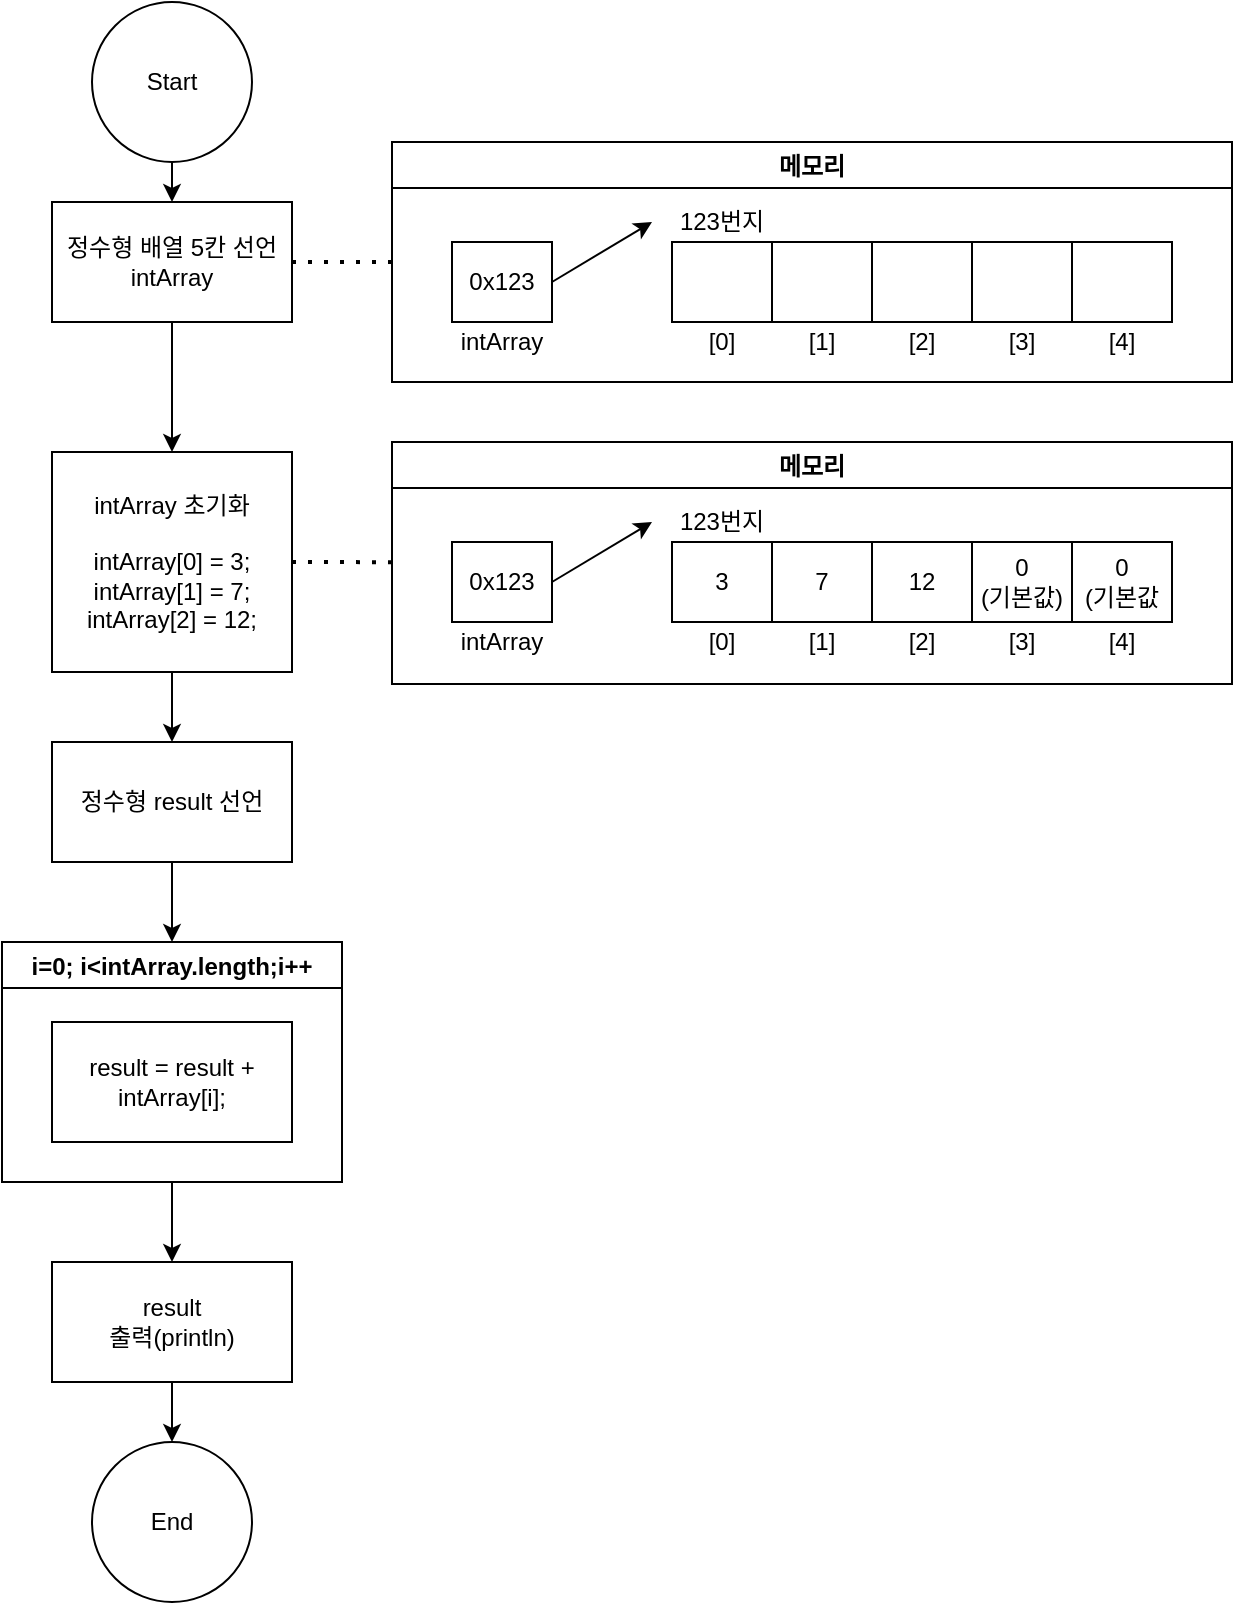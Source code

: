 <mxfile version="13.10.0" type="device" pages="9"><diagram id="7v7FZQp3te6NdSVNQgLX" name="Ex01"><mxGraphModel dx="1287" dy="727" grid="1" gridSize="10" guides="1" tooltips="1" connect="1" arrows="1" fold="1" page="1" pageScale="1" pageWidth="827" pageHeight="1169" math="0" shadow="0"><root><mxCell id="0"/><mxCell id="1" parent="0"/><mxCell id="nwWfPZsUo3SrA4VIZSr6-10" style="edgeStyle=orthogonalEdgeStyle;rounded=0;orthogonalLoop=1;jettySize=auto;html=1;exitX=0.5;exitY=1;exitDx=0;exitDy=0;entryX=0.5;entryY=0;entryDx=0;entryDy=0;" parent="1" source="nwWfPZsUo3SrA4VIZSr6-2" edge="1"><mxGeometry relative="1" as="geometry"><mxPoint x="80" y="180" as="targetPoint"/></mxGeometry></mxCell><mxCell id="nwWfPZsUo3SrA4VIZSr6-2" value="Start" style="ellipse;whiteSpace=wrap;html=1;aspect=fixed;" parent="1" vertex="1"><mxGeometry x="40" y="80" width="80" height="80" as="geometry"/></mxCell><mxCell id="nwWfPZsUo3SrA4VIZSr6-57" style="edgeStyle=orthogonalEdgeStyle;rounded=0;orthogonalLoop=1;jettySize=auto;html=1;exitX=0.5;exitY=1;exitDx=0;exitDy=0;entryX=0.5;entryY=0;entryDx=0;entryDy=0;" parent="1" source="nwWfPZsUo3SrA4VIZSr6-13" target="nwWfPZsUo3SrA4VIZSr6-56" edge="1"><mxGeometry relative="1" as="geometry"><mxPoint x="80" y="330" as="targetPoint"/></mxGeometry></mxCell><mxCell id="nwWfPZsUo3SrA4VIZSr6-13" value="정수형 배열 5칸 선언&lt;br&gt;intArray" style="rounded=0;whiteSpace=wrap;html=1;" parent="1" vertex="1"><mxGeometry x="20" y="180" width="120" height="60" as="geometry"/></mxCell><mxCell id="nwWfPZsUo3SrA4VIZSr6-14" value="" style="endArrow=none;dashed=1;html=1;dashPattern=1 3;strokeWidth=2;exitX=1;exitY=0.5;exitDx=0;exitDy=0;" parent="1" source="nwWfPZsUo3SrA4VIZSr6-13" target="nwWfPZsUo3SrA4VIZSr6-19" edge="1"><mxGeometry width="50" height="50" relative="1" as="geometry"><mxPoint x="210" y="300" as="sourcePoint"/><mxPoint x="270" y="210" as="targetPoint"/></mxGeometry></mxCell><mxCell id="nwWfPZsUo3SrA4VIZSr6-19" value="메모리" style="swimlane;" parent="1" vertex="1"><mxGeometry x="190" y="150" width="420" height="120" as="geometry"/></mxCell><mxCell id="nwWfPZsUo3SrA4VIZSr6-24" value="" style="shape=table;html=1;whiteSpace=wrap;startSize=0;container=1;collapsible=0;childLayout=tableLayout;" parent="nwWfPZsUo3SrA4VIZSr6-19" vertex="1"><mxGeometry x="140" y="50" width="250" height="40" as="geometry"/></mxCell><mxCell id="nwWfPZsUo3SrA4VIZSr6-33" value="" style="shape=partialRectangle;html=1;whiteSpace=wrap;collapsible=0;dropTarget=0;pointerEvents=0;fillColor=none;top=0;left=0;bottom=0;right=0;points=[[0,0.5],[1,0.5]];portConstraint=eastwest;" parent="nwWfPZsUo3SrA4VIZSr6-24" vertex="1"><mxGeometry width="250" height="40" as="geometry"/></mxCell><mxCell id="nwWfPZsUo3SrA4VIZSr6-34" value="" style="shape=partialRectangle;html=1;whiteSpace=wrap;connectable=0;fillColor=none;top=0;left=0;bottom=0;right=0;overflow=hidden;" parent="nwWfPZsUo3SrA4VIZSr6-33" vertex="1"><mxGeometry width="50" height="40" as="geometry"/></mxCell><mxCell id="nwWfPZsUo3SrA4VIZSr6-35" value="" style="shape=partialRectangle;html=1;whiteSpace=wrap;connectable=0;fillColor=none;top=0;left=0;bottom=0;right=0;overflow=hidden;" parent="nwWfPZsUo3SrA4VIZSr6-33" vertex="1"><mxGeometry x="50" width="50" height="40" as="geometry"/></mxCell><mxCell id="nwWfPZsUo3SrA4VIZSr6-36" value="" style="shape=partialRectangle;html=1;whiteSpace=wrap;connectable=0;fillColor=none;top=0;left=0;bottom=0;right=0;overflow=hidden;" parent="nwWfPZsUo3SrA4VIZSr6-33" vertex="1"><mxGeometry x="100" width="50" height="40" as="geometry"/></mxCell><mxCell id="nwWfPZsUo3SrA4VIZSr6-38" style="shape=partialRectangle;html=1;whiteSpace=wrap;connectable=0;fillColor=none;top=0;left=0;bottom=0;right=0;overflow=hidden;" parent="nwWfPZsUo3SrA4VIZSr6-33" vertex="1"><mxGeometry x="150" width="50" height="40" as="geometry"/></mxCell><mxCell id="nwWfPZsUo3SrA4VIZSr6-37" style="shape=partialRectangle;html=1;whiteSpace=wrap;connectable=0;fillColor=none;top=0;left=0;bottom=0;right=0;overflow=hidden;" parent="nwWfPZsUo3SrA4VIZSr6-33" vertex="1"><mxGeometry x="200" width="50" height="40" as="geometry"/></mxCell><mxCell id="nwWfPZsUo3SrA4VIZSr6-40" value="" style="shape=table;html=1;whiteSpace=wrap;startSize=0;container=1;collapsible=0;childLayout=tableLayout;" parent="nwWfPZsUo3SrA4VIZSr6-19" vertex="1"><mxGeometry x="30" y="50" width="50" height="40" as="geometry"/></mxCell><mxCell id="nwWfPZsUo3SrA4VIZSr6-41" value="" style="shape=partialRectangle;html=1;whiteSpace=wrap;collapsible=0;dropTarget=0;pointerEvents=0;fillColor=none;top=0;left=0;bottom=0;right=0;points=[[0,0.5],[1,0.5]];portConstraint=eastwest;" parent="nwWfPZsUo3SrA4VIZSr6-40" vertex="1"><mxGeometry width="50" height="40" as="geometry"/></mxCell><mxCell id="nwWfPZsUo3SrA4VIZSr6-42" value="0x123" style="shape=partialRectangle;html=1;whiteSpace=wrap;connectable=0;fillColor=none;top=0;left=0;bottom=0;right=0;overflow=hidden;" parent="nwWfPZsUo3SrA4VIZSr6-41" vertex="1"><mxGeometry width="50" height="40" as="geometry"/></mxCell><mxCell id="nwWfPZsUo3SrA4VIZSr6-47" value="123번지" style="text;html=1;strokeColor=none;fillColor=none;align=center;verticalAlign=middle;whiteSpace=wrap;rounded=0;" parent="nwWfPZsUo3SrA4VIZSr6-19" vertex="1"><mxGeometry x="130" y="30" width="70" height="20" as="geometry"/></mxCell><mxCell id="nwWfPZsUo3SrA4VIZSr6-49" value="[4]" style="text;html=1;strokeColor=none;fillColor=none;align=center;verticalAlign=middle;whiteSpace=wrap;rounded=0;" parent="nwWfPZsUo3SrA4VIZSr6-19" vertex="1"><mxGeometry x="340" y="90" width="50" height="20" as="geometry"/></mxCell><mxCell id="nwWfPZsUo3SrA4VIZSr6-50" value="[3]" style="text;html=1;strokeColor=none;fillColor=none;align=center;verticalAlign=middle;whiteSpace=wrap;rounded=0;" parent="nwWfPZsUo3SrA4VIZSr6-19" vertex="1"><mxGeometry x="290" y="90" width="50" height="20" as="geometry"/></mxCell><mxCell id="nwWfPZsUo3SrA4VIZSr6-51" value="[2]" style="text;html=1;strokeColor=none;fillColor=none;align=center;verticalAlign=middle;whiteSpace=wrap;rounded=0;" parent="nwWfPZsUo3SrA4VIZSr6-19" vertex="1"><mxGeometry x="240" y="90" width="50" height="20" as="geometry"/></mxCell><mxCell id="nwWfPZsUo3SrA4VIZSr6-52" value="[1]" style="text;html=1;strokeColor=none;fillColor=none;align=center;verticalAlign=middle;whiteSpace=wrap;rounded=0;" parent="nwWfPZsUo3SrA4VIZSr6-19" vertex="1"><mxGeometry x="190" y="90" width="50" height="20" as="geometry"/></mxCell><mxCell id="nwWfPZsUo3SrA4VIZSr6-53" value="[0]" style="text;html=1;strokeColor=none;fillColor=none;align=center;verticalAlign=middle;whiteSpace=wrap;rounded=0;" parent="nwWfPZsUo3SrA4VIZSr6-19" vertex="1"><mxGeometry x="140" y="90" width="50" height="20" as="geometry"/></mxCell><mxCell id="nwWfPZsUo3SrA4VIZSr6-54" value="" style="endArrow=classic;html=1;exitX=1;exitY=0.5;exitDx=0;exitDy=0;entryX=0;entryY=0.5;entryDx=0;entryDy=0;" parent="nwWfPZsUo3SrA4VIZSr6-19" source="nwWfPZsUo3SrA4VIZSr6-41" target="nwWfPZsUo3SrA4VIZSr6-47" edge="1"><mxGeometry width="50" height="50" relative="1" as="geometry"><mxPoint x="170" y="160" as="sourcePoint"/><mxPoint x="220" y="110" as="targetPoint"/></mxGeometry></mxCell><mxCell id="nwWfPZsUo3SrA4VIZSr6-55" value="intArray" style="text;html=1;strokeColor=none;fillColor=none;align=center;verticalAlign=middle;whiteSpace=wrap;rounded=0;" parent="nwWfPZsUo3SrA4VIZSr6-19" vertex="1"><mxGeometry x="35" y="90" width="40" height="20" as="geometry"/></mxCell><mxCell id="nwWfPZsUo3SrA4VIZSr6-101" style="edgeStyle=orthogonalEdgeStyle;rounded=0;orthogonalLoop=1;jettySize=auto;html=1;exitX=0.5;exitY=1;exitDx=0;exitDy=0;entryX=0.5;entryY=0;entryDx=0;entryDy=0;" parent="1" source="nwWfPZsUo3SrA4VIZSr6-56" target="nwWfPZsUo3SrA4VIZSr6-80" edge="1"><mxGeometry relative="1" as="geometry"/></mxCell><mxCell id="nwWfPZsUo3SrA4VIZSr6-56" value="intArray 초기화&lt;br&gt;&lt;br&gt;&lt;div&gt;intArray[0] = 3;&lt;/div&gt;&lt;div&gt;&lt;span&gt;&#9;&#9;&lt;/span&gt;intArray[1] = 7;&lt;/div&gt;&lt;div&gt;&lt;span&gt;&#9;&#9;&lt;/span&gt;intArray[2] = 12;&lt;/div&gt;" style="rounded=0;whiteSpace=wrap;html=1;" parent="1" vertex="1"><mxGeometry x="20" y="305" width="120" height="110" as="geometry"/></mxCell><mxCell id="nwWfPZsUo3SrA4VIZSr6-104" style="edgeStyle=orthogonalEdgeStyle;rounded=0;orthogonalLoop=1;jettySize=auto;html=1;exitX=0.5;exitY=1;exitDx=0;exitDy=0;entryX=0.5;entryY=0;entryDx=0;entryDy=0;" parent="1" source="nwWfPZsUo3SrA4VIZSr6-58" target="nwWfPZsUo3SrA4VIZSr6-103" edge="1"><mxGeometry relative="1" as="geometry"/></mxCell><mxCell id="nwWfPZsUo3SrA4VIZSr6-58" value="i=0; i&lt;intArray.length;i++" style="swimlane;" parent="1" vertex="1"><mxGeometry x="-5" y="550" width="170" height="120" as="geometry"/></mxCell><mxCell id="nwWfPZsUo3SrA4VIZSr6-79" value="result = result + intArray[i];" style="rounded=0;whiteSpace=wrap;html=1;" parent="nwWfPZsUo3SrA4VIZSr6-58" vertex="1"><mxGeometry x="25" y="40" width="120" height="60" as="geometry"/></mxCell><mxCell id="nwWfPZsUo3SrA4VIZSr6-102" style="edgeStyle=orthogonalEdgeStyle;rounded=0;orthogonalLoop=1;jettySize=auto;html=1;exitX=0.5;exitY=1;exitDx=0;exitDy=0;entryX=0.5;entryY=0;entryDx=0;entryDy=0;" parent="1" source="nwWfPZsUo3SrA4VIZSr6-80" target="nwWfPZsUo3SrA4VIZSr6-58" edge="1"><mxGeometry relative="1" as="geometry"/></mxCell><mxCell id="nwWfPZsUo3SrA4VIZSr6-80" value="정수형 result 선언" style="rounded=0;whiteSpace=wrap;html=1;" parent="1" vertex="1"><mxGeometry x="20" y="450" width="120" height="60" as="geometry"/></mxCell><mxCell id="nwWfPZsUo3SrA4VIZSr6-81" value="" style="endArrow=none;dashed=1;html=1;dashPattern=1 3;strokeWidth=2;exitX=1;exitY=0.5;exitDx=0;exitDy=0;" parent="1" source="nwWfPZsUo3SrA4VIZSr6-56" target="nwWfPZsUo3SrA4VIZSr6-82" edge="1"><mxGeometry width="50" height="50" relative="1" as="geometry"><mxPoint x="170" y="369" as="sourcePoint"/><mxPoint x="270" y="360" as="targetPoint"/></mxGeometry></mxCell><mxCell id="nwWfPZsUo3SrA4VIZSr6-82" value="메모리" style="swimlane;" parent="1" vertex="1"><mxGeometry x="190" y="300" width="420" height="121" as="geometry"/></mxCell><mxCell id="nwWfPZsUo3SrA4VIZSr6-83" value="" style="shape=table;html=1;whiteSpace=wrap;startSize=0;container=1;collapsible=0;childLayout=tableLayout;" parent="nwWfPZsUo3SrA4VIZSr6-82" vertex="1"><mxGeometry x="140" y="50" width="250" height="40" as="geometry"/></mxCell><mxCell id="nwWfPZsUo3SrA4VIZSr6-84" value="" style="shape=partialRectangle;html=1;whiteSpace=wrap;collapsible=0;dropTarget=0;pointerEvents=0;fillColor=none;top=0;left=0;bottom=0;right=0;points=[[0,0.5],[1,0.5]];portConstraint=eastwest;" parent="nwWfPZsUo3SrA4VIZSr6-83" vertex="1"><mxGeometry width="250" height="40" as="geometry"/></mxCell><mxCell id="nwWfPZsUo3SrA4VIZSr6-85" value="3" style="shape=partialRectangle;html=1;whiteSpace=wrap;connectable=0;fillColor=none;top=0;left=0;bottom=0;right=0;overflow=hidden;" parent="nwWfPZsUo3SrA4VIZSr6-84" vertex="1"><mxGeometry width="50" height="40" as="geometry"/></mxCell><mxCell id="nwWfPZsUo3SrA4VIZSr6-86" value="7" style="shape=partialRectangle;html=1;whiteSpace=wrap;connectable=0;fillColor=none;top=0;left=0;bottom=0;right=0;overflow=hidden;" parent="nwWfPZsUo3SrA4VIZSr6-84" vertex="1"><mxGeometry x="50" width="50" height="40" as="geometry"/></mxCell><mxCell id="nwWfPZsUo3SrA4VIZSr6-87" value="12" style="shape=partialRectangle;html=1;whiteSpace=wrap;connectable=0;fillColor=none;top=0;left=0;bottom=0;right=0;overflow=hidden;" parent="nwWfPZsUo3SrA4VIZSr6-84" vertex="1"><mxGeometry x="100" width="50" height="40" as="geometry"/></mxCell><mxCell id="nwWfPZsUo3SrA4VIZSr6-88" value="0&lt;br&gt;(기본값)" style="shape=partialRectangle;html=1;whiteSpace=wrap;connectable=0;fillColor=none;top=0;left=0;bottom=0;right=0;overflow=hidden;" parent="nwWfPZsUo3SrA4VIZSr6-84" vertex="1"><mxGeometry x="150" width="50" height="40" as="geometry"/></mxCell><mxCell id="nwWfPZsUo3SrA4VIZSr6-89" value="0&lt;br&gt;(기본값" style="shape=partialRectangle;html=1;whiteSpace=wrap;connectable=0;fillColor=none;top=0;left=0;bottom=0;right=0;overflow=hidden;" parent="nwWfPZsUo3SrA4VIZSr6-84" vertex="1"><mxGeometry x="200" width="50" height="40" as="geometry"/></mxCell><mxCell id="nwWfPZsUo3SrA4VIZSr6-90" value="" style="shape=table;html=1;whiteSpace=wrap;startSize=0;container=1;collapsible=0;childLayout=tableLayout;" parent="nwWfPZsUo3SrA4VIZSr6-82" vertex="1"><mxGeometry x="30" y="50" width="50" height="40" as="geometry"/></mxCell><mxCell id="nwWfPZsUo3SrA4VIZSr6-91" value="" style="shape=partialRectangle;html=1;whiteSpace=wrap;collapsible=0;dropTarget=0;pointerEvents=0;fillColor=none;top=0;left=0;bottom=0;right=0;points=[[0,0.5],[1,0.5]];portConstraint=eastwest;" parent="nwWfPZsUo3SrA4VIZSr6-90" vertex="1"><mxGeometry width="50" height="40" as="geometry"/></mxCell><mxCell id="nwWfPZsUo3SrA4VIZSr6-92" value="0x123" style="shape=partialRectangle;html=1;whiteSpace=wrap;connectable=0;fillColor=none;top=0;left=0;bottom=0;right=0;overflow=hidden;" parent="nwWfPZsUo3SrA4VIZSr6-91" vertex="1"><mxGeometry width="50" height="40" as="geometry"/></mxCell><mxCell id="nwWfPZsUo3SrA4VIZSr6-93" value="123번지" style="text;html=1;strokeColor=none;fillColor=none;align=center;verticalAlign=middle;whiteSpace=wrap;rounded=0;" parent="nwWfPZsUo3SrA4VIZSr6-82" vertex="1"><mxGeometry x="130" y="30" width="70" height="20" as="geometry"/></mxCell><mxCell id="nwWfPZsUo3SrA4VIZSr6-94" value="[4]" style="text;html=1;strokeColor=none;fillColor=none;align=center;verticalAlign=middle;whiteSpace=wrap;rounded=0;" parent="nwWfPZsUo3SrA4VIZSr6-82" vertex="1"><mxGeometry x="340" y="90" width="50" height="20" as="geometry"/></mxCell><mxCell id="nwWfPZsUo3SrA4VIZSr6-95" value="[3]" style="text;html=1;strokeColor=none;fillColor=none;align=center;verticalAlign=middle;whiteSpace=wrap;rounded=0;" parent="nwWfPZsUo3SrA4VIZSr6-82" vertex="1"><mxGeometry x="290" y="90" width="50" height="20" as="geometry"/></mxCell><mxCell id="nwWfPZsUo3SrA4VIZSr6-96" value="[2]" style="text;html=1;strokeColor=none;fillColor=none;align=center;verticalAlign=middle;whiteSpace=wrap;rounded=0;" parent="nwWfPZsUo3SrA4VIZSr6-82" vertex="1"><mxGeometry x="240" y="90" width="50" height="20" as="geometry"/></mxCell><mxCell id="nwWfPZsUo3SrA4VIZSr6-97" value="[1]" style="text;html=1;strokeColor=none;fillColor=none;align=center;verticalAlign=middle;whiteSpace=wrap;rounded=0;" parent="nwWfPZsUo3SrA4VIZSr6-82" vertex="1"><mxGeometry x="190" y="90" width="50" height="20" as="geometry"/></mxCell><mxCell id="nwWfPZsUo3SrA4VIZSr6-98" value="[0]" style="text;html=1;strokeColor=none;fillColor=none;align=center;verticalAlign=middle;whiteSpace=wrap;rounded=0;" parent="nwWfPZsUo3SrA4VIZSr6-82" vertex="1"><mxGeometry x="140" y="90" width="50" height="20" as="geometry"/></mxCell><mxCell id="nwWfPZsUo3SrA4VIZSr6-99" value="" style="endArrow=classic;html=1;exitX=1;exitY=0.5;exitDx=0;exitDy=0;entryX=0;entryY=0.5;entryDx=0;entryDy=0;" parent="nwWfPZsUo3SrA4VIZSr6-82" source="nwWfPZsUo3SrA4VIZSr6-91" target="nwWfPZsUo3SrA4VIZSr6-93" edge="1"><mxGeometry width="50" height="50" relative="1" as="geometry"><mxPoint x="170" y="160" as="sourcePoint"/><mxPoint x="220" y="110" as="targetPoint"/></mxGeometry></mxCell><mxCell id="nwWfPZsUo3SrA4VIZSr6-100" value="intArray" style="text;html=1;strokeColor=none;fillColor=none;align=center;verticalAlign=middle;whiteSpace=wrap;rounded=0;" parent="nwWfPZsUo3SrA4VIZSr6-82" vertex="1"><mxGeometry x="35" y="90" width="40" height="20" as="geometry"/></mxCell><mxCell id="nwWfPZsUo3SrA4VIZSr6-103" value="result&lt;br&gt;출력(println)" style="rounded=0;whiteSpace=wrap;html=1;" parent="1" vertex="1"><mxGeometry x="20" y="710" width="120" height="60" as="geometry"/></mxCell><mxCell id="qFt2XsxvgwR3RJw6gzdf-1" style="edgeStyle=orthogonalEdgeStyle;rounded=0;orthogonalLoop=1;jettySize=auto;html=1;exitX=0.5;exitY=1;exitDx=0;exitDy=0;" parent="1" source="nwWfPZsUo3SrA4VIZSr6-103" edge="1"><mxGeometry relative="1" as="geometry"><mxPoint x="260" y="800" as="sourcePoint"/><mxPoint x="80" y="800" as="targetPoint"/></mxGeometry></mxCell><mxCell id="qFt2XsxvgwR3RJw6gzdf-2" value="End" style="ellipse;whiteSpace=wrap;html=1;aspect=fixed;" parent="1" vertex="1"><mxGeometry x="40" y="800" width="80" height="80" as="geometry"/></mxCell></root></mxGraphModel></diagram><diagram id="eZjZTHhlESfn0QOOMK8g" name="Ex02"><mxGraphModel dx="1287" dy="727" grid="1" gridSize="10" guides="1" tooltips="1" connect="1" arrows="1" fold="1" page="1" pageScale="1" pageWidth="827" pageHeight="1169" math="0" shadow="0"><root><mxCell id="xBURR-1nM1ea8pn1b_WS-0"/><mxCell id="xBURR-1nM1ea8pn1b_WS-1" parent="xBURR-1nM1ea8pn1b_WS-0"/><mxCell id="VSgvNtL2NJerjNXyW4qS-0" style="edgeStyle=orthogonalEdgeStyle;rounded=0;orthogonalLoop=1;jettySize=auto;html=1;exitX=0.5;exitY=1;exitDx=0;exitDy=0;entryX=0.5;entryY=0;entryDx=0;entryDy=0;" parent="xBURR-1nM1ea8pn1b_WS-1" source="VSgvNtL2NJerjNXyW4qS-1" edge="1"><mxGeometry relative="1" as="geometry"><mxPoint x="80" y="180" as="targetPoint"/></mxGeometry></mxCell><mxCell id="VSgvNtL2NJerjNXyW4qS-1" value="Start" style="ellipse;whiteSpace=wrap;html=1;aspect=fixed;" parent="xBURR-1nM1ea8pn1b_WS-1" vertex="1"><mxGeometry x="40" y="80" width="80" height="80" as="geometry"/></mxCell><mxCell id="VSgvNtL2NJerjNXyW4qS-2" style="edgeStyle=orthogonalEdgeStyle;rounded=0;orthogonalLoop=1;jettySize=auto;html=1;exitX=0.5;exitY=1;exitDx=0;exitDy=0;entryX=0.5;entryY=0;entryDx=0;entryDy=0;" parent="xBURR-1nM1ea8pn1b_WS-1" source="VSgvNtL2NJerjNXyW4qS-3" target="VSgvNtL2NJerjNXyW4qS-25" edge="1"><mxGeometry relative="1" as="geometry"><mxPoint x="80" y="330" as="targetPoint"/></mxGeometry></mxCell><mxCell id="VSgvNtL2NJerjNXyW4qS-3" value="실수형 배열 3칸 선언&lt;br&gt;dbArray" style="rounded=0;whiteSpace=wrap;html=1;" parent="xBURR-1nM1ea8pn1b_WS-1" vertex="1"><mxGeometry x="20" y="180" width="120" height="60" as="geometry"/></mxCell><mxCell id="VSgvNtL2NJerjNXyW4qS-4" value="" style="endArrow=none;dashed=1;html=1;dashPattern=1 3;strokeWidth=2;exitX=1;exitY=0.5;exitDx=0;exitDy=0;" parent="xBURR-1nM1ea8pn1b_WS-1" source="VSgvNtL2NJerjNXyW4qS-3" target="VSgvNtL2NJerjNXyW4qS-5" edge="1"><mxGeometry width="50" height="50" relative="1" as="geometry"><mxPoint x="210" y="300" as="sourcePoint"/><mxPoint x="270" y="210" as="targetPoint"/></mxGeometry></mxCell><mxCell id="VSgvNtL2NJerjNXyW4qS-5" value="메모리" style="swimlane;" parent="xBURR-1nM1ea8pn1b_WS-1" vertex="1"><mxGeometry x="190" y="150" width="320" height="120" as="geometry"/></mxCell><mxCell id="VSgvNtL2NJerjNXyW4qS-6" value="" style="shape=table;html=1;whiteSpace=wrap;startSize=0;container=1;collapsible=0;childLayout=tableLayout;" parent="VSgvNtL2NJerjNXyW4qS-5" vertex="1"><mxGeometry x="140" y="50" width="150" height="40" as="geometry"/></mxCell><mxCell id="VSgvNtL2NJerjNXyW4qS-7" value="" style="shape=partialRectangle;html=1;whiteSpace=wrap;collapsible=0;dropTarget=0;pointerEvents=0;fillColor=none;top=0;left=0;bottom=0;right=0;points=[[0,0.5],[1,0.5]];portConstraint=eastwest;" parent="VSgvNtL2NJerjNXyW4qS-6" vertex="1"><mxGeometry width="150" height="40" as="geometry"/></mxCell><mxCell id="VSgvNtL2NJerjNXyW4qS-8" value="" style="shape=partialRectangle;html=1;whiteSpace=wrap;connectable=0;fillColor=none;top=0;left=0;bottom=0;right=0;overflow=hidden;" parent="VSgvNtL2NJerjNXyW4qS-7" vertex="1"><mxGeometry width="50" height="40" as="geometry"/></mxCell><mxCell id="VSgvNtL2NJerjNXyW4qS-9" value="" style="shape=partialRectangle;html=1;whiteSpace=wrap;connectable=0;fillColor=none;top=0;left=0;bottom=0;right=0;overflow=hidden;" parent="VSgvNtL2NJerjNXyW4qS-7" vertex="1"><mxGeometry x="50" width="50" height="40" as="geometry"/></mxCell><mxCell id="VSgvNtL2NJerjNXyW4qS-10" value="" style="shape=partialRectangle;html=1;whiteSpace=wrap;connectable=0;fillColor=none;top=0;left=0;bottom=0;right=0;overflow=hidden;" parent="VSgvNtL2NJerjNXyW4qS-7" vertex="1"><mxGeometry x="100" width="50" height="40" as="geometry"/></mxCell><mxCell id="VSgvNtL2NJerjNXyW4qS-13" value="" style="shape=table;html=1;whiteSpace=wrap;startSize=0;container=1;collapsible=0;childLayout=tableLayout;" parent="VSgvNtL2NJerjNXyW4qS-5" vertex="1"><mxGeometry x="30" y="50" width="50" height="40" as="geometry"/></mxCell><mxCell id="VSgvNtL2NJerjNXyW4qS-14" value="" style="shape=partialRectangle;html=1;whiteSpace=wrap;collapsible=0;dropTarget=0;pointerEvents=0;fillColor=none;top=0;left=0;bottom=0;right=0;points=[[0,0.5],[1,0.5]];portConstraint=eastwest;" parent="VSgvNtL2NJerjNXyW4qS-13" vertex="1"><mxGeometry width="50" height="40" as="geometry"/></mxCell><mxCell id="VSgvNtL2NJerjNXyW4qS-15" value="0x223" style="shape=partialRectangle;html=1;whiteSpace=wrap;connectable=0;fillColor=none;top=0;left=0;bottom=0;right=0;overflow=hidden;" parent="VSgvNtL2NJerjNXyW4qS-14" vertex="1"><mxGeometry width="50" height="40" as="geometry"/></mxCell><mxCell id="VSgvNtL2NJerjNXyW4qS-16" value="223번지" style="text;html=1;strokeColor=none;fillColor=none;align=center;verticalAlign=middle;whiteSpace=wrap;rounded=0;" parent="VSgvNtL2NJerjNXyW4qS-5" vertex="1"><mxGeometry x="130" y="30" width="70" height="20" as="geometry"/></mxCell><mxCell id="VSgvNtL2NJerjNXyW4qS-19" value="[2]" style="text;html=1;strokeColor=none;fillColor=none;align=center;verticalAlign=middle;whiteSpace=wrap;rounded=0;" parent="VSgvNtL2NJerjNXyW4qS-5" vertex="1"><mxGeometry x="240" y="90" width="50" height="20" as="geometry"/></mxCell><mxCell id="VSgvNtL2NJerjNXyW4qS-20" value="[1]" style="text;html=1;strokeColor=none;fillColor=none;align=center;verticalAlign=middle;whiteSpace=wrap;rounded=0;" parent="VSgvNtL2NJerjNXyW4qS-5" vertex="1"><mxGeometry x="190" y="90" width="50" height="20" as="geometry"/></mxCell><mxCell id="VSgvNtL2NJerjNXyW4qS-21" value="[0]" style="text;html=1;strokeColor=none;fillColor=none;align=center;verticalAlign=middle;whiteSpace=wrap;rounded=0;" parent="VSgvNtL2NJerjNXyW4qS-5" vertex="1"><mxGeometry x="140" y="90" width="50" height="20" as="geometry"/></mxCell><mxCell id="VSgvNtL2NJerjNXyW4qS-22" value="" style="endArrow=classic;html=1;exitX=1;exitY=0.5;exitDx=0;exitDy=0;entryX=0;entryY=0.5;entryDx=0;entryDy=0;" parent="VSgvNtL2NJerjNXyW4qS-5" source="VSgvNtL2NJerjNXyW4qS-14" target="VSgvNtL2NJerjNXyW4qS-16" edge="1"><mxGeometry width="50" height="50" relative="1" as="geometry"><mxPoint x="170" y="160" as="sourcePoint"/><mxPoint x="220" y="110" as="targetPoint"/></mxGeometry></mxCell><mxCell id="VSgvNtL2NJerjNXyW4qS-23" value="dbArray" style="text;html=1;strokeColor=none;fillColor=none;align=center;verticalAlign=middle;whiteSpace=wrap;rounded=0;" parent="VSgvNtL2NJerjNXyW4qS-5" vertex="1"><mxGeometry x="35" y="90" width="40" height="20" as="geometry"/></mxCell><mxCell id="VSgvNtL2NJerjNXyW4qS-24" style="edgeStyle=orthogonalEdgeStyle;rounded=0;orthogonalLoop=1;jettySize=auto;html=1;exitX=0.5;exitY=1;exitDx=0;exitDy=0;entryX=0.5;entryY=0;entryDx=0;entryDy=0;" parent="xBURR-1nM1ea8pn1b_WS-1" source="VSgvNtL2NJerjNXyW4qS-25" edge="1"><mxGeometry relative="1" as="geometry"><mxPoint x="80" y="450" as="targetPoint"/></mxGeometry></mxCell><mxCell id="VSgvNtL2NJerjNXyW4qS-25" value="dbArray 초기화&lt;br&gt;&lt;br&gt;&lt;div&gt;&lt;div&gt;dbArray[0] = 6.7;&lt;/div&gt;&lt;div&gt;&lt;span&gt;&#9;&#9;&lt;/span&gt;dbArray[1] = 3.3;&lt;/div&gt;&lt;div&gt;&lt;span&gt;&#9;&#9;&lt;/span&gt;dbArray[2] = 1.2;&lt;/div&gt;&lt;/div&gt;" style="rounded=0;whiteSpace=wrap;html=1;" parent="xBURR-1nM1ea8pn1b_WS-1" vertex="1"><mxGeometry x="20" y="305" width="120" height="110" as="geometry"/></mxCell><mxCell id="VSgvNtL2NJerjNXyW4qS-26" style="edgeStyle=orthogonalEdgeStyle;rounded=0;orthogonalLoop=1;jettySize=auto;html=1;exitX=0.5;exitY=1;exitDx=0;exitDy=0;" parent="xBURR-1nM1ea8pn1b_WS-1" source="VSgvNtL2NJerjNXyW4qS-27" edge="1"><mxGeometry relative="1" as="geometry"><mxPoint x="80" y="630" as="targetPoint"/></mxGeometry></mxCell><mxCell id="VSgvNtL2NJerjNXyW4qS-27" value="i=0; i&lt;dbArray.length;i++" style="swimlane;" parent="xBURR-1nM1ea8pn1b_WS-1" vertex="1"><mxGeometry x="-5" y="450" width="170" height="120" as="geometry"/></mxCell><mxCell id="VSgvNtL2NJerjNXyW4qS-28" value="dbArray[i]&lt;br&gt;출력(println)" style="rounded=0;whiteSpace=wrap;html=1;" parent="VSgvNtL2NJerjNXyW4qS-27" vertex="1"><mxGeometry x="25" y="40" width="120" height="60" as="geometry"/></mxCell><mxCell id="VSgvNtL2NJerjNXyW4qS-31" value="" style="endArrow=none;dashed=1;html=1;dashPattern=1 3;strokeWidth=2;exitX=1;exitY=0.5;exitDx=0;exitDy=0;" parent="xBURR-1nM1ea8pn1b_WS-1" source="VSgvNtL2NJerjNXyW4qS-25" target="VSgvNtL2NJerjNXyW4qS-32" edge="1"><mxGeometry width="50" height="50" relative="1" as="geometry"><mxPoint x="170" y="369" as="sourcePoint"/><mxPoint x="270" y="360" as="targetPoint"/></mxGeometry></mxCell><mxCell id="VSgvNtL2NJerjNXyW4qS-32" value="메모리" style="swimlane;" parent="xBURR-1nM1ea8pn1b_WS-1" vertex="1"><mxGeometry x="190" y="300" width="320" height="121" as="geometry"/></mxCell><mxCell id="VSgvNtL2NJerjNXyW4qS-33" value="" style="shape=table;html=1;whiteSpace=wrap;startSize=0;container=1;collapsible=0;childLayout=tableLayout;" parent="VSgvNtL2NJerjNXyW4qS-32" vertex="1"><mxGeometry x="140" y="50" width="150" height="40" as="geometry"/></mxCell><mxCell id="VSgvNtL2NJerjNXyW4qS-34" value="" style="shape=partialRectangle;html=1;whiteSpace=wrap;collapsible=0;dropTarget=0;pointerEvents=0;fillColor=none;top=0;left=0;bottom=0;right=0;points=[[0,0.5],[1,0.5]];portConstraint=eastwest;" parent="VSgvNtL2NJerjNXyW4qS-33" vertex="1"><mxGeometry width="150" height="40" as="geometry"/></mxCell><mxCell id="VSgvNtL2NJerjNXyW4qS-35" value="6.7" style="shape=partialRectangle;html=1;whiteSpace=wrap;connectable=0;fillColor=none;top=0;left=0;bottom=0;right=0;overflow=hidden;" parent="VSgvNtL2NJerjNXyW4qS-34" vertex="1"><mxGeometry width="50" height="40" as="geometry"/></mxCell><mxCell id="VSgvNtL2NJerjNXyW4qS-36" value="3.3" style="shape=partialRectangle;html=1;whiteSpace=wrap;connectable=0;fillColor=none;top=0;left=0;bottom=0;right=0;overflow=hidden;" parent="VSgvNtL2NJerjNXyW4qS-34" vertex="1"><mxGeometry x="50" width="50" height="40" as="geometry"/></mxCell><mxCell id="VSgvNtL2NJerjNXyW4qS-37" value="1.2" style="shape=partialRectangle;html=1;whiteSpace=wrap;connectable=0;fillColor=none;top=0;left=0;bottom=0;right=0;overflow=hidden;" parent="VSgvNtL2NJerjNXyW4qS-34" vertex="1"><mxGeometry x="100" width="50" height="40" as="geometry"/></mxCell><mxCell id="VSgvNtL2NJerjNXyW4qS-40" value="" style="shape=table;html=1;whiteSpace=wrap;startSize=0;container=1;collapsible=0;childLayout=tableLayout;" parent="VSgvNtL2NJerjNXyW4qS-32" vertex="1"><mxGeometry x="30" y="50" width="50" height="40" as="geometry"/></mxCell><mxCell id="VSgvNtL2NJerjNXyW4qS-41" value="" style="shape=partialRectangle;html=1;whiteSpace=wrap;collapsible=0;dropTarget=0;pointerEvents=0;fillColor=none;top=0;left=0;bottom=0;right=0;points=[[0,0.5],[1,0.5]];portConstraint=eastwest;" parent="VSgvNtL2NJerjNXyW4qS-40" vertex="1"><mxGeometry width="50" height="40" as="geometry"/></mxCell><mxCell id="VSgvNtL2NJerjNXyW4qS-42" value="0x223" style="shape=partialRectangle;html=1;whiteSpace=wrap;connectable=0;fillColor=none;top=0;left=0;bottom=0;right=0;overflow=hidden;" parent="VSgvNtL2NJerjNXyW4qS-41" vertex="1"><mxGeometry width="50" height="40" as="geometry"/></mxCell><mxCell id="VSgvNtL2NJerjNXyW4qS-43" value="223번지" style="text;html=1;strokeColor=none;fillColor=none;align=center;verticalAlign=middle;whiteSpace=wrap;rounded=0;" parent="VSgvNtL2NJerjNXyW4qS-32" vertex="1"><mxGeometry x="130" y="30" width="70" height="20" as="geometry"/></mxCell><mxCell id="VSgvNtL2NJerjNXyW4qS-46" value="[2]" style="text;html=1;strokeColor=none;fillColor=none;align=center;verticalAlign=middle;whiteSpace=wrap;rounded=0;" parent="VSgvNtL2NJerjNXyW4qS-32" vertex="1"><mxGeometry x="240" y="90" width="50" height="20" as="geometry"/></mxCell><mxCell id="VSgvNtL2NJerjNXyW4qS-47" value="[1]" style="text;html=1;strokeColor=none;fillColor=none;align=center;verticalAlign=middle;whiteSpace=wrap;rounded=0;" parent="VSgvNtL2NJerjNXyW4qS-32" vertex="1"><mxGeometry x="190" y="90" width="50" height="20" as="geometry"/></mxCell><mxCell id="VSgvNtL2NJerjNXyW4qS-48" value="[0]" style="text;html=1;strokeColor=none;fillColor=none;align=center;verticalAlign=middle;whiteSpace=wrap;rounded=0;" parent="VSgvNtL2NJerjNXyW4qS-32" vertex="1"><mxGeometry x="140" y="90" width="50" height="20" as="geometry"/></mxCell><mxCell id="VSgvNtL2NJerjNXyW4qS-49" value="" style="endArrow=classic;html=1;exitX=1;exitY=0.5;exitDx=0;exitDy=0;entryX=0;entryY=0.5;entryDx=0;entryDy=0;" parent="VSgvNtL2NJerjNXyW4qS-32" source="VSgvNtL2NJerjNXyW4qS-41" target="VSgvNtL2NJerjNXyW4qS-43" edge="1"><mxGeometry width="50" height="50" relative="1" as="geometry"><mxPoint x="170" y="160" as="sourcePoint"/><mxPoint x="220" y="110" as="targetPoint"/></mxGeometry></mxCell><mxCell id="VSgvNtL2NJerjNXyW4qS-50" value="dbArray" style="text;html=1;strokeColor=none;fillColor=none;align=center;verticalAlign=middle;whiteSpace=wrap;rounded=0;" parent="VSgvNtL2NJerjNXyW4qS-32" vertex="1"><mxGeometry x="35" y="90" width="40" height="20" as="geometry"/></mxCell><mxCell id="VSgvNtL2NJerjNXyW4qS-52" value="End" style="ellipse;whiteSpace=wrap;html=1;aspect=fixed;" parent="xBURR-1nM1ea8pn1b_WS-1" vertex="1"><mxGeometry x="40" y="630" width="80" height="80" as="geometry"/></mxCell></root></mxGraphModel></diagram><diagram id="LIAG5Sd4GF0DzR88My3y" name="Ex03"><mxGraphModel dx="1287" dy="727" grid="1" gridSize="10" guides="1" tooltips="1" connect="1" arrows="1" fold="1" page="1" pageScale="1" pageWidth="827" pageHeight="1169" math="0" shadow="0"><root><mxCell id="bjaHrX_yExPKjVAP7sJk-0"/><mxCell id="bjaHrX_yExPKjVAP7sJk-1" parent="bjaHrX_yExPKjVAP7sJk-0"/><mxCell id="bjaHrX_yExPKjVAP7sJk-3" style="edgeStyle=orthogonalEdgeStyle;rounded=0;orthogonalLoop=1;jettySize=auto;html=1;exitX=0.5;exitY=1;exitDx=0;exitDy=0;entryX=0.5;entryY=0;entryDx=0;entryDy=0;" edge="1" parent="bjaHrX_yExPKjVAP7sJk-1" source="bjaHrX_yExPKjVAP7sJk-4"><mxGeometry relative="1" as="geometry"><mxPoint x="80" y="180" as="targetPoint"/></mxGeometry></mxCell><mxCell id="bjaHrX_yExPKjVAP7sJk-4" value="Start" style="ellipse;whiteSpace=wrap;html=1;aspect=fixed;" vertex="1" parent="bjaHrX_yExPKjVAP7sJk-1"><mxGeometry x="40" y="80" width="80" height="80" as="geometry"/></mxCell><mxCell id="bjaHrX_yExPKjVAP7sJk-5" style="edgeStyle=orthogonalEdgeStyle;rounded=0;orthogonalLoop=1;jettySize=auto;html=1;exitX=0.5;exitY=1;exitDx=0;exitDy=0;entryX=0.5;entryY=0;entryDx=0;entryDy=0;" edge="1" parent="bjaHrX_yExPKjVAP7sJk-1" source="bjaHrX_yExPKjVAP7sJk-6" target="bjaHrX_yExPKjVAP7sJk-24"><mxGeometry relative="1" as="geometry"><mxPoint x="80" y="330" as="targetPoint"/></mxGeometry></mxCell><mxCell id="bjaHrX_yExPKjVAP7sJk-6" value="정수형 배열 3칸 선언&lt;br&gt;intA" style="rounded=0;whiteSpace=wrap;html=1;" vertex="1" parent="bjaHrX_yExPKjVAP7sJk-1"><mxGeometry x="20" y="180" width="120" height="60" as="geometry"/></mxCell><mxCell id="bjaHrX_yExPKjVAP7sJk-7" value="" style="endArrow=none;dashed=1;html=1;dashPattern=1 3;strokeWidth=2;exitX=1;exitY=0.5;exitDx=0;exitDy=0;" edge="1" parent="bjaHrX_yExPKjVAP7sJk-1" source="bjaHrX_yExPKjVAP7sJk-6" target="bjaHrX_yExPKjVAP7sJk-8"><mxGeometry width="50" height="50" relative="1" as="geometry"><mxPoint x="210" y="300" as="sourcePoint"/><mxPoint x="270" y="210" as="targetPoint"/></mxGeometry></mxCell><mxCell id="bjaHrX_yExPKjVAP7sJk-8" value="메모리" style="swimlane;" vertex="1" parent="bjaHrX_yExPKjVAP7sJk-1"><mxGeometry x="190" y="150" width="320" height="120" as="geometry"/></mxCell><mxCell id="bjaHrX_yExPKjVAP7sJk-9" value="" style="shape=table;html=1;whiteSpace=wrap;startSize=0;container=1;collapsible=0;childLayout=tableLayout;" vertex="1" parent="bjaHrX_yExPKjVAP7sJk-8"><mxGeometry x="140" y="50" width="150" height="40" as="geometry"/></mxCell><mxCell id="bjaHrX_yExPKjVAP7sJk-10" value="" style="shape=partialRectangle;html=1;whiteSpace=wrap;collapsible=0;dropTarget=0;pointerEvents=0;fillColor=none;top=0;left=0;bottom=0;right=0;points=[[0,0.5],[1,0.5]];portConstraint=eastwest;" vertex="1" parent="bjaHrX_yExPKjVAP7sJk-9"><mxGeometry width="150" height="40" as="geometry"/></mxCell><mxCell id="bjaHrX_yExPKjVAP7sJk-11" value="3" style="shape=partialRectangle;html=1;whiteSpace=wrap;connectable=0;fillColor=none;top=0;left=0;bottom=0;right=0;overflow=hidden;" vertex="1" parent="bjaHrX_yExPKjVAP7sJk-10"><mxGeometry width="50" height="40" as="geometry"/></mxCell><mxCell id="bjaHrX_yExPKjVAP7sJk-12" value="6" style="shape=partialRectangle;html=1;whiteSpace=wrap;connectable=0;fillColor=none;top=0;left=0;bottom=0;right=0;overflow=hidden;" vertex="1" parent="bjaHrX_yExPKjVAP7sJk-10"><mxGeometry x="50" width="50" height="40" as="geometry"/></mxCell><mxCell id="bjaHrX_yExPKjVAP7sJk-13" value="9" style="shape=partialRectangle;html=1;whiteSpace=wrap;connectable=0;fillColor=none;top=0;left=0;bottom=0;right=0;overflow=hidden;" vertex="1" parent="bjaHrX_yExPKjVAP7sJk-10"><mxGeometry x="100" width="50" height="40" as="geometry"/></mxCell><mxCell id="bjaHrX_yExPKjVAP7sJk-14" value="" style="shape=table;html=1;whiteSpace=wrap;startSize=0;container=1;collapsible=0;childLayout=tableLayout;" vertex="1" parent="bjaHrX_yExPKjVAP7sJk-8"><mxGeometry x="30" y="50" width="50" height="40" as="geometry"/></mxCell><mxCell id="bjaHrX_yExPKjVAP7sJk-15" value="" style="shape=partialRectangle;html=1;whiteSpace=wrap;collapsible=0;dropTarget=0;pointerEvents=0;fillColor=none;top=0;left=0;bottom=0;right=0;points=[[0,0.5],[1,0.5]];portConstraint=eastwest;" vertex="1" parent="bjaHrX_yExPKjVAP7sJk-14"><mxGeometry width="50" height="40" as="geometry"/></mxCell><mxCell id="bjaHrX_yExPKjVAP7sJk-16" value="0x223" style="shape=partialRectangle;html=1;whiteSpace=wrap;connectable=0;fillColor=none;top=0;left=0;bottom=0;right=0;overflow=hidden;" vertex="1" parent="bjaHrX_yExPKjVAP7sJk-15"><mxGeometry width="50" height="40" as="geometry"/></mxCell><mxCell id="bjaHrX_yExPKjVAP7sJk-17" value="223번지" style="text;html=1;strokeColor=none;fillColor=none;align=center;verticalAlign=middle;whiteSpace=wrap;rounded=0;" vertex="1" parent="bjaHrX_yExPKjVAP7sJk-8"><mxGeometry x="130" y="30" width="70" height="20" as="geometry"/></mxCell><mxCell id="bjaHrX_yExPKjVAP7sJk-18" value="[2]" style="text;html=1;strokeColor=none;fillColor=none;align=center;verticalAlign=middle;whiteSpace=wrap;rounded=0;" vertex="1" parent="bjaHrX_yExPKjVAP7sJk-8"><mxGeometry x="240" y="90" width="50" height="20" as="geometry"/></mxCell><mxCell id="bjaHrX_yExPKjVAP7sJk-19" value="[1]" style="text;html=1;strokeColor=none;fillColor=none;align=center;verticalAlign=middle;whiteSpace=wrap;rounded=0;" vertex="1" parent="bjaHrX_yExPKjVAP7sJk-8"><mxGeometry x="190" y="90" width="50" height="20" as="geometry"/></mxCell><mxCell id="bjaHrX_yExPKjVAP7sJk-20" value="[0]" style="text;html=1;strokeColor=none;fillColor=none;align=center;verticalAlign=middle;whiteSpace=wrap;rounded=0;" vertex="1" parent="bjaHrX_yExPKjVAP7sJk-8"><mxGeometry x="140" y="90" width="50" height="20" as="geometry"/></mxCell><mxCell id="bjaHrX_yExPKjVAP7sJk-21" value="" style="endArrow=classic;html=1;exitX=1;exitY=0.5;exitDx=0;exitDy=0;entryX=0;entryY=0.5;entryDx=0;entryDy=0;" edge="1" parent="bjaHrX_yExPKjVAP7sJk-8" source="bjaHrX_yExPKjVAP7sJk-15" target="bjaHrX_yExPKjVAP7sJk-17"><mxGeometry width="50" height="50" relative="1" as="geometry"><mxPoint x="170" y="160" as="sourcePoint"/><mxPoint x="220" y="110" as="targetPoint"/></mxGeometry></mxCell><mxCell id="bjaHrX_yExPKjVAP7sJk-22" value="intA" style="text;html=1;strokeColor=none;fillColor=none;align=center;verticalAlign=middle;whiteSpace=wrap;rounded=0;" vertex="1" parent="bjaHrX_yExPKjVAP7sJk-8"><mxGeometry x="35" y="90" width="40" height="20" as="geometry"/></mxCell><mxCell id="OGKgvMBWOi7-qLKNcnml-43" style="edgeStyle=orthogonalEdgeStyle;rounded=0;orthogonalLoop=1;jettySize=auto;html=1;exitX=0.5;exitY=1;exitDx=0;exitDy=0;" edge="1" parent="bjaHrX_yExPKjVAP7sJk-1" source="bjaHrX_yExPKjVAP7sJk-24" target="OGKgvMBWOi7-qLKNcnml-20"><mxGeometry relative="1" as="geometry"/></mxCell><mxCell id="bjaHrX_yExPKjVAP7sJk-24" value="정수형 배열 선언&lt;br&gt;intB" style="rounded=0;whiteSpace=wrap;html=1;" vertex="1" parent="bjaHrX_yExPKjVAP7sJk-1"><mxGeometry x="20" y="380" width="120" height="60" as="geometry"/></mxCell><mxCell id="bjaHrX_yExPKjVAP7sJk-25" style="edgeStyle=orthogonalEdgeStyle;rounded=0;orthogonalLoop=1;jettySize=auto;html=1;exitX=0.5;exitY=1;exitDx=0;exitDy=0;" edge="1" parent="bjaHrX_yExPKjVAP7sJk-1" source="bjaHrX_yExPKjVAP7sJk-26"><mxGeometry relative="1" as="geometry"><mxPoint x="80" y="1480" as="targetPoint"/></mxGeometry></mxCell><mxCell id="bjaHrX_yExPKjVAP7sJk-26" value="i=0; i&lt;intA.length;i++" style="swimlane;" vertex="1" parent="bjaHrX_yExPKjVAP7sJk-1"><mxGeometry x="-5" y="1300" width="170" height="120" as="geometry"/></mxCell><mxCell id="bjaHrX_yExPKjVAP7sJk-27" value="intA[i]&lt;br&gt;출력(println)" style="rounded=0;whiteSpace=wrap;html=1;" vertex="1" parent="bjaHrX_yExPKjVAP7sJk-26"><mxGeometry x="25" y="40" width="120" height="60" as="geometry"/></mxCell><mxCell id="bjaHrX_yExPKjVAP7sJk-28" value="" style="endArrow=none;dashed=1;html=1;dashPattern=1 3;strokeWidth=2;exitX=1;exitY=0.5;exitDx=0;exitDy=0;" edge="1" parent="bjaHrX_yExPKjVAP7sJk-1" source="bjaHrX_yExPKjVAP7sJk-24" target="bjaHrX_yExPKjVAP7sJk-29"><mxGeometry width="50" height="50" relative="1" as="geometry"><mxPoint x="170" y="369" as="sourcePoint"/><mxPoint x="270" y="360" as="targetPoint"/></mxGeometry></mxCell><mxCell id="bjaHrX_yExPKjVAP7sJk-29" value="메모리" style="swimlane;" vertex="1" parent="bjaHrX_yExPKjVAP7sJk-1"><mxGeometry x="190" y="300" width="320" height="220" as="geometry"/></mxCell><mxCell id="OGKgvMBWOi7-qLKNcnml-0" value="" style="shape=table;html=1;whiteSpace=wrap;startSize=0;container=1;collapsible=0;childLayout=tableLayout;" vertex="1" parent="bjaHrX_yExPKjVAP7sJk-29"><mxGeometry x="145" y="135" width="150" height="40" as="geometry"/></mxCell><mxCell id="OGKgvMBWOi7-qLKNcnml-1" value="" style="shape=partialRectangle;html=1;whiteSpace=wrap;collapsible=0;dropTarget=0;pointerEvents=0;fillColor=none;top=0;left=0;bottom=0;right=0;points=[[0,0.5],[1,0.5]];portConstraint=eastwest;" vertex="1" parent="OGKgvMBWOi7-qLKNcnml-0"><mxGeometry width="150" height="40" as="geometry"/></mxCell><mxCell id="OGKgvMBWOi7-qLKNcnml-2" value="3" style="shape=partialRectangle;html=1;whiteSpace=wrap;connectable=0;fillColor=none;top=0;left=0;bottom=0;right=0;overflow=hidden;" vertex="1" parent="OGKgvMBWOi7-qLKNcnml-1"><mxGeometry width="50" height="40" as="geometry"/></mxCell><mxCell id="OGKgvMBWOi7-qLKNcnml-3" value="6" style="shape=partialRectangle;html=1;whiteSpace=wrap;connectable=0;fillColor=none;top=0;left=0;bottom=0;right=0;overflow=hidden;" vertex="1" parent="OGKgvMBWOi7-qLKNcnml-1"><mxGeometry x="50" width="50" height="40" as="geometry"/></mxCell><mxCell id="OGKgvMBWOi7-qLKNcnml-4" value="9" style="shape=partialRectangle;html=1;whiteSpace=wrap;connectable=0;fillColor=none;top=0;left=0;bottom=0;right=0;overflow=hidden;" vertex="1" parent="OGKgvMBWOi7-qLKNcnml-1"><mxGeometry x="100" width="50" height="40" as="geometry"/></mxCell><mxCell id="OGKgvMBWOi7-qLKNcnml-5" value="" style="shape=table;html=1;whiteSpace=wrap;startSize=0;container=1;collapsible=0;childLayout=tableLayout;" vertex="1" parent="bjaHrX_yExPKjVAP7sJk-29"><mxGeometry x="35" y="135" width="50" height="40" as="geometry"/></mxCell><mxCell id="OGKgvMBWOi7-qLKNcnml-6" value="" style="shape=partialRectangle;html=1;whiteSpace=wrap;collapsible=0;dropTarget=0;pointerEvents=0;fillColor=none;top=0;left=0;bottom=0;right=0;points=[[0,0.5],[1,0.5]];portConstraint=eastwest;" vertex="1" parent="OGKgvMBWOi7-qLKNcnml-5"><mxGeometry width="50" height="40" as="geometry"/></mxCell><mxCell id="OGKgvMBWOi7-qLKNcnml-7" value="0x223" style="shape=partialRectangle;html=1;whiteSpace=wrap;connectable=0;fillColor=none;top=0;left=0;bottom=0;right=0;overflow=hidden;" vertex="1" parent="OGKgvMBWOi7-qLKNcnml-6"><mxGeometry width="50" height="40" as="geometry"/></mxCell><mxCell id="OGKgvMBWOi7-qLKNcnml-8" value="223번지" style="text;html=1;strokeColor=none;fillColor=none;align=center;verticalAlign=middle;whiteSpace=wrap;rounded=0;" vertex="1" parent="bjaHrX_yExPKjVAP7sJk-29"><mxGeometry x="135" y="115" width="70" height="20" as="geometry"/></mxCell><mxCell id="OGKgvMBWOi7-qLKNcnml-9" value="[2]" style="text;html=1;strokeColor=none;fillColor=none;align=center;verticalAlign=middle;whiteSpace=wrap;rounded=0;" vertex="1" parent="bjaHrX_yExPKjVAP7sJk-29"><mxGeometry x="245" y="175" width="50" height="20" as="geometry"/></mxCell><mxCell id="OGKgvMBWOi7-qLKNcnml-10" value="[1]" style="text;html=1;strokeColor=none;fillColor=none;align=center;verticalAlign=middle;whiteSpace=wrap;rounded=0;" vertex="1" parent="bjaHrX_yExPKjVAP7sJk-29"><mxGeometry x="195" y="175" width="50" height="20" as="geometry"/></mxCell><mxCell id="OGKgvMBWOi7-qLKNcnml-11" value="[0]" style="text;html=1;strokeColor=none;fillColor=none;align=center;verticalAlign=middle;whiteSpace=wrap;rounded=0;" vertex="1" parent="bjaHrX_yExPKjVAP7sJk-29"><mxGeometry x="145" y="175" width="50" height="20" as="geometry"/></mxCell><mxCell id="OGKgvMBWOi7-qLKNcnml-12" value="" style="endArrow=classic;html=1;exitX=1;exitY=0.5;exitDx=0;exitDy=0;entryX=0;entryY=0.5;entryDx=0;entryDy=0;" edge="1" parent="bjaHrX_yExPKjVAP7sJk-29" source="OGKgvMBWOi7-qLKNcnml-6" target="OGKgvMBWOi7-qLKNcnml-8"><mxGeometry width="50" height="50" relative="1" as="geometry"><mxPoint x="-15" y="95" as="sourcePoint"/><mxPoint x="35" y="45" as="targetPoint"/></mxGeometry></mxCell><mxCell id="OGKgvMBWOi7-qLKNcnml-13" value="intA" style="text;html=1;strokeColor=none;fillColor=none;align=center;verticalAlign=middle;whiteSpace=wrap;rounded=0;" vertex="1" parent="bjaHrX_yExPKjVAP7sJk-29"><mxGeometry x="40" y="175" width="40" height="20" as="geometry"/></mxCell><mxCell id="OGKgvMBWOi7-qLKNcnml-14" value="" style="shape=table;html=1;whiteSpace=wrap;startSize=0;container=1;collapsible=0;childLayout=tableLayout;" vertex="1" parent="bjaHrX_yExPKjVAP7sJk-29"><mxGeometry x="35" y="40" width="50" height="40" as="geometry"/></mxCell><mxCell id="OGKgvMBWOi7-qLKNcnml-15" value="" style="shape=partialRectangle;html=1;whiteSpace=wrap;collapsible=0;dropTarget=0;pointerEvents=0;fillColor=none;top=0;left=0;bottom=0;right=0;points=[[0,0.5],[1,0.5]];portConstraint=eastwest;" vertex="1" parent="OGKgvMBWOi7-qLKNcnml-14"><mxGeometry width="50" height="40" as="geometry"/></mxCell><mxCell id="OGKgvMBWOi7-qLKNcnml-16" value="" style="shape=partialRectangle;html=1;whiteSpace=wrap;connectable=0;fillColor=none;top=0;left=0;bottom=0;right=0;overflow=hidden;" vertex="1" parent="OGKgvMBWOi7-qLKNcnml-15"><mxGeometry width="50" height="40" as="geometry"/></mxCell><mxCell id="OGKgvMBWOi7-qLKNcnml-17" value="intB" style="text;html=1;strokeColor=none;fillColor=none;align=center;verticalAlign=middle;whiteSpace=wrap;rounded=0;" vertex="1" parent="bjaHrX_yExPKjVAP7sJk-29"><mxGeometry x="40" y="80" width="40" height="20" as="geometry"/></mxCell><mxCell id="bjaHrX_yExPKjVAP7sJk-44" value="End" style="ellipse;whiteSpace=wrap;html=1;aspect=fixed;" vertex="1" parent="bjaHrX_yExPKjVAP7sJk-1"><mxGeometry x="40" y="1480" width="80" height="80" as="geometry"/></mxCell><mxCell id="OGKgvMBWOi7-qLKNcnml-131" style="edgeStyle=orthogonalEdgeStyle;rounded=0;orthogonalLoop=1;jettySize=auto;html=1;exitX=0.5;exitY=1;exitDx=0;exitDy=0;" edge="1" parent="bjaHrX_yExPKjVAP7sJk-1" source="OGKgvMBWOi7-qLKNcnml-20" target="OGKgvMBWOi7-qLKNcnml-87"><mxGeometry relative="1" as="geometry"/></mxCell><mxCell id="OGKgvMBWOi7-qLKNcnml-20" value="intB = intA&lt;br&gt;(주소값 복사)" style="rounded=0;whiteSpace=wrap;html=1;" vertex="1" parent="bjaHrX_yExPKjVAP7sJk-1"><mxGeometry x="20" y="630" width="120" height="60" as="geometry"/></mxCell><mxCell id="OGKgvMBWOi7-qLKNcnml-21" value="" style="endArrow=none;dashed=1;html=1;dashPattern=1 3;strokeWidth=2;exitX=1;exitY=0.5;exitDx=0;exitDy=0;" edge="1" parent="bjaHrX_yExPKjVAP7sJk-1" source="OGKgvMBWOi7-qLKNcnml-20" target="OGKgvMBWOi7-qLKNcnml-22"><mxGeometry width="50" height="50" relative="1" as="geometry"><mxPoint x="170" y="619" as="sourcePoint"/><mxPoint x="270" y="610" as="targetPoint"/></mxGeometry></mxCell><mxCell id="OGKgvMBWOi7-qLKNcnml-22" value="메모리" style="swimlane;" vertex="1" parent="bjaHrX_yExPKjVAP7sJk-1"><mxGeometry x="190" y="550" width="320" height="220" as="geometry"/></mxCell><mxCell id="OGKgvMBWOi7-qLKNcnml-23" value="" style="shape=table;html=1;whiteSpace=wrap;startSize=0;container=1;collapsible=0;childLayout=tableLayout;" vertex="1" parent="OGKgvMBWOi7-qLKNcnml-22"><mxGeometry x="145" y="135" width="150" height="40" as="geometry"/></mxCell><mxCell id="OGKgvMBWOi7-qLKNcnml-24" value="" style="shape=partialRectangle;html=1;whiteSpace=wrap;collapsible=0;dropTarget=0;pointerEvents=0;fillColor=none;top=0;left=0;bottom=0;right=0;points=[[0,0.5],[1,0.5]];portConstraint=eastwest;" vertex="1" parent="OGKgvMBWOi7-qLKNcnml-23"><mxGeometry width="150" height="40" as="geometry"/></mxCell><mxCell id="OGKgvMBWOi7-qLKNcnml-25" value="3" style="shape=partialRectangle;html=1;whiteSpace=wrap;connectable=0;fillColor=none;top=0;left=0;bottom=0;right=0;overflow=hidden;" vertex="1" parent="OGKgvMBWOi7-qLKNcnml-24"><mxGeometry width="50" height="40" as="geometry"/></mxCell><mxCell id="OGKgvMBWOi7-qLKNcnml-26" value="6" style="shape=partialRectangle;html=1;whiteSpace=wrap;connectable=0;fillColor=none;top=0;left=0;bottom=0;right=0;overflow=hidden;" vertex="1" parent="OGKgvMBWOi7-qLKNcnml-24"><mxGeometry x="50" width="50" height="40" as="geometry"/></mxCell><mxCell id="OGKgvMBWOi7-qLKNcnml-27" value="9" style="shape=partialRectangle;html=1;whiteSpace=wrap;connectable=0;fillColor=none;top=0;left=0;bottom=0;right=0;overflow=hidden;" vertex="1" parent="OGKgvMBWOi7-qLKNcnml-24"><mxGeometry x="100" width="50" height="40" as="geometry"/></mxCell><mxCell id="OGKgvMBWOi7-qLKNcnml-28" value="" style="shape=table;html=1;whiteSpace=wrap;startSize=0;container=1;collapsible=0;childLayout=tableLayout;" vertex="1" parent="OGKgvMBWOi7-qLKNcnml-22"><mxGeometry x="35" y="135" width="50" height="40" as="geometry"/></mxCell><mxCell id="OGKgvMBWOi7-qLKNcnml-29" value="" style="shape=partialRectangle;html=1;whiteSpace=wrap;collapsible=0;dropTarget=0;pointerEvents=0;fillColor=none;top=0;left=0;bottom=0;right=0;points=[[0,0.5],[1,0.5]];portConstraint=eastwest;" vertex="1" parent="OGKgvMBWOi7-qLKNcnml-28"><mxGeometry width="50" height="40" as="geometry"/></mxCell><mxCell id="OGKgvMBWOi7-qLKNcnml-30" value="0x223" style="shape=partialRectangle;html=1;whiteSpace=wrap;connectable=0;fillColor=none;top=0;left=0;bottom=0;right=0;overflow=hidden;" vertex="1" parent="OGKgvMBWOi7-qLKNcnml-29"><mxGeometry width="50" height="40" as="geometry"/></mxCell><mxCell id="OGKgvMBWOi7-qLKNcnml-31" value="223번지" style="text;html=1;strokeColor=none;fillColor=none;align=center;verticalAlign=middle;whiteSpace=wrap;rounded=0;" vertex="1" parent="OGKgvMBWOi7-qLKNcnml-22"><mxGeometry x="135" y="115" width="70" height="20" as="geometry"/></mxCell><mxCell id="OGKgvMBWOi7-qLKNcnml-32" value="[2]" style="text;html=1;strokeColor=none;fillColor=none;align=center;verticalAlign=middle;whiteSpace=wrap;rounded=0;" vertex="1" parent="OGKgvMBWOi7-qLKNcnml-22"><mxGeometry x="245" y="175" width="50" height="20" as="geometry"/></mxCell><mxCell id="OGKgvMBWOi7-qLKNcnml-33" value="[1]" style="text;html=1;strokeColor=none;fillColor=none;align=center;verticalAlign=middle;whiteSpace=wrap;rounded=0;" vertex="1" parent="OGKgvMBWOi7-qLKNcnml-22"><mxGeometry x="195" y="175" width="50" height="20" as="geometry"/></mxCell><mxCell id="OGKgvMBWOi7-qLKNcnml-34" value="[0]" style="text;html=1;strokeColor=none;fillColor=none;align=center;verticalAlign=middle;whiteSpace=wrap;rounded=0;" vertex="1" parent="OGKgvMBWOi7-qLKNcnml-22"><mxGeometry x="145" y="175" width="50" height="20" as="geometry"/></mxCell><mxCell id="OGKgvMBWOi7-qLKNcnml-35" value="" style="endArrow=classic;html=1;exitX=1;exitY=0.5;exitDx=0;exitDy=0;entryX=0;entryY=0.5;entryDx=0;entryDy=0;" edge="1" parent="OGKgvMBWOi7-qLKNcnml-22" source="OGKgvMBWOi7-qLKNcnml-29" target="OGKgvMBWOi7-qLKNcnml-31"><mxGeometry width="50" height="50" relative="1" as="geometry"><mxPoint x="-15" y="95" as="sourcePoint"/><mxPoint x="35" y="45" as="targetPoint"/></mxGeometry></mxCell><mxCell id="OGKgvMBWOi7-qLKNcnml-36" value="intA" style="text;html=1;strokeColor=none;fillColor=none;align=center;verticalAlign=middle;whiteSpace=wrap;rounded=0;" vertex="1" parent="OGKgvMBWOi7-qLKNcnml-22"><mxGeometry x="40" y="175" width="40" height="20" as="geometry"/></mxCell><mxCell id="OGKgvMBWOi7-qLKNcnml-37" value="" style="shape=table;html=1;whiteSpace=wrap;startSize=0;container=1;collapsible=0;childLayout=tableLayout;" vertex="1" parent="OGKgvMBWOi7-qLKNcnml-22"><mxGeometry x="35" y="40" width="50" height="40" as="geometry"/></mxCell><mxCell id="OGKgvMBWOi7-qLKNcnml-38" value="" style="shape=partialRectangle;html=1;whiteSpace=wrap;collapsible=0;dropTarget=0;pointerEvents=0;fillColor=none;top=0;left=0;bottom=0;right=0;points=[[0,0.5],[1,0.5]];portConstraint=eastwest;" vertex="1" parent="OGKgvMBWOi7-qLKNcnml-37"><mxGeometry width="50" height="40" as="geometry"/></mxCell><mxCell id="OGKgvMBWOi7-qLKNcnml-39" value="0x223" style="shape=partialRectangle;html=1;whiteSpace=wrap;connectable=0;fillColor=none;top=0;left=0;bottom=0;right=0;overflow=hidden;" vertex="1" parent="OGKgvMBWOi7-qLKNcnml-38"><mxGeometry width="50" height="40" as="geometry"/></mxCell><mxCell id="OGKgvMBWOi7-qLKNcnml-40" value="intB" style="text;html=1;strokeColor=none;fillColor=none;align=center;verticalAlign=middle;whiteSpace=wrap;rounded=0;" vertex="1" parent="OGKgvMBWOi7-qLKNcnml-22"><mxGeometry x="40" y="80" width="40" height="20" as="geometry"/></mxCell><mxCell id="OGKgvMBWOi7-qLKNcnml-42" value="" style="endArrow=classic;html=1;exitX=1;exitY=0.5;exitDx=0;exitDy=0;entryX=0;entryY=0.25;entryDx=0;entryDy=0;" edge="1" parent="OGKgvMBWOi7-qLKNcnml-22" source="OGKgvMBWOi7-qLKNcnml-38" target="OGKgvMBWOi7-qLKNcnml-31"><mxGeometry width="50" height="50" relative="1" as="geometry"><mxPoint x="60" y="40" as="sourcePoint"/><mxPoint x="110" y="-10" as="targetPoint"/></mxGeometry></mxCell><mxCell id="OGKgvMBWOi7-qLKNcnml-132" style="edgeStyle=orthogonalEdgeStyle;rounded=0;orthogonalLoop=1;jettySize=auto;html=1;exitX=0.5;exitY=1;exitDx=0;exitDy=0;" edge="1" parent="bjaHrX_yExPKjVAP7sJk-1" source="OGKgvMBWOi7-qLKNcnml-87" target="OGKgvMBWOi7-qLKNcnml-109"><mxGeometry relative="1" as="geometry"/></mxCell><mxCell id="OGKgvMBWOi7-qLKNcnml-87" value="intB[0] = 20;" style="rounded=0;whiteSpace=wrap;html=1;" vertex="1" parent="bjaHrX_yExPKjVAP7sJk-1"><mxGeometry x="20" y="880" width="120" height="60" as="geometry"/></mxCell><mxCell id="OGKgvMBWOi7-qLKNcnml-88" value="" style="endArrow=none;dashed=1;html=1;dashPattern=1 3;strokeWidth=2;exitX=1;exitY=0.5;exitDx=0;exitDy=0;" edge="1" parent="bjaHrX_yExPKjVAP7sJk-1" source="OGKgvMBWOi7-qLKNcnml-87" target="OGKgvMBWOi7-qLKNcnml-89"><mxGeometry width="50" height="50" relative="1" as="geometry"><mxPoint x="170" y="869" as="sourcePoint"/><mxPoint x="270" y="860" as="targetPoint"/></mxGeometry></mxCell><mxCell id="OGKgvMBWOi7-qLKNcnml-89" value="메모리" style="swimlane;" vertex="1" parent="bjaHrX_yExPKjVAP7sJk-1"><mxGeometry x="190" y="800" width="320" height="220" as="geometry"/></mxCell><mxCell id="OGKgvMBWOi7-qLKNcnml-90" value="" style="shape=table;html=1;whiteSpace=wrap;startSize=0;container=1;collapsible=0;childLayout=tableLayout;" vertex="1" parent="OGKgvMBWOi7-qLKNcnml-89"><mxGeometry x="145" y="135" width="150" height="40" as="geometry"/></mxCell><mxCell id="OGKgvMBWOi7-qLKNcnml-91" value="" style="shape=partialRectangle;html=1;whiteSpace=wrap;collapsible=0;dropTarget=0;pointerEvents=0;fillColor=none;top=0;left=0;bottom=0;right=0;points=[[0,0.5],[1,0.5]];portConstraint=eastwest;" vertex="1" parent="OGKgvMBWOi7-qLKNcnml-90"><mxGeometry width="150" height="40" as="geometry"/></mxCell><mxCell id="OGKgvMBWOi7-qLKNcnml-92" value="&lt;strike&gt;3&lt;/strike&gt;&lt;font style=&quot;font-size: 12px&quot;&gt;&amp;nbsp;&lt;span id=&quot;docs-internal-guid-ee08c98d-7fff-b27b-2d94-59e0ab0bd611&quot;&gt;&lt;span style=&quot;background-color: transparent ; vertical-align: baseline&quot;&gt;→ 20&lt;/span&gt;&lt;/span&gt;&lt;/font&gt;" style="shape=partialRectangle;html=1;whiteSpace=wrap;connectable=0;fillColor=none;top=0;left=0;bottom=0;right=0;overflow=hidden;" vertex="1" parent="OGKgvMBWOi7-qLKNcnml-91"><mxGeometry width="50" height="40" as="geometry"/></mxCell><mxCell id="OGKgvMBWOi7-qLKNcnml-93" value="6" style="shape=partialRectangle;html=1;whiteSpace=wrap;connectable=0;fillColor=none;top=0;left=0;bottom=0;right=0;overflow=hidden;" vertex="1" parent="OGKgvMBWOi7-qLKNcnml-91"><mxGeometry x="50" width="50" height="40" as="geometry"/></mxCell><mxCell id="OGKgvMBWOi7-qLKNcnml-94" value="9" style="shape=partialRectangle;html=1;whiteSpace=wrap;connectable=0;fillColor=none;top=0;left=0;bottom=0;right=0;overflow=hidden;" vertex="1" parent="OGKgvMBWOi7-qLKNcnml-91"><mxGeometry x="100" width="50" height="40" as="geometry"/></mxCell><mxCell id="OGKgvMBWOi7-qLKNcnml-95" value="" style="shape=table;html=1;whiteSpace=wrap;startSize=0;container=1;collapsible=0;childLayout=tableLayout;" vertex="1" parent="OGKgvMBWOi7-qLKNcnml-89"><mxGeometry x="35" y="135" width="50" height="40" as="geometry"/></mxCell><mxCell id="OGKgvMBWOi7-qLKNcnml-96" value="" style="shape=partialRectangle;html=1;whiteSpace=wrap;collapsible=0;dropTarget=0;pointerEvents=0;fillColor=none;top=0;left=0;bottom=0;right=0;points=[[0,0.5],[1,0.5]];portConstraint=eastwest;" vertex="1" parent="OGKgvMBWOi7-qLKNcnml-95"><mxGeometry width="50" height="40" as="geometry"/></mxCell><mxCell id="OGKgvMBWOi7-qLKNcnml-97" value="0x223" style="shape=partialRectangle;html=1;whiteSpace=wrap;connectable=0;fillColor=none;top=0;left=0;bottom=0;right=0;overflow=hidden;" vertex="1" parent="OGKgvMBWOi7-qLKNcnml-96"><mxGeometry width="50" height="40" as="geometry"/></mxCell><mxCell id="OGKgvMBWOi7-qLKNcnml-98" value="223번지" style="text;html=1;strokeColor=none;fillColor=none;align=center;verticalAlign=middle;whiteSpace=wrap;rounded=0;" vertex="1" parent="OGKgvMBWOi7-qLKNcnml-89"><mxGeometry x="135" y="115" width="70" height="20" as="geometry"/></mxCell><mxCell id="OGKgvMBWOi7-qLKNcnml-99" value="[2]" style="text;html=1;strokeColor=none;fillColor=none;align=center;verticalAlign=middle;whiteSpace=wrap;rounded=0;" vertex="1" parent="OGKgvMBWOi7-qLKNcnml-89"><mxGeometry x="245" y="175" width="50" height="20" as="geometry"/></mxCell><mxCell id="OGKgvMBWOi7-qLKNcnml-100" value="[1]" style="text;html=1;strokeColor=none;fillColor=none;align=center;verticalAlign=middle;whiteSpace=wrap;rounded=0;" vertex="1" parent="OGKgvMBWOi7-qLKNcnml-89"><mxGeometry x="195" y="175" width="50" height="20" as="geometry"/></mxCell><mxCell id="OGKgvMBWOi7-qLKNcnml-101" value="[0]" style="text;html=1;strokeColor=none;fillColor=none;align=center;verticalAlign=middle;whiteSpace=wrap;rounded=0;" vertex="1" parent="OGKgvMBWOi7-qLKNcnml-89"><mxGeometry x="145" y="175" width="50" height="20" as="geometry"/></mxCell><mxCell id="OGKgvMBWOi7-qLKNcnml-102" value="" style="endArrow=classic;html=1;exitX=1;exitY=0.5;exitDx=0;exitDy=0;entryX=0;entryY=0.5;entryDx=0;entryDy=0;" edge="1" parent="OGKgvMBWOi7-qLKNcnml-89" source="OGKgvMBWOi7-qLKNcnml-96" target="OGKgvMBWOi7-qLKNcnml-98"><mxGeometry width="50" height="50" relative="1" as="geometry"><mxPoint x="-15" y="95" as="sourcePoint"/><mxPoint x="35" y="45" as="targetPoint"/></mxGeometry></mxCell><mxCell id="OGKgvMBWOi7-qLKNcnml-103" value="intA" style="text;html=1;strokeColor=none;fillColor=none;align=center;verticalAlign=middle;whiteSpace=wrap;rounded=0;" vertex="1" parent="OGKgvMBWOi7-qLKNcnml-89"><mxGeometry x="40" y="175" width="40" height="20" as="geometry"/></mxCell><mxCell id="OGKgvMBWOi7-qLKNcnml-104" value="" style="shape=table;html=1;whiteSpace=wrap;startSize=0;container=1;collapsible=0;childLayout=tableLayout;" vertex="1" parent="OGKgvMBWOi7-qLKNcnml-89"><mxGeometry x="35" y="40" width="50" height="40" as="geometry"/></mxCell><mxCell id="OGKgvMBWOi7-qLKNcnml-105" value="" style="shape=partialRectangle;html=1;whiteSpace=wrap;collapsible=0;dropTarget=0;pointerEvents=0;fillColor=none;top=0;left=0;bottom=0;right=0;points=[[0,0.5],[1,0.5]];portConstraint=eastwest;" vertex="1" parent="OGKgvMBWOi7-qLKNcnml-104"><mxGeometry width="50" height="40" as="geometry"/></mxCell><mxCell id="OGKgvMBWOi7-qLKNcnml-106" value="0x223" style="shape=partialRectangle;html=1;whiteSpace=wrap;connectable=0;fillColor=none;top=0;left=0;bottom=0;right=0;overflow=hidden;" vertex="1" parent="OGKgvMBWOi7-qLKNcnml-105"><mxGeometry width="50" height="40" as="geometry"/></mxCell><mxCell id="OGKgvMBWOi7-qLKNcnml-107" value="intB" style="text;html=1;strokeColor=none;fillColor=none;align=center;verticalAlign=middle;whiteSpace=wrap;rounded=0;" vertex="1" parent="OGKgvMBWOi7-qLKNcnml-89"><mxGeometry x="40" y="80" width="40" height="20" as="geometry"/></mxCell><mxCell id="OGKgvMBWOi7-qLKNcnml-108" value="" style="endArrow=classic;html=1;exitX=1;exitY=0.5;exitDx=0;exitDy=0;entryX=0;entryY=0.25;entryDx=0;entryDy=0;" edge="1" parent="OGKgvMBWOi7-qLKNcnml-89" source="OGKgvMBWOi7-qLKNcnml-105" target="OGKgvMBWOi7-qLKNcnml-98"><mxGeometry width="50" height="50" relative="1" as="geometry"><mxPoint x="60" y="40" as="sourcePoint"/><mxPoint x="110" y="-10" as="targetPoint"/></mxGeometry></mxCell><mxCell id="OGKgvMBWOi7-qLKNcnml-133" style="edgeStyle=orthogonalEdgeStyle;rounded=0;orthogonalLoop=1;jettySize=auto;html=1;exitX=0.5;exitY=1;exitDx=0;exitDy=0;entryX=0.5;entryY=0;entryDx=0;entryDy=0;" edge="1" parent="bjaHrX_yExPKjVAP7sJk-1" source="OGKgvMBWOi7-qLKNcnml-109" target="bjaHrX_yExPKjVAP7sJk-26"><mxGeometry relative="1" as="geometry"/></mxCell><mxCell id="OGKgvMBWOi7-qLKNcnml-109" value="intB[2] = 10;" style="rounded=0;whiteSpace=wrap;html=1;" vertex="1" parent="bjaHrX_yExPKjVAP7sJk-1"><mxGeometry x="20" y="1140" width="120" height="60" as="geometry"/></mxCell><mxCell id="OGKgvMBWOi7-qLKNcnml-110" value="" style="endArrow=none;dashed=1;html=1;dashPattern=1 3;strokeWidth=2;exitX=1;exitY=0.5;exitDx=0;exitDy=0;" edge="1" parent="bjaHrX_yExPKjVAP7sJk-1" source="OGKgvMBWOi7-qLKNcnml-109" target="OGKgvMBWOi7-qLKNcnml-111"><mxGeometry width="50" height="50" relative="1" as="geometry"><mxPoint x="170" y="1129" as="sourcePoint"/><mxPoint x="270" y="1120" as="targetPoint"/></mxGeometry></mxCell><mxCell id="OGKgvMBWOi7-qLKNcnml-111" value="메모리" style="swimlane;" vertex="1" parent="bjaHrX_yExPKjVAP7sJk-1"><mxGeometry x="190" y="1060" width="320" height="220" as="geometry"/></mxCell><mxCell id="OGKgvMBWOi7-qLKNcnml-112" value="" style="shape=table;html=1;whiteSpace=wrap;startSize=0;container=1;collapsible=0;childLayout=tableLayout;" vertex="1" parent="OGKgvMBWOi7-qLKNcnml-111"><mxGeometry x="145" y="135" width="150" height="40" as="geometry"/></mxCell><mxCell id="OGKgvMBWOi7-qLKNcnml-113" value="" style="shape=partialRectangle;html=1;whiteSpace=wrap;collapsible=0;dropTarget=0;pointerEvents=0;fillColor=none;top=0;left=0;bottom=0;right=0;points=[[0,0.5],[1,0.5]];portConstraint=eastwest;" vertex="1" parent="OGKgvMBWOi7-qLKNcnml-112"><mxGeometry width="150" height="40" as="geometry"/></mxCell><mxCell id="OGKgvMBWOi7-qLKNcnml-114" value="3" style="shape=partialRectangle;html=1;whiteSpace=wrap;connectable=0;fillColor=none;top=0;left=0;bottom=0;right=0;overflow=hidden;" vertex="1" parent="OGKgvMBWOi7-qLKNcnml-113"><mxGeometry width="50" height="40" as="geometry"/></mxCell><mxCell id="OGKgvMBWOi7-qLKNcnml-115" value="6" style="shape=partialRectangle;html=1;whiteSpace=wrap;connectable=0;fillColor=none;top=0;left=0;bottom=0;right=0;overflow=hidden;" vertex="1" parent="OGKgvMBWOi7-qLKNcnml-113"><mxGeometry x="50" width="50" height="40" as="geometry"/></mxCell><mxCell id="OGKgvMBWOi7-qLKNcnml-116" value="&lt;strike&gt;9&lt;/strike&gt;&amp;nbsp;→ 10" style="shape=partialRectangle;html=1;whiteSpace=wrap;connectable=0;fillColor=none;top=0;left=0;bottom=0;right=0;overflow=hidden;" vertex="1" parent="OGKgvMBWOi7-qLKNcnml-113"><mxGeometry x="100" width="50" height="40" as="geometry"/></mxCell><mxCell id="OGKgvMBWOi7-qLKNcnml-117" value="" style="shape=table;html=1;whiteSpace=wrap;startSize=0;container=1;collapsible=0;childLayout=tableLayout;" vertex="1" parent="OGKgvMBWOi7-qLKNcnml-111"><mxGeometry x="35" y="135" width="50" height="40" as="geometry"/></mxCell><mxCell id="OGKgvMBWOi7-qLKNcnml-118" value="" style="shape=partialRectangle;html=1;whiteSpace=wrap;collapsible=0;dropTarget=0;pointerEvents=0;fillColor=none;top=0;left=0;bottom=0;right=0;points=[[0,0.5],[1,0.5]];portConstraint=eastwest;" vertex="1" parent="OGKgvMBWOi7-qLKNcnml-117"><mxGeometry width="50" height="40" as="geometry"/></mxCell><mxCell id="OGKgvMBWOi7-qLKNcnml-119" value="0x223" style="shape=partialRectangle;html=1;whiteSpace=wrap;connectable=0;fillColor=none;top=0;left=0;bottom=0;right=0;overflow=hidden;" vertex="1" parent="OGKgvMBWOi7-qLKNcnml-118"><mxGeometry width="50" height="40" as="geometry"/></mxCell><mxCell id="OGKgvMBWOi7-qLKNcnml-120" value="223번지" style="text;html=1;strokeColor=none;fillColor=none;align=center;verticalAlign=middle;whiteSpace=wrap;rounded=0;" vertex="1" parent="OGKgvMBWOi7-qLKNcnml-111"><mxGeometry x="135" y="115" width="70" height="20" as="geometry"/></mxCell><mxCell id="OGKgvMBWOi7-qLKNcnml-121" value="[2]" style="text;html=1;strokeColor=none;fillColor=none;align=center;verticalAlign=middle;whiteSpace=wrap;rounded=0;" vertex="1" parent="OGKgvMBWOi7-qLKNcnml-111"><mxGeometry x="245" y="175" width="50" height="20" as="geometry"/></mxCell><mxCell id="OGKgvMBWOi7-qLKNcnml-122" value="[1]" style="text;html=1;strokeColor=none;fillColor=none;align=center;verticalAlign=middle;whiteSpace=wrap;rounded=0;" vertex="1" parent="OGKgvMBWOi7-qLKNcnml-111"><mxGeometry x="195" y="175" width="50" height="20" as="geometry"/></mxCell><mxCell id="OGKgvMBWOi7-qLKNcnml-123" value="[0]" style="text;html=1;strokeColor=none;fillColor=none;align=center;verticalAlign=middle;whiteSpace=wrap;rounded=0;" vertex="1" parent="OGKgvMBWOi7-qLKNcnml-111"><mxGeometry x="145" y="175" width="50" height="20" as="geometry"/></mxCell><mxCell id="OGKgvMBWOi7-qLKNcnml-124" value="" style="endArrow=classic;html=1;exitX=1;exitY=0.5;exitDx=0;exitDy=0;entryX=0;entryY=0.5;entryDx=0;entryDy=0;" edge="1" parent="OGKgvMBWOi7-qLKNcnml-111" source="OGKgvMBWOi7-qLKNcnml-118" target="OGKgvMBWOi7-qLKNcnml-120"><mxGeometry width="50" height="50" relative="1" as="geometry"><mxPoint x="-15" y="95" as="sourcePoint"/><mxPoint x="35" y="45" as="targetPoint"/></mxGeometry></mxCell><mxCell id="OGKgvMBWOi7-qLKNcnml-125" value="intA" style="text;html=1;strokeColor=none;fillColor=none;align=center;verticalAlign=middle;whiteSpace=wrap;rounded=0;" vertex="1" parent="OGKgvMBWOi7-qLKNcnml-111"><mxGeometry x="40" y="175" width="40" height="20" as="geometry"/></mxCell><mxCell id="OGKgvMBWOi7-qLKNcnml-126" value="" style="shape=table;html=1;whiteSpace=wrap;startSize=0;container=1;collapsible=0;childLayout=tableLayout;" vertex="1" parent="OGKgvMBWOi7-qLKNcnml-111"><mxGeometry x="35" y="40" width="50" height="40" as="geometry"/></mxCell><mxCell id="OGKgvMBWOi7-qLKNcnml-127" value="" style="shape=partialRectangle;html=1;whiteSpace=wrap;collapsible=0;dropTarget=0;pointerEvents=0;fillColor=none;top=0;left=0;bottom=0;right=0;points=[[0,0.5],[1,0.5]];portConstraint=eastwest;" vertex="1" parent="OGKgvMBWOi7-qLKNcnml-126"><mxGeometry width="50" height="40" as="geometry"/></mxCell><mxCell id="OGKgvMBWOi7-qLKNcnml-128" value="0x223" style="shape=partialRectangle;html=1;whiteSpace=wrap;connectable=0;fillColor=none;top=0;left=0;bottom=0;right=0;overflow=hidden;" vertex="1" parent="OGKgvMBWOi7-qLKNcnml-127"><mxGeometry width="50" height="40" as="geometry"/></mxCell><mxCell id="OGKgvMBWOi7-qLKNcnml-129" value="intB" style="text;html=1;strokeColor=none;fillColor=none;align=center;verticalAlign=middle;whiteSpace=wrap;rounded=0;" vertex="1" parent="OGKgvMBWOi7-qLKNcnml-111"><mxGeometry x="40" y="80" width="40" height="20" as="geometry"/></mxCell><mxCell id="OGKgvMBWOi7-qLKNcnml-130" value="" style="endArrow=classic;html=1;exitX=1;exitY=0.5;exitDx=0;exitDy=0;entryX=0;entryY=0.25;entryDx=0;entryDy=0;" edge="1" parent="OGKgvMBWOi7-qLKNcnml-111" source="OGKgvMBWOi7-qLKNcnml-127" target="OGKgvMBWOi7-qLKNcnml-120"><mxGeometry width="50" height="50" relative="1" as="geometry"><mxPoint x="60" y="40" as="sourcePoint"/><mxPoint x="110" y="-10" as="targetPoint"/></mxGeometry></mxCell></root></mxGraphModel></diagram><diagram id="VQHc9_3fqYNHZ-fgHCwA" name="Ex04"><mxGraphModel dx="1287" dy="727" grid="1" gridSize="10" guides="1" tooltips="1" connect="1" arrows="1" fold="1" page="1" pageScale="1" pageWidth="827" pageHeight="1169" math="0" shadow="0"><root><mxCell id="RRuClqpQPxS7c_3kOqJA-0"/><mxCell id="RRuClqpQPxS7c_3kOqJA-1" parent="RRuClqpQPxS7c_3kOqJA-0"/><mxCell id="BRwjoe7oPDLfSi6JINiQ-0" style="edgeStyle=orthogonalEdgeStyle;rounded=0;orthogonalLoop=1;jettySize=auto;html=1;exitX=0.5;exitY=1;exitDx=0;exitDy=0;entryX=0.5;entryY=0;entryDx=0;entryDy=0;" parent="RRuClqpQPxS7c_3kOqJA-1" source="BRwjoe7oPDLfSi6JINiQ-1" edge="1"><mxGeometry relative="1" as="geometry"><mxPoint x="80" y="180" as="targetPoint"/></mxGeometry></mxCell><mxCell id="BRwjoe7oPDLfSi6JINiQ-1" value="Start" style="ellipse;whiteSpace=wrap;html=1;aspect=fixed;" parent="RRuClqpQPxS7c_3kOqJA-1" vertex="1"><mxGeometry x="40" y="80" width="80" height="80" as="geometry"/></mxCell><mxCell id="dZ9ez6BuBAk2TGBAI87H-8" style="edgeStyle=orthogonalEdgeStyle;rounded=0;orthogonalLoop=1;jettySize=auto;html=1;exitX=0.5;exitY=1;exitDx=0;exitDy=0;entryX=0.5;entryY=0;entryDx=0;entryDy=0;" parent="RRuClqpQPxS7c_3kOqJA-1" source="BRwjoe7oPDLfSi6JINiQ-3" target="dZ9ez6BuBAk2TGBAI87H-3" edge="1"><mxGeometry relative="1" as="geometry"/></mxCell><mxCell id="BRwjoe7oPDLfSi6JINiQ-3" value="정수형 배열 13칸&lt;br&gt;&amp;nbsp;선언 및 초기화&lt;br&gt;data" style="rounded=0;whiteSpace=wrap;html=1;" parent="RRuClqpQPxS7c_3kOqJA-1" vertex="1"><mxGeometry x="20" y="180" width="120" height="60" as="geometry"/></mxCell><mxCell id="BRwjoe7oPDLfSi6JINiQ-4" value="" style="endArrow=none;dashed=1;html=1;dashPattern=1 3;strokeWidth=2;exitX=1;exitY=0.5;exitDx=0;exitDy=0;" parent="RRuClqpQPxS7c_3kOqJA-1" source="BRwjoe7oPDLfSi6JINiQ-3" target="BRwjoe7oPDLfSi6JINiQ-5" edge="1"><mxGeometry width="50" height="50" relative="1" as="geometry"><mxPoint x="210" y="300" as="sourcePoint"/><mxPoint x="270" y="210" as="targetPoint"/></mxGeometry></mxCell><mxCell id="BRwjoe7oPDLfSi6JINiQ-5" value="메모리" style="swimlane;" parent="RRuClqpQPxS7c_3kOqJA-1" vertex="1"><mxGeometry x="190" y="150" width="810" height="120" as="geometry"/></mxCell><mxCell id="BRwjoe7oPDLfSi6JINiQ-6" value="" style="shape=table;html=1;whiteSpace=wrap;startSize=0;container=1;collapsible=0;childLayout=tableLayout;" parent="BRwjoe7oPDLfSi6JINiQ-5" vertex="1"><mxGeometry x="140" y="50" width="650" height="40" as="geometry"/></mxCell><mxCell id="BRwjoe7oPDLfSi6JINiQ-7" value="" style="shape=partialRectangle;html=1;whiteSpace=wrap;collapsible=0;dropTarget=0;pointerEvents=0;fillColor=none;top=0;left=0;bottom=0;right=0;points=[[0,0.5],[1,0.5]];portConstraint=eastwest;" parent="BRwjoe7oPDLfSi6JINiQ-6" vertex="1"><mxGeometry width="650" height="40" as="geometry"/></mxCell><mxCell id="BRwjoe7oPDLfSi6JINiQ-8" value="1" style="shape=partialRectangle;html=1;whiteSpace=wrap;connectable=0;fillColor=none;top=0;left=0;bottom=0;right=0;overflow=hidden;" parent="BRwjoe7oPDLfSi6JINiQ-7" vertex="1"><mxGeometry width="50" height="40" as="geometry"/></mxCell><mxCell id="BRwjoe7oPDLfSi6JINiQ-9" value="3" style="shape=partialRectangle;html=1;whiteSpace=wrap;connectable=0;fillColor=none;top=0;left=0;bottom=0;right=0;overflow=hidden;" parent="BRwjoe7oPDLfSi6JINiQ-7" vertex="1"><mxGeometry x="50" width="50" height="40" as="geometry"/></mxCell><mxCell id="BRwjoe7oPDLfSi6JINiQ-10" value="5" style="shape=partialRectangle;html=1;whiteSpace=wrap;connectable=0;fillColor=none;top=0;left=0;bottom=0;right=0;overflow=hidden;" parent="BRwjoe7oPDLfSi6JINiQ-7" vertex="1"><mxGeometry x="100" width="50" height="40" as="geometry"/></mxCell><mxCell id="BRwjoe7oPDLfSi6JINiQ-11" value="8" style="shape=partialRectangle;html=1;whiteSpace=wrap;connectable=0;fillColor=none;top=0;left=0;bottom=0;right=0;overflow=hidden;" parent="BRwjoe7oPDLfSi6JINiQ-7" vertex="1"><mxGeometry x="150" width="50" height="40" as="geometry"/></mxCell><mxCell id="BRwjoe7oPDLfSi6JINiQ-12" value="9" style="shape=partialRectangle;html=1;whiteSpace=wrap;connectable=0;fillColor=none;top=0;left=0;bottom=0;right=0;overflow=hidden;" parent="BRwjoe7oPDLfSi6JINiQ-7" vertex="1"><mxGeometry x="200" width="50" height="40" as="geometry"/></mxCell><mxCell id="BRwjoe7oPDLfSi6JINiQ-54" value="11" style="shape=partialRectangle;html=1;whiteSpace=wrap;connectable=0;fillColor=none;top=0;left=0;bottom=0;right=0;overflow=hidden;" parent="BRwjoe7oPDLfSi6JINiQ-7" vertex="1"><mxGeometry x="250" width="50" height="40" as="geometry"/></mxCell><mxCell id="BRwjoe7oPDLfSi6JINiQ-55" value="15" style="shape=partialRectangle;html=1;whiteSpace=wrap;connectable=0;fillColor=none;top=0;left=0;bottom=0;right=0;overflow=hidden;" parent="BRwjoe7oPDLfSi6JINiQ-7" vertex="1"><mxGeometry x="300" width="50" height="40" as="geometry"/></mxCell><mxCell id="BRwjoe7oPDLfSi6JINiQ-56" value="19" style="shape=partialRectangle;html=1;whiteSpace=wrap;connectable=0;fillColor=none;top=0;left=0;bottom=0;right=0;overflow=hidden;" parent="BRwjoe7oPDLfSi6JINiQ-7" vertex="1"><mxGeometry x="350" width="50" height="40" as="geometry"/></mxCell><mxCell id="BRwjoe7oPDLfSi6JINiQ-57" value="18" style="shape=partialRectangle;html=1;whiteSpace=wrap;connectable=0;fillColor=none;top=0;left=0;bottom=0;right=0;overflow=hidden;" parent="BRwjoe7oPDLfSi6JINiQ-7" vertex="1"><mxGeometry x="400" width="50" height="40" as="geometry"/></mxCell><mxCell id="BRwjoe7oPDLfSi6JINiQ-58" value="20" style="shape=partialRectangle;html=1;whiteSpace=wrap;connectable=0;fillColor=none;top=0;left=0;bottom=0;right=0;overflow=hidden;" parent="BRwjoe7oPDLfSi6JINiQ-7" vertex="1"><mxGeometry x="450" width="50" height="40" as="geometry"/></mxCell><mxCell id="BRwjoe7oPDLfSi6JINiQ-59" value="30" style="shape=partialRectangle;html=1;whiteSpace=wrap;connectable=0;fillColor=none;top=0;left=0;bottom=0;right=0;overflow=hidden;" parent="BRwjoe7oPDLfSi6JINiQ-7" vertex="1"><mxGeometry x="500" width="50" height="40" as="geometry"/></mxCell><mxCell id="BRwjoe7oPDLfSi6JINiQ-60" value="33" style="shape=partialRectangle;html=1;whiteSpace=wrap;connectable=0;fillColor=none;top=0;left=0;bottom=0;right=0;overflow=hidden;" parent="BRwjoe7oPDLfSi6JINiQ-7" vertex="1"><mxGeometry x="550" width="50" height="40" as="geometry"/></mxCell><mxCell id="BRwjoe7oPDLfSi6JINiQ-61" value="31" style="shape=partialRectangle;html=1;whiteSpace=wrap;connectable=0;fillColor=none;top=0;left=0;bottom=0;right=0;overflow=hidden;" parent="BRwjoe7oPDLfSi6JINiQ-7" vertex="1"><mxGeometry x="600" width="50" height="40" as="geometry"/></mxCell><mxCell id="BRwjoe7oPDLfSi6JINiQ-13" value="" style="shape=table;html=1;whiteSpace=wrap;startSize=0;container=1;collapsible=0;childLayout=tableLayout;" parent="BRwjoe7oPDLfSi6JINiQ-5" vertex="1"><mxGeometry x="30" y="50" width="50" height="40" as="geometry"/></mxCell><mxCell id="BRwjoe7oPDLfSi6JINiQ-14" value="" style="shape=partialRectangle;html=1;whiteSpace=wrap;collapsible=0;dropTarget=0;pointerEvents=0;fillColor=none;top=0;left=0;bottom=0;right=0;points=[[0,0.5],[1,0.5]];portConstraint=eastwest;" parent="BRwjoe7oPDLfSi6JINiQ-13" vertex="1"><mxGeometry width="50" height="40" as="geometry"/></mxCell><mxCell id="BRwjoe7oPDLfSi6JINiQ-15" value="0x852" style="shape=partialRectangle;html=1;whiteSpace=wrap;connectable=0;fillColor=none;top=0;left=0;bottom=0;right=0;overflow=hidden;" parent="BRwjoe7oPDLfSi6JINiQ-14" vertex="1"><mxGeometry width="50" height="40" as="geometry"/></mxCell><mxCell id="BRwjoe7oPDLfSi6JINiQ-16" value="852번지" style="text;html=1;strokeColor=none;fillColor=none;align=center;verticalAlign=middle;whiteSpace=wrap;rounded=0;" parent="BRwjoe7oPDLfSi6JINiQ-5" vertex="1"><mxGeometry x="130" y="30" width="70" height="20" as="geometry"/></mxCell><mxCell id="BRwjoe7oPDLfSi6JINiQ-17" value="[4]" style="text;html=1;strokeColor=none;fillColor=none;align=center;verticalAlign=middle;whiteSpace=wrap;rounded=0;" parent="BRwjoe7oPDLfSi6JINiQ-5" vertex="1"><mxGeometry x="340" y="90" width="50" height="20" as="geometry"/></mxCell><mxCell id="BRwjoe7oPDLfSi6JINiQ-18" value="[3]" style="text;html=1;strokeColor=none;fillColor=none;align=center;verticalAlign=middle;whiteSpace=wrap;rounded=0;" parent="BRwjoe7oPDLfSi6JINiQ-5" vertex="1"><mxGeometry x="290" y="90" width="50" height="20" as="geometry"/></mxCell><mxCell id="BRwjoe7oPDLfSi6JINiQ-19" value="[2]" style="text;html=1;strokeColor=none;fillColor=none;align=center;verticalAlign=middle;whiteSpace=wrap;rounded=0;" parent="BRwjoe7oPDLfSi6JINiQ-5" vertex="1"><mxGeometry x="240" y="90" width="50" height="20" as="geometry"/></mxCell><mxCell id="BRwjoe7oPDLfSi6JINiQ-20" value="[1]" style="text;html=1;strokeColor=none;fillColor=none;align=center;verticalAlign=middle;whiteSpace=wrap;rounded=0;" parent="BRwjoe7oPDLfSi6JINiQ-5" vertex="1"><mxGeometry x="190" y="90" width="50" height="20" as="geometry"/></mxCell><mxCell id="BRwjoe7oPDLfSi6JINiQ-21" value="[0]" style="text;html=1;strokeColor=none;fillColor=none;align=center;verticalAlign=middle;whiteSpace=wrap;rounded=0;" parent="BRwjoe7oPDLfSi6JINiQ-5" vertex="1"><mxGeometry x="140" y="90" width="50" height="20" as="geometry"/></mxCell><mxCell id="BRwjoe7oPDLfSi6JINiQ-22" value="" style="endArrow=classic;html=1;exitX=1;exitY=0.5;exitDx=0;exitDy=0;entryX=0;entryY=0.5;entryDx=0;entryDy=0;" parent="BRwjoe7oPDLfSi6JINiQ-5" source="BRwjoe7oPDLfSi6JINiQ-14" target="BRwjoe7oPDLfSi6JINiQ-16" edge="1"><mxGeometry width="50" height="50" relative="1" as="geometry"><mxPoint x="170" y="160" as="sourcePoint"/><mxPoint x="220" y="110" as="targetPoint"/></mxGeometry></mxCell><mxCell id="BRwjoe7oPDLfSi6JINiQ-23" value="data" style="text;html=1;strokeColor=none;fillColor=none;align=center;verticalAlign=middle;whiteSpace=wrap;rounded=0;" parent="BRwjoe7oPDLfSi6JINiQ-5" vertex="1"><mxGeometry x="35" y="90" width="40" height="20" as="geometry"/></mxCell><mxCell id="dZ9ez6BuBAk2TGBAI87H-6" style="edgeStyle=orthogonalEdgeStyle;rounded=0;orthogonalLoop=1;jettySize=auto;html=1;exitX=0.5;exitY=1;exitDx=0;exitDy=0;entryX=0.5;entryY=0;entryDx=0;entryDy=0;" parent="RRuClqpQPxS7c_3kOqJA-1" source="BRwjoe7oPDLfSi6JINiQ-27" target="dZ9ez6BuBAk2TGBAI87H-5" edge="1"><mxGeometry relative="1" as="geometry"/></mxCell><mxCell id="BRwjoe7oPDLfSi6JINiQ-27" value="i=0; i&lt;data.length; i++" style="swimlane;" parent="RRuClqpQPxS7c_3kOqJA-1" vertex="1"><mxGeometry x="-5" y="360" width="170" height="300" as="geometry"/></mxCell><mxCell id="BRwjoe7oPDLfSi6JINiQ-28" value="result = result + intArray[i];" style="rounded=0;whiteSpace=wrap;html=1;" parent="BRwjoe7oPDLfSi6JINiQ-27" vertex="1"><mxGeometry x="25" y="40" width="120" height="60" as="geometry"/></mxCell><mxCell id="dZ9ez6BuBAk2TGBAI87H-10" style="edgeStyle=orthogonalEdgeStyle;rounded=0;orthogonalLoop=1;jettySize=auto;html=1;exitX=0.5;exitY=1;exitDx=0;exitDy=0;entryX=0.5;entryY=0;entryDx=0;entryDy=0;endArrow=none;endFill=0;" parent="BRwjoe7oPDLfSi6JINiQ-27" source="dZ9ez6BuBAk2TGBAI87H-2" target="dZ9ez6BuBAk2TGBAI87H-4" edge="1"><mxGeometry relative="1" as="geometry"/></mxCell><mxCell id="dZ9ez6BuBAk2TGBAI87H-2" value="data[i] % 3 == 0?" style="rhombus;whiteSpace=wrap;html=1;" parent="BRwjoe7oPDLfSi6JINiQ-27" vertex="1"><mxGeometry x="25" y="120" width="120" height="80" as="geometry"/></mxCell><mxCell id="dZ9ez6BuBAk2TGBAI87H-4" value="&lt;div&gt;count++;&lt;/div&gt;&lt;div&gt;&lt;span&gt;&#9;&#9;&#9;&#9;&lt;/span&gt;result += data[i];&amp;nbsp;&lt;/div&gt;" style="rounded=0;whiteSpace=wrap;html=1;" parent="BRwjoe7oPDLfSi6JINiQ-27" vertex="1"><mxGeometry x="25" y="220" width="120" height="60" as="geometry"/></mxCell><mxCell id="5eBju6P96SoPt3Qfash0-0" value="True" style="text;html=1;strokeColor=none;fillColor=none;align=center;verticalAlign=middle;whiteSpace=wrap;rounded=0;" parent="BRwjoe7oPDLfSi6JINiQ-27" vertex="1"><mxGeometry x="45" y="200" width="40" height="20" as="geometry"/></mxCell><mxCell id="BRwjoe7oPDLfSi6JINiQ-51" value="&quot;주어진 배열에서 3의 배수의 합=&amp;gt;&quot; +result&lt;br&gt;출력(println)" style="rounded=0;whiteSpace=wrap;html=1;" parent="RRuClqpQPxS7c_3kOqJA-1" vertex="1"><mxGeometry x="20" y="800" width="120" height="60" as="geometry"/></mxCell><mxCell id="BRwjoe7oPDLfSi6JINiQ-52" style="edgeStyle=orthogonalEdgeStyle;rounded=0;orthogonalLoop=1;jettySize=auto;html=1;exitX=0.5;exitY=1;exitDx=0;exitDy=0;entryX=0.5;entryY=0;entryDx=0;entryDy=0;" parent="RRuClqpQPxS7c_3kOqJA-1" source="BRwjoe7oPDLfSi6JINiQ-51" target="BRwjoe7oPDLfSi6JINiQ-53" edge="1"><mxGeometry relative="1" as="geometry"><mxPoint x="260" y="930" as="sourcePoint"/><mxPoint x="80" y="930" as="targetPoint"/></mxGeometry></mxCell><mxCell id="BRwjoe7oPDLfSi6JINiQ-53" value="End" style="ellipse;whiteSpace=wrap;html=1;aspect=fixed;" parent="RRuClqpQPxS7c_3kOqJA-1" vertex="1"><mxGeometry x="40" y="900" width="80" height="80" as="geometry"/></mxCell><mxCell id="BRwjoe7oPDLfSi6JINiQ-67" value="[5]" style="text;html=1;strokeColor=none;fillColor=none;align=center;verticalAlign=middle;whiteSpace=wrap;rounded=0;" parent="RRuClqpQPxS7c_3kOqJA-1" vertex="1"><mxGeometry x="580" y="240" width="50" height="20" as="geometry"/></mxCell><mxCell id="BRwjoe7oPDLfSi6JINiQ-68" value="[6]" style="text;html=1;strokeColor=none;fillColor=none;align=center;verticalAlign=middle;whiteSpace=wrap;rounded=0;" parent="RRuClqpQPxS7c_3kOqJA-1" vertex="1"><mxGeometry x="630" y="240" width="50" height="20" as="geometry"/></mxCell><mxCell id="BRwjoe7oPDLfSi6JINiQ-69" value="[7]" style="text;html=1;strokeColor=none;fillColor=none;align=center;verticalAlign=middle;whiteSpace=wrap;rounded=0;" parent="RRuClqpQPxS7c_3kOqJA-1" vertex="1"><mxGeometry x="680" y="240" width="50" height="20" as="geometry"/></mxCell><mxCell id="BRwjoe7oPDLfSi6JINiQ-70" value="[8]" style="text;html=1;strokeColor=none;fillColor=none;align=center;verticalAlign=middle;whiteSpace=wrap;rounded=0;" parent="RRuClqpQPxS7c_3kOqJA-1" vertex="1"><mxGeometry x="730" y="240" width="50" height="20" as="geometry"/></mxCell><mxCell id="BRwjoe7oPDLfSi6JINiQ-71" value="[9]" style="text;html=1;strokeColor=none;fillColor=none;align=center;verticalAlign=middle;whiteSpace=wrap;rounded=0;" parent="RRuClqpQPxS7c_3kOqJA-1" vertex="1"><mxGeometry x="780" y="240" width="50" height="20" as="geometry"/></mxCell><mxCell id="BRwjoe7oPDLfSi6JINiQ-72" value="[10]" style="text;html=1;strokeColor=none;fillColor=none;align=center;verticalAlign=middle;whiteSpace=wrap;rounded=0;" parent="RRuClqpQPxS7c_3kOqJA-1" vertex="1"><mxGeometry x="830" y="240" width="50" height="20" as="geometry"/></mxCell><mxCell id="BRwjoe7oPDLfSi6JINiQ-73" value="[11]" style="text;html=1;strokeColor=none;fillColor=none;align=center;verticalAlign=middle;whiteSpace=wrap;rounded=0;" parent="RRuClqpQPxS7c_3kOqJA-1" vertex="1"><mxGeometry x="880" y="240" width="50" height="20" as="geometry"/></mxCell><mxCell id="BRwjoe7oPDLfSi6JINiQ-74" value="[12]" style="text;html=1;strokeColor=none;fillColor=none;align=center;verticalAlign=middle;whiteSpace=wrap;rounded=0;" parent="RRuClqpQPxS7c_3kOqJA-1" vertex="1"><mxGeometry x="930" y="240" width="50" height="20" as="geometry"/></mxCell><mxCell id="dZ9ez6BuBAk2TGBAI87H-9" style="edgeStyle=orthogonalEdgeStyle;rounded=0;orthogonalLoop=1;jettySize=auto;html=1;exitX=0.5;exitY=1;exitDx=0;exitDy=0;entryX=0.5;entryY=0;entryDx=0;entryDy=0;" parent="RRuClqpQPxS7c_3kOqJA-1" source="dZ9ez6BuBAk2TGBAI87H-3" target="BRwjoe7oPDLfSi6JINiQ-27" edge="1"><mxGeometry relative="1" as="geometry"/></mxCell><mxCell id="dZ9ez6BuBAk2TGBAI87H-3" value="배수 갯수 count&lt;br&gt;배수합 result&lt;br&gt;정수형 선언" style="rounded=0;whiteSpace=wrap;html=1;" parent="RRuClqpQPxS7c_3kOqJA-1" vertex="1"><mxGeometry x="20" y="260" width="120" height="60" as="geometry"/></mxCell><mxCell id="dZ9ez6BuBAk2TGBAI87H-7" style="edgeStyle=orthogonalEdgeStyle;rounded=0;orthogonalLoop=1;jettySize=auto;html=1;exitX=0.5;exitY=1;exitDx=0;exitDy=0;entryX=0.5;entryY=0;entryDx=0;entryDy=0;" parent="RRuClqpQPxS7c_3kOqJA-1" source="dZ9ez6BuBAk2TGBAI87H-5" target="BRwjoe7oPDLfSi6JINiQ-51" edge="1"><mxGeometry relative="1" as="geometry"/></mxCell><mxCell id="dZ9ez6BuBAk2TGBAI87H-5" value="&quot;주어진 배열에서 3의 배수의 개수=&amp;gt;&quot; +count&lt;br&gt;출력(println)" style="rounded=0;whiteSpace=wrap;html=1;" parent="RRuClqpQPxS7c_3kOqJA-1" vertex="1"><mxGeometry x="20" y="700" width="120" height="60" as="geometry"/></mxCell></root></mxGraphModel></diagram><diagram id="PUjhHeyl65KNo-DgrPt2" name="Ex05"><mxGraphModel dx="1287" dy="727" grid="1" gridSize="10" guides="1" tooltips="1" connect="1" arrows="1" fold="1" page="1" pageScale="1" pageWidth="827" pageHeight="1169" math="0" shadow="0"><root><mxCell id="59Co1VzrmP9MwZBhE5ua-0"/><mxCell id="59Co1VzrmP9MwZBhE5ua-1" parent="59Co1VzrmP9MwZBhE5ua-0"/><mxCell id="gw4l2ocGCqcs-49PARic-0" style="edgeStyle=orthogonalEdgeStyle;rounded=0;orthogonalLoop=1;jettySize=auto;html=1;exitX=0.5;exitY=1;exitDx=0;exitDy=0;entryX=0.5;entryY=0;entryDx=0;entryDy=0;" parent="59Co1VzrmP9MwZBhE5ua-1" source="gw4l2ocGCqcs-49PARic-1" edge="1"><mxGeometry relative="1" as="geometry"><mxPoint x="80" y="180" as="targetPoint"/></mxGeometry></mxCell><mxCell id="gw4l2ocGCqcs-49PARic-1" value="Start" style="ellipse;whiteSpace=wrap;html=1;aspect=fixed;" parent="59Co1VzrmP9MwZBhE5ua-1" vertex="1"><mxGeometry x="40" y="80" width="80" height="80" as="geometry"/></mxCell><mxCell id="gw4l2ocGCqcs-49PARic-55" style="edgeStyle=orthogonalEdgeStyle;rounded=0;orthogonalLoop=1;jettySize=auto;html=1;exitX=0.5;exitY=1;exitDx=0;exitDy=0;entryX=0.5;entryY=0;entryDx=0;entryDy=0;endArrow=classic;endFill=1;" parent="59Co1VzrmP9MwZBhE5ua-1" source="gw4l2ocGCqcs-49PARic-3" target="gw4l2ocGCqcs-49PARic-54" edge="1"><mxGeometry relative="1" as="geometry"/></mxCell><mxCell id="gw4l2ocGCqcs-49PARic-3" value="정수형 배열 5칸 선언&lt;br&gt;intArray" style="rounded=0;whiteSpace=wrap;html=1;" parent="59Co1VzrmP9MwZBhE5ua-1" vertex="1"><mxGeometry x="20" y="180" width="120" height="60" as="geometry"/></mxCell><mxCell id="gw4l2ocGCqcs-49PARic-4" value="" style="endArrow=none;dashed=1;html=1;dashPattern=1 3;strokeWidth=2;exitX=1;exitY=0.5;exitDx=0;exitDy=0;" parent="59Co1VzrmP9MwZBhE5ua-1" source="gw4l2ocGCqcs-49PARic-3" target="gw4l2ocGCqcs-49PARic-5" edge="1"><mxGeometry width="50" height="50" relative="1" as="geometry"><mxPoint x="210" y="300" as="sourcePoint"/><mxPoint x="270" y="210" as="targetPoint"/></mxGeometry></mxCell><mxCell id="gw4l2ocGCqcs-49PARic-5" value="메모리" style="swimlane;" parent="59Co1VzrmP9MwZBhE5ua-1" vertex="1"><mxGeometry x="190" y="150" width="420" height="120" as="geometry"/></mxCell><mxCell id="gw4l2ocGCqcs-49PARic-6" value="" style="shape=table;html=1;whiteSpace=wrap;startSize=0;container=1;collapsible=0;childLayout=tableLayout;" parent="gw4l2ocGCqcs-49PARic-5" vertex="1"><mxGeometry x="140" y="50" width="250" height="40" as="geometry"/></mxCell><mxCell id="gw4l2ocGCqcs-49PARic-7" value="" style="shape=partialRectangle;html=1;whiteSpace=wrap;collapsible=0;dropTarget=0;pointerEvents=0;fillColor=none;top=0;left=0;bottom=0;right=0;points=[[0,0.5],[1,0.5]];portConstraint=eastwest;" parent="gw4l2ocGCqcs-49PARic-6" vertex="1"><mxGeometry width="250" height="40" as="geometry"/></mxCell><mxCell id="gw4l2ocGCqcs-49PARic-8" value="" style="shape=partialRectangle;html=1;whiteSpace=wrap;connectable=0;fillColor=none;top=0;left=0;bottom=0;right=0;overflow=hidden;" parent="gw4l2ocGCqcs-49PARic-7" vertex="1"><mxGeometry width="50" height="40" as="geometry"/></mxCell><mxCell id="gw4l2ocGCqcs-49PARic-9" value="" style="shape=partialRectangle;html=1;whiteSpace=wrap;connectable=0;fillColor=none;top=0;left=0;bottom=0;right=0;overflow=hidden;" parent="gw4l2ocGCqcs-49PARic-7" vertex="1"><mxGeometry x="50" width="50" height="40" as="geometry"/></mxCell><mxCell id="gw4l2ocGCqcs-49PARic-10" value="" style="shape=partialRectangle;html=1;whiteSpace=wrap;connectable=0;fillColor=none;top=0;left=0;bottom=0;right=0;overflow=hidden;" parent="gw4l2ocGCqcs-49PARic-7" vertex="1"><mxGeometry x="100" width="50" height="40" as="geometry"/></mxCell><mxCell id="gw4l2ocGCqcs-49PARic-11" style="shape=partialRectangle;html=1;whiteSpace=wrap;connectable=0;fillColor=none;top=0;left=0;bottom=0;right=0;overflow=hidden;" parent="gw4l2ocGCqcs-49PARic-7" vertex="1"><mxGeometry x="150" width="50" height="40" as="geometry"/></mxCell><mxCell id="gw4l2ocGCqcs-49PARic-12" style="shape=partialRectangle;html=1;whiteSpace=wrap;connectable=0;fillColor=none;top=0;left=0;bottom=0;right=0;overflow=hidden;" parent="gw4l2ocGCqcs-49PARic-7" vertex="1"><mxGeometry x="200" width="50" height="40" as="geometry"/></mxCell><mxCell id="gw4l2ocGCqcs-49PARic-13" value="" style="shape=table;html=1;whiteSpace=wrap;startSize=0;container=1;collapsible=0;childLayout=tableLayout;" parent="gw4l2ocGCqcs-49PARic-5" vertex="1"><mxGeometry x="30" y="50" width="50" height="40" as="geometry"/></mxCell><mxCell id="gw4l2ocGCqcs-49PARic-14" value="" style="shape=partialRectangle;html=1;whiteSpace=wrap;collapsible=0;dropTarget=0;pointerEvents=0;fillColor=none;top=0;left=0;bottom=0;right=0;points=[[0,0.5],[1,0.5]];portConstraint=eastwest;" parent="gw4l2ocGCqcs-49PARic-13" vertex="1"><mxGeometry width="50" height="40" as="geometry"/></mxCell><mxCell id="gw4l2ocGCqcs-49PARic-15" value="0x311" style="shape=partialRectangle;html=1;whiteSpace=wrap;connectable=0;fillColor=none;top=0;left=0;bottom=0;right=0;overflow=hidden;" parent="gw4l2ocGCqcs-49PARic-14" vertex="1"><mxGeometry width="50" height="40" as="geometry"/></mxCell><mxCell id="gw4l2ocGCqcs-49PARic-16" value="311번지" style="text;html=1;strokeColor=none;fillColor=none;align=center;verticalAlign=middle;whiteSpace=wrap;rounded=0;" parent="gw4l2ocGCqcs-49PARic-5" vertex="1"><mxGeometry x="130" y="30" width="70" height="20" as="geometry"/></mxCell><mxCell id="gw4l2ocGCqcs-49PARic-17" value="[4]" style="text;html=1;strokeColor=none;fillColor=none;align=center;verticalAlign=middle;whiteSpace=wrap;rounded=0;" parent="gw4l2ocGCqcs-49PARic-5" vertex="1"><mxGeometry x="340" y="90" width="50" height="20" as="geometry"/></mxCell><mxCell id="gw4l2ocGCqcs-49PARic-18" value="[3]" style="text;html=1;strokeColor=none;fillColor=none;align=center;verticalAlign=middle;whiteSpace=wrap;rounded=0;" parent="gw4l2ocGCqcs-49PARic-5" vertex="1"><mxGeometry x="290" y="90" width="50" height="20" as="geometry"/></mxCell><mxCell id="gw4l2ocGCqcs-49PARic-19" value="[2]" style="text;html=1;strokeColor=none;fillColor=none;align=center;verticalAlign=middle;whiteSpace=wrap;rounded=0;" parent="gw4l2ocGCqcs-49PARic-5" vertex="1"><mxGeometry x="240" y="90" width="50" height="20" as="geometry"/></mxCell><mxCell id="gw4l2ocGCqcs-49PARic-20" value="[1]" style="text;html=1;strokeColor=none;fillColor=none;align=center;verticalAlign=middle;whiteSpace=wrap;rounded=0;" parent="gw4l2ocGCqcs-49PARic-5" vertex="1"><mxGeometry x="190" y="90" width="50" height="20" as="geometry"/></mxCell><mxCell id="gw4l2ocGCqcs-49PARic-21" value="[0]" style="text;html=1;strokeColor=none;fillColor=none;align=center;verticalAlign=middle;whiteSpace=wrap;rounded=0;" parent="gw4l2ocGCqcs-49PARic-5" vertex="1"><mxGeometry x="140" y="90" width="50" height="20" as="geometry"/></mxCell><mxCell id="gw4l2ocGCqcs-49PARic-22" value="" style="endArrow=classic;html=1;exitX=1;exitY=0.5;exitDx=0;exitDy=0;entryX=0;entryY=0.5;entryDx=0;entryDy=0;" parent="gw4l2ocGCqcs-49PARic-5" source="gw4l2ocGCqcs-49PARic-14" target="gw4l2ocGCqcs-49PARic-16" edge="1"><mxGeometry width="50" height="50" relative="1" as="geometry"><mxPoint x="170" y="160" as="sourcePoint"/><mxPoint x="220" y="110" as="targetPoint"/></mxGeometry></mxCell><mxCell id="gw4l2ocGCqcs-49PARic-23" value="intArray" style="text;html=1;strokeColor=none;fillColor=none;align=center;verticalAlign=middle;whiteSpace=wrap;rounded=0;" parent="gw4l2ocGCqcs-49PARic-5" vertex="1"><mxGeometry x="35" y="90" width="40" height="20" as="geometry"/></mxCell><mxCell id="gw4l2ocGCqcs-49PARic-59" style="edgeStyle=orthogonalEdgeStyle;rounded=0;orthogonalLoop=1;jettySize=auto;html=1;entryX=0.5;entryY=0;entryDx=0;entryDy=0;endArrow=classic;endFill=1;" parent="59Co1VzrmP9MwZBhE5ua-1" source="gw4l2ocGCqcs-49PARic-27" target="gw4l2ocGCqcs-49PARic-57" edge="1"><mxGeometry relative="1" as="geometry"/></mxCell><mxCell id="gw4l2ocGCqcs-49PARic-27" value="i=0; i&lt;intArray.length;i++" style="swimlane;" parent="59Co1VzrmP9MwZBhE5ua-1" vertex="1"><mxGeometry x="-5" y="390" width="170" height="200" as="geometry"/></mxCell><mxCell id="gw4l2ocGCqcs-49PARic-28" value="result = result + intArray[i];" style="rounded=0;whiteSpace=wrap;html=1;" parent="gw4l2ocGCqcs-49PARic-27" vertex="1"><mxGeometry x="25" y="120" width="120" height="60" as="geometry"/></mxCell><mxCell id="gw4l2ocGCqcs-49PARic-56" value="intArray[i] = 입력" style="rounded=0;whiteSpace=wrap;html=1;" parent="gw4l2ocGCqcs-49PARic-27" vertex="1"><mxGeometry x="25" y="40" width="120" height="60" as="geometry"/></mxCell><mxCell id="gw4l2ocGCqcs-49PARic-31" value="" style="endArrow=none;dashed=1;html=1;dashPattern=1 3;strokeWidth=2;exitX=1;exitY=0.5;exitDx=0;exitDy=0;entryX=0;entryY=0.5;entryDx=0;entryDy=0;" parent="59Co1VzrmP9MwZBhE5ua-1" source="gw4l2ocGCqcs-49PARic-27" target="gw4l2ocGCqcs-49PARic-32" edge="1"><mxGeometry width="50" height="50" relative="1" as="geometry"><mxPoint x="185" y="719" as="sourcePoint"/><mxPoint x="285" y="710" as="targetPoint"/></mxGeometry></mxCell><mxCell id="gw4l2ocGCqcs-49PARic-32" value="메모리" style="swimlane;" parent="59Co1VzrmP9MwZBhE5ua-1" vertex="1"><mxGeometry x="220" y="430" width="420" height="121" as="geometry"/></mxCell><mxCell id="gw4l2ocGCqcs-49PARic-33" value="" style="shape=table;html=1;whiteSpace=wrap;startSize=0;container=1;collapsible=0;childLayout=tableLayout;" parent="gw4l2ocGCqcs-49PARic-32" vertex="1"><mxGeometry x="140" y="50" width="250" height="40" as="geometry"/></mxCell><mxCell id="gw4l2ocGCqcs-49PARic-34" value="" style="shape=partialRectangle;html=1;whiteSpace=wrap;collapsible=0;dropTarget=0;pointerEvents=0;fillColor=none;top=0;left=0;bottom=0;right=0;points=[[0,0.5],[1,0.5]];portConstraint=eastwest;" parent="gw4l2ocGCqcs-49PARic-33" vertex="1"><mxGeometry width="250" height="40" as="geometry"/></mxCell><mxCell id="gw4l2ocGCqcs-49PARic-35" value="입력1" style="shape=partialRectangle;html=1;whiteSpace=wrap;connectable=0;fillColor=none;top=0;left=0;bottom=0;right=0;overflow=hidden;" parent="gw4l2ocGCqcs-49PARic-34" vertex="1"><mxGeometry width="50" height="40" as="geometry"/></mxCell><mxCell id="gw4l2ocGCqcs-49PARic-36" value="입력2" style="shape=partialRectangle;html=1;whiteSpace=wrap;connectable=0;fillColor=none;top=0;left=0;bottom=0;right=0;overflow=hidden;" parent="gw4l2ocGCqcs-49PARic-34" vertex="1"><mxGeometry x="50" width="50" height="40" as="geometry"/></mxCell><mxCell id="gw4l2ocGCqcs-49PARic-37" value="입력3" style="shape=partialRectangle;html=1;whiteSpace=wrap;connectable=0;fillColor=none;top=0;left=0;bottom=0;right=0;overflow=hidden;" parent="gw4l2ocGCqcs-49PARic-34" vertex="1"><mxGeometry x="100" width="50" height="40" as="geometry"/></mxCell><mxCell id="gw4l2ocGCqcs-49PARic-38" value="입력4" style="shape=partialRectangle;html=1;whiteSpace=wrap;connectable=0;fillColor=none;top=0;left=0;bottom=0;right=0;overflow=hidden;" parent="gw4l2ocGCqcs-49PARic-34" vertex="1"><mxGeometry x="150" width="50" height="40" as="geometry"/></mxCell><mxCell id="gw4l2ocGCqcs-49PARic-39" value="입력5" style="shape=partialRectangle;html=1;whiteSpace=wrap;connectable=0;fillColor=none;top=0;left=0;bottom=0;right=0;overflow=hidden;" parent="gw4l2ocGCqcs-49PARic-34" vertex="1"><mxGeometry x="200" width="50" height="40" as="geometry"/></mxCell><mxCell id="gw4l2ocGCqcs-49PARic-40" value="" style="shape=table;html=1;whiteSpace=wrap;startSize=0;container=1;collapsible=0;childLayout=tableLayout;" parent="gw4l2ocGCqcs-49PARic-32" vertex="1"><mxGeometry x="30" y="50" width="50" height="40" as="geometry"/></mxCell><mxCell id="gw4l2ocGCqcs-49PARic-41" value="" style="shape=partialRectangle;html=1;whiteSpace=wrap;collapsible=0;dropTarget=0;pointerEvents=0;fillColor=none;top=0;left=0;bottom=0;right=0;points=[[0,0.5],[1,0.5]];portConstraint=eastwest;" parent="gw4l2ocGCqcs-49PARic-40" vertex="1"><mxGeometry width="50" height="40" as="geometry"/></mxCell><mxCell id="gw4l2ocGCqcs-49PARic-42" value="0x311" style="shape=partialRectangle;html=1;whiteSpace=wrap;connectable=0;fillColor=none;top=0;left=0;bottom=0;right=0;overflow=hidden;" parent="gw4l2ocGCqcs-49PARic-41" vertex="1"><mxGeometry width="50" height="40" as="geometry"/></mxCell><mxCell id="gw4l2ocGCqcs-49PARic-43" value="311번지" style="text;html=1;strokeColor=none;fillColor=none;align=center;verticalAlign=middle;whiteSpace=wrap;rounded=0;" parent="gw4l2ocGCqcs-49PARic-32" vertex="1"><mxGeometry x="130" y="30" width="70" height="20" as="geometry"/></mxCell><mxCell id="gw4l2ocGCqcs-49PARic-44" value="[4]" style="text;html=1;strokeColor=none;fillColor=none;align=center;verticalAlign=middle;whiteSpace=wrap;rounded=0;" parent="gw4l2ocGCqcs-49PARic-32" vertex="1"><mxGeometry x="340" y="90" width="50" height="20" as="geometry"/></mxCell><mxCell id="gw4l2ocGCqcs-49PARic-45" value="[3]" style="text;html=1;strokeColor=none;fillColor=none;align=center;verticalAlign=middle;whiteSpace=wrap;rounded=0;" parent="gw4l2ocGCqcs-49PARic-32" vertex="1"><mxGeometry x="290" y="90" width="50" height="20" as="geometry"/></mxCell><mxCell id="gw4l2ocGCqcs-49PARic-46" value="[2]" style="text;html=1;strokeColor=none;fillColor=none;align=center;verticalAlign=middle;whiteSpace=wrap;rounded=0;" parent="gw4l2ocGCqcs-49PARic-32" vertex="1"><mxGeometry x="240" y="90" width="50" height="20" as="geometry"/></mxCell><mxCell id="gw4l2ocGCqcs-49PARic-47" value="[1]" style="text;html=1;strokeColor=none;fillColor=none;align=center;verticalAlign=middle;whiteSpace=wrap;rounded=0;" parent="gw4l2ocGCqcs-49PARic-32" vertex="1"><mxGeometry x="190" y="90" width="50" height="20" as="geometry"/></mxCell><mxCell id="gw4l2ocGCqcs-49PARic-48" value="[0]" style="text;html=1;strokeColor=none;fillColor=none;align=center;verticalAlign=middle;whiteSpace=wrap;rounded=0;" parent="gw4l2ocGCqcs-49PARic-32" vertex="1"><mxGeometry x="140" y="90" width="50" height="20" as="geometry"/></mxCell><mxCell id="gw4l2ocGCqcs-49PARic-49" value="" style="endArrow=classic;html=1;exitX=1;exitY=0.5;exitDx=0;exitDy=0;entryX=0;entryY=0.5;entryDx=0;entryDy=0;" parent="gw4l2ocGCqcs-49PARic-32" source="gw4l2ocGCqcs-49PARic-41" target="gw4l2ocGCqcs-49PARic-43" edge="1"><mxGeometry width="50" height="50" relative="1" as="geometry"><mxPoint x="170" y="160" as="sourcePoint"/><mxPoint x="220" y="110" as="targetPoint"/></mxGeometry></mxCell><mxCell id="gw4l2ocGCqcs-49PARic-50" value="intArray" style="text;html=1;strokeColor=none;fillColor=none;align=center;verticalAlign=middle;whiteSpace=wrap;rounded=0;" parent="gw4l2ocGCqcs-49PARic-32" vertex="1"><mxGeometry x="35" y="90" width="40" height="20" as="geometry"/></mxCell><mxCell id="gw4l2ocGCqcs-49PARic-51" value="&quot;평균은 &quot; +result+ &quot; 입니다.&quot;&lt;br&gt;출력(println)" style="rounded=0;whiteSpace=wrap;html=1;" parent="59Co1VzrmP9MwZBhE5ua-1" vertex="1"><mxGeometry x="20" y="720" width="120" height="60" as="geometry"/></mxCell><mxCell id="gw4l2ocGCqcs-49PARic-52" style="edgeStyle=orthogonalEdgeStyle;rounded=0;orthogonalLoop=1;jettySize=auto;html=1;exitX=0.5;exitY=1;exitDx=0;exitDy=0;" parent="59Co1VzrmP9MwZBhE5ua-1" source="gw4l2ocGCqcs-49PARic-51" edge="1"><mxGeometry relative="1" as="geometry"><mxPoint x="260" y="810" as="sourcePoint"/><mxPoint x="80" y="810" as="targetPoint"/></mxGeometry></mxCell><mxCell id="gw4l2ocGCqcs-49PARic-53" value="End" style="ellipse;whiteSpace=wrap;html=1;aspect=fixed;" parent="59Co1VzrmP9MwZBhE5ua-1" vertex="1"><mxGeometry x="40" y="810" width="80" height="80" as="geometry"/></mxCell><mxCell id="gw4l2ocGCqcs-49PARic-58" style="edgeStyle=orthogonalEdgeStyle;rounded=0;orthogonalLoop=1;jettySize=auto;html=1;entryX=0.5;entryY=0;entryDx=0;entryDy=0;endArrow=classic;endFill=1;" parent="59Co1VzrmP9MwZBhE5ua-1" source="gw4l2ocGCqcs-49PARic-54" target="gw4l2ocGCqcs-49PARic-27" edge="1"><mxGeometry relative="1" as="geometry"/></mxCell><mxCell id="gw4l2ocGCqcs-49PARic-54" value="평균값 result&lt;br&gt;실수형 선언" style="rounded=0;whiteSpace=wrap;html=1;" parent="59Co1VzrmP9MwZBhE5ua-1" vertex="1"><mxGeometry x="20" y="290" width="120" height="60" as="geometry"/></mxCell><mxCell id="gw4l2ocGCqcs-49PARic-60" style="edgeStyle=orthogonalEdgeStyle;rounded=0;orthogonalLoop=1;jettySize=auto;html=1;exitX=0.5;exitY=1;exitDx=0;exitDy=0;endArrow=classic;endFill=1;" parent="59Co1VzrmP9MwZBhE5ua-1" source="gw4l2ocGCqcs-49PARic-57" target="gw4l2ocGCqcs-49PARic-51" edge="1"><mxGeometry relative="1" as="geometry"/></mxCell><mxCell id="gw4l2ocGCqcs-49PARic-57" value="result = result&amp;nbsp;/&lt;br&gt;&amp;nbsp;intArray.length;" style="rounded=0;whiteSpace=wrap;html=1;" parent="59Co1VzrmP9MwZBhE5ua-1" vertex="1"><mxGeometry x="20" y="620" width="120" height="60" as="geometry"/></mxCell></root></mxGraphModel></diagram><diagram id="o-4I1AY0lGdPhVpopazz" name="Ex06"><mxGraphModel dx="1287" dy="727" grid="1" gridSize="10" guides="1" tooltips="1" connect="1" arrows="1" fold="1" page="1" pageScale="1" pageWidth="827" pageHeight="1169" math="0" shadow="0"><root><mxCell id="hh76uTqyj94vowpKYue4-0"/><mxCell id="hh76uTqyj94vowpKYue4-1" parent="hh76uTqyj94vowpKYue4-0"/><mxCell id="YhfTaoUCMxFsJ6HyYkkG-0" style="edgeStyle=orthogonalEdgeStyle;rounded=0;orthogonalLoop=1;jettySize=auto;html=1;exitX=0.5;exitY=1;exitDx=0;exitDy=0;entryX=0.5;entryY=0;entryDx=0;entryDy=0;" parent="hh76uTqyj94vowpKYue4-1" source="YhfTaoUCMxFsJ6HyYkkG-1" edge="1"><mxGeometry relative="1" as="geometry"><mxPoint x="80" y="180" as="targetPoint"/></mxGeometry></mxCell><mxCell id="YhfTaoUCMxFsJ6HyYkkG-1" value="Start" style="ellipse;whiteSpace=wrap;html=1;aspect=fixed;" parent="hh76uTqyj94vowpKYue4-1" vertex="1"><mxGeometry x="40" y="80" width="80" height="80" as="geometry"/></mxCell><mxCell id="YhfTaoUCMxFsJ6HyYkkG-2" style="edgeStyle=orthogonalEdgeStyle;rounded=0;orthogonalLoop=1;jettySize=auto;html=1;exitX=0.5;exitY=1;exitDx=0;exitDy=0;entryX=0.5;entryY=0;entryDx=0;entryDy=0;" parent="hh76uTqyj94vowpKYue4-1" source="YhfTaoUCMxFsJ6HyYkkG-3" target="YhfTaoUCMxFsJ6HyYkkG-33" edge="1"><mxGeometry relative="1" as="geometry"><mxPoint x="80" y="260" as="targetPoint"/></mxGeometry></mxCell><mxCell id="YhfTaoUCMxFsJ6HyYkkG-3" value="문자형 배열 16칸&lt;br&gt;&amp;nbsp;선언 및 초기화&lt;br&gt;c" style="rounded=0;whiteSpace=wrap;html=1;" parent="hh76uTqyj94vowpKYue4-1" vertex="1"><mxGeometry x="20" y="180" width="120" height="60" as="geometry"/></mxCell><mxCell id="YhfTaoUCMxFsJ6HyYkkG-4" value="" style="endArrow=none;dashed=1;html=1;dashPattern=1 3;strokeWidth=2;exitX=1;exitY=0.5;exitDx=0;exitDy=0;" parent="hh76uTqyj94vowpKYue4-1" source="YhfTaoUCMxFsJ6HyYkkG-3" target="YhfTaoUCMxFsJ6HyYkkG-5" edge="1"><mxGeometry width="50" height="50" relative="1" as="geometry"><mxPoint x="210" y="300" as="sourcePoint"/><mxPoint x="270" y="210" as="targetPoint"/></mxGeometry></mxCell><mxCell id="YhfTaoUCMxFsJ6HyYkkG-5" value="메모리" style="swimlane;" parent="hh76uTqyj94vowpKYue4-1" vertex="1"><mxGeometry x="190" y="150" width="950" height="120" as="geometry"/></mxCell><mxCell id="YhfTaoUCMxFsJ6HyYkkG-6" value="" style="shape=table;html=1;whiteSpace=wrap;startSize=0;container=1;collapsible=0;childLayout=tableLayout;" parent="YhfTaoUCMxFsJ6HyYkkG-5" vertex="1"><mxGeometry x="140" y="50" width="800" height="40" as="geometry"/></mxCell><mxCell id="YhfTaoUCMxFsJ6HyYkkG-7" value="" style="shape=partialRectangle;html=1;whiteSpace=wrap;collapsible=0;dropTarget=0;pointerEvents=0;fillColor=none;top=0;left=0;bottom=0;right=0;points=[[0,0.5],[1,0.5]];portConstraint=eastwest;" parent="YhfTaoUCMxFsJ6HyYkkG-6" vertex="1"><mxGeometry width="800" height="40" as="geometry"/></mxCell><mxCell id="YhfTaoUCMxFsJ6HyYkkG-8" value="T" style="shape=partialRectangle;html=1;whiteSpace=wrap;connectable=0;fillColor=none;top=0;left=0;bottom=0;right=0;overflow=hidden;" parent="YhfTaoUCMxFsJ6HyYkkG-7" vertex="1"><mxGeometry width="50" height="40" as="geometry"/></mxCell><mxCell id="YhfTaoUCMxFsJ6HyYkkG-9" value="h" style="shape=partialRectangle;html=1;whiteSpace=wrap;connectable=0;fillColor=none;top=0;left=0;bottom=0;right=0;overflow=hidden;" parent="YhfTaoUCMxFsJ6HyYkkG-7" vertex="1"><mxGeometry x="50" width="50" height="40" as="geometry"/></mxCell><mxCell id="YhfTaoUCMxFsJ6HyYkkG-10" value="i" style="shape=partialRectangle;html=1;whiteSpace=wrap;connectable=0;fillColor=none;top=0;left=0;bottom=0;right=0;overflow=hidden;" parent="YhfTaoUCMxFsJ6HyYkkG-7" vertex="1"><mxGeometry x="100" width="50" height="40" as="geometry"/></mxCell><mxCell id="YhfTaoUCMxFsJ6HyYkkG-11" value="s" style="shape=partialRectangle;html=1;whiteSpace=wrap;connectable=0;fillColor=none;top=0;left=0;bottom=0;right=0;overflow=hidden;" parent="YhfTaoUCMxFsJ6HyYkkG-7" vertex="1"><mxGeometry x="150" width="50" height="40" as="geometry"/></mxCell><mxCell id="YhfTaoUCMxFsJ6HyYkkG-12" value="' '" style="shape=partialRectangle;html=1;whiteSpace=wrap;connectable=0;fillColor=none;top=0;left=0;bottom=0;right=0;overflow=hidden;" parent="YhfTaoUCMxFsJ6HyYkkG-7" vertex="1"><mxGeometry x="200" width="50" height="40" as="geometry"/></mxCell><mxCell id="YhfTaoUCMxFsJ6HyYkkG-13" value="i" style="shape=partialRectangle;html=1;whiteSpace=wrap;connectable=0;fillColor=none;top=0;left=0;bottom=0;right=0;overflow=hidden;" parent="YhfTaoUCMxFsJ6HyYkkG-7" vertex="1"><mxGeometry x="250" width="50" height="40" as="geometry"/></mxCell><mxCell id="YhfTaoUCMxFsJ6HyYkkG-14" value="s" style="shape=partialRectangle;html=1;whiteSpace=wrap;connectable=0;fillColor=none;top=0;left=0;bottom=0;right=0;overflow=hidden;" parent="YhfTaoUCMxFsJ6HyYkkG-7" vertex="1"><mxGeometry x="300" width="50" height="40" as="geometry"/></mxCell><mxCell id="YhfTaoUCMxFsJ6HyYkkG-15" value="' '" style="shape=partialRectangle;html=1;whiteSpace=wrap;connectable=0;fillColor=none;top=0;left=0;bottom=0;right=0;overflow=hidden;" parent="YhfTaoUCMxFsJ6HyYkkG-7" vertex="1"><mxGeometry x="350" width="50" height="40" as="geometry"/></mxCell><mxCell id="YhfTaoUCMxFsJ6HyYkkG-16" value="a" style="shape=partialRectangle;html=1;whiteSpace=wrap;connectable=0;fillColor=none;top=0;left=0;bottom=0;right=0;overflow=hidden;" parent="YhfTaoUCMxFsJ6HyYkkG-7" vertex="1"><mxGeometry x="400" width="50" height="40" as="geometry"/></mxCell><mxCell id="YhfTaoUCMxFsJ6HyYkkG-17" value="' '" style="shape=partialRectangle;html=1;whiteSpace=wrap;connectable=0;fillColor=none;top=0;left=0;bottom=0;right=0;overflow=hidden;" parent="YhfTaoUCMxFsJ6HyYkkG-7" vertex="1"><mxGeometry x="450" width="50" height="40" as="geometry"/></mxCell><mxCell id="YhfTaoUCMxFsJ6HyYkkG-18" value="p" style="shape=partialRectangle;html=1;whiteSpace=wrap;connectable=0;fillColor=none;top=0;left=0;bottom=0;right=0;overflow=hidden;" parent="YhfTaoUCMxFsJ6HyYkkG-7" vertex="1"><mxGeometry x="500" width="50" height="40" as="geometry"/></mxCell><mxCell id="YhfTaoUCMxFsJ6HyYkkG-19" value="e" style="shape=partialRectangle;html=1;whiteSpace=wrap;connectable=0;fillColor=none;top=0;left=0;bottom=0;right=0;overflow=hidden;" parent="YhfTaoUCMxFsJ6HyYkkG-7" vertex="1"><mxGeometry x="550" width="50" height="40" as="geometry"/></mxCell><mxCell id="YhfTaoUCMxFsJ6HyYkkG-20" value="n" style="shape=partialRectangle;html=1;whiteSpace=wrap;connectable=0;fillColor=none;top=0;left=0;bottom=0;right=0;overflow=hidden;" parent="YhfTaoUCMxFsJ6HyYkkG-7" vertex="1"><mxGeometry x="600" width="50" height="40" as="geometry"/></mxCell><mxCell id="YhfTaoUCMxFsJ6HyYkkG-55" value="c" style="shape=partialRectangle;html=1;whiteSpace=wrap;connectable=0;fillColor=none;top=0;left=0;bottom=0;right=0;overflow=hidden;" parent="YhfTaoUCMxFsJ6HyYkkG-7" vertex="1"><mxGeometry x="650" width="50" height="40" as="geometry"/></mxCell><mxCell id="YhfTaoUCMxFsJ6HyYkkG-54" value="i" style="shape=partialRectangle;html=1;whiteSpace=wrap;connectable=0;fillColor=none;top=0;left=0;bottom=0;right=0;overflow=hidden;" parent="YhfTaoUCMxFsJ6HyYkkG-7" vertex="1"><mxGeometry x="700" width="50" height="40" as="geometry"/></mxCell><mxCell id="YhfTaoUCMxFsJ6HyYkkG-53" value="l" style="shape=partialRectangle;html=1;whiteSpace=wrap;connectable=0;fillColor=none;top=0;left=0;bottom=0;right=0;overflow=hidden;" parent="YhfTaoUCMxFsJ6HyYkkG-7" vertex="1"><mxGeometry x="750" width="50" height="40" as="geometry"/></mxCell><mxCell id="YhfTaoUCMxFsJ6HyYkkG-21" value="" style="shape=table;html=1;whiteSpace=wrap;startSize=0;container=1;collapsible=0;childLayout=tableLayout;" parent="YhfTaoUCMxFsJ6HyYkkG-5" vertex="1"><mxGeometry x="30" y="50" width="50" height="40" as="geometry"/></mxCell><mxCell id="YhfTaoUCMxFsJ6HyYkkG-22" value="" style="shape=partialRectangle;html=1;whiteSpace=wrap;collapsible=0;dropTarget=0;pointerEvents=0;fillColor=none;top=0;left=0;bottom=0;right=0;points=[[0,0.5],[1,0.5]];portConstraint=eastwest;" parent="YhfTaoUCMxFsJ6HyYkkG-21" vertex="1"><mxGeometry width="50" height="40" as="geometry"/></mxCell><mxCell id="YhfTaoUCMxFsJ6HyYkkG-23" value="0x132" style="shape=partialRectangle;html=1;whiteSpace=wrap;connectable=0;fillColor=none;top=0;left=0;bottom=0;right=0;overflow=hidden;" parent="YhfTaoUCMxFsJ6HyYkkG-22" vertex="1"><mxGeometry width="50" height="40" as="geometry"/></mxCell><mxCell id="YhfTaoUCMxFsJ6HyYkkG-24" value="132번지" style="text;html=1;strokeColor=none;fillColor=none;align=center;verticalAlign=middle;whiteSpace=wrap;rounded=0;" parent="YhfTaoUCMxFsJ6HyYkkG-5" vertex="1"><mxGeometry x="130" y="30" width="70" height="20" as="geometry"/></mxCell><mxCell id="YhfTaoUCMxFsJ6HyYkkG-25" value="[4]" style="text;html=1;strokeColor=none;fillColor=none;align=center;verticalAlign=middle;whiteSpace=wrap;rounded=0;" parent="YhfTaoUCMxFsJ6HyYkkG-5" vertex="1"><mxGeometry x="340" y="90" width="50" height="20" as="geometry"/></mxCell><mxCell id="YhfTaoUCMxFsJ6HyYkkG-26" value="[3]" style="text;html=1;strokeColor=none;fillColor=none;align=center;verticalAlign=middle;whiteSpace=wrap;rounded=0;" parent="YhfTaoUCMxFsJ6HyYkkG-5" vertex="1"><mxGeometry x="290" y="90" width="50" height="20" as="geometry"/></mxCell><mxCell id="YhfTaoUCMxFsJ6HyYkkG-27" value="[2]" style="text;html=1;strokeColor=none;fillColor=none;align=center;verticalAlign=middle;whiteSpace=wrap;rounded=0;" parent="YhfTaoUCMxFsJ6HyYkkG-5" vertex="1"><mxGeometry x="240" y="90" width="50" height="20" as="geometry"/></mxCell><mxCell id="YhfTaoUCMxFsJ6HyYkkG-28" value="[1]" style="text;html=1;strokeColor=none;fillColor=none;align=center;verticalAlign=middle;whiteSpace=wrap;rounded=0;" parent="YhfTaoUCMxFsJ6HyYkkG-5" vertex="1"><mxGeometry x="190" y="90" width="50" height="20" as="geometry"/></mxCell><mxCell id="YhfTaoUCMxFsJ6HyYkkG-29" value="[0]" style="text;html=1;strokeColor=none;fillColor=none;align=center;verticalAlign=middle;whiteSpace=wrap;rounded=0;" parent="YhfTaoUCMxFsJ6HyYkkG-5" vertex="1"><mxGeometry x="140" y="90" width="50" height="20" as="geometry"/></mxCell><mxCell id="YhfTaoUCMxFsJ6HyYkkG-30" value="" style="endArrow=classic;html=1;exitX=1;exitY=0.5;exitDx=0;exitDy=0;entryX=0;entryY=0.5;entryDx=0;entryDy=0;" parent="YhfTaoUCMxFsJ6HyYkkG-5" source="YhfTaoUCMxFsJ6HyYkkG-22" target="YhfTaoUCMxFsJ6HyYkkG-24" edge="1"><mxGeometry width="50" height="50" relative="1" as="geometry"><mxPoint x="170" y="160" as="sourcePoint"/><mxPoint x="220" y="110" as="targetPoint"/></mxGeometry></mxCell><mxCell id="YhfTaoUCMxFsJ6HyYkkG-31" value="c" style="text;html=1;strokeColor=none;fillColor=none;align=center;verticalAlign=middle;whiteSpace=wrap;rounded=0;" parent="YhfTaoUCMxFsJ6HyYkkG-5" vertex="1"><mxGeometry x="35" y="90" width="40" height="20" as="geometry"/></mxCell><mxCell id="YhfTaoUCMxFsJ6HyYkkG-56" value="[13]" style="text;html=1;strokeColor=none;fillColor=none;align=center;verticalAlign=middle;whiteSpace=wrap;rounded=0;" parent="YhfTaoUCMxFsJ6HyYkkG-5" vertex="1"><mxGeometry x="790" y="90" width="50" height="20" as="geometry"/></mxCell><mxCell id="YhfTaoUCMxFsJ6HyYkkG-57" value="[14]" style="text;html=1;strokeColor=none;fillColor=none;align=center;verticalAlign=middle;whiteSpace=wrap;rounded=0;" parent="YhfTaoUCMxFsJ6HyYkkG-5" vertex="1"><mxGeometry x="840" y="90" width="50" height="20" as="geometry"/></mxCell><mxCell id="YhfTaoUCMxFsJ6HyYkkG-58" value="[15]" style="text;html=1;strokeColor=none;fillColor=none;align=center;verticalAlign=middle;whiteSpace=wrap;rounded=0;" parent="YhfTaoUCMxFsJ6HyYkkG-5" vertex="1"><mxGeometry x="890" y="90" width="50" height="20" as="geometry"/></mxCell><mxCell id="8OGhfpGD09L4SXlwwbcd-43" style="edgeStyle=orthogonalEdgeStyle;rounded=0;orthogonalLoop=1;jettySize=auto;html=1;endArrow=classic;endFill=1;" parent="hh76uTqyj94vowpKYue4-1" source="YhfTaoUCMxFsJ6HyYkkG-33" target="8OGhfpGD09L4SXlwwbcd-42" edge="1"><mxGeometry relative="1" as="geometry"/></mxCell><mxCell id="YhfTaoUCMxFsJ6HyYkkG-33" value="i=0; i&lt;c.length; i++" style="swimlane;" parent="hh76uTqyj94vowpKYue4-1" vertex="1"><mxGeometry x="-5" y="280" width="170" height="300" as="geometry"/></mxCell><mxCell id="YhfTaoUCMxFsJ6HyYkkG-34" value="c[i]&lt;br&gt;출력(print)" style="rounded=0;whiteSpace=wrap;html=1;" parent="YhfTaoUCMxFsJ6HyYkkG-33" vertex="1"><mxGeometry x="25" y="40" width="120" height="60" as="geometry"/></mxCell><mxCell id="YhfTaoUCMxFsJ6HyYkkG-35" style="edgeStyle=orthogonalEdgeStyle;rounded=0;orthogonalLoop=1;jettySize=auto;html=1;exitX=0.5;exitY=1;exitDx=0;exitDy=0;entryX=0.5;entryY=0;entryDx=0;entryDy=0;endArrow=none;endFill=0;" parent="YhfTaoUCMxFsJ6HyYkkG-33" source="YhfTaoUCMxFsJ6HyYkkG-36" target="YhfTaoUCMxFsJ6HyYkkG-37" edge="1"><mxGeometry relative="1" as="geometry"/></mxCell><mxCell id="YhfTaoUCMxFsJ6HyYkkG-36" value="c[i] == ' '?" style="rhombus;whiteSpace=wrap;html=1;" parent="YhfTaoUCMxFsJ6HyYkkG-33" vertex="1"><mxGeometry x="25" y="120" width="120" height="80" as="geometry"/></mxCell><mxCell id="YhfTaoUCMxFsJ6HyYkkG-37" value="c[i] = ',';" style="rounded=0;whiteSpace=wrap;html=1;" parent="YhfTaoUCMxFsJ6HyYkkG-33" vertex="1"><mxGeometry x="25" y="220" width="120" height="60" as="geometry"/></mxCell><mxCell id="YhfTaoUCMxFsJ6HyYkkG-60" value="True" style="text;html=1;strokeColor=none;fillColor=none;align=center;verticalAlign=middle;whiteSpace=wrap;rounded=0;" parent="YhfTaoUCMxFsJ6HyYkkG-33" vertex="1"><mxGeometry x="45" y="200" width="40" height="20" as="geometry"/></mxCell><mxCell id="YhfTaoUCMxFsJ6HyYkkG-40" value="End" style="ellipse;whiteSpace=wrap;html=1;aspect=fixed;" parent="hh76uTqyj94vowpKYue4-1" vertex="1"><mxGeometry x="40" y="950" width="80" height="80" as="geometry"/></mxCell><mxCell id="YhfTaoUCMxFsJ6HyYkkG-41" value="[5]" style="text;html=1;strokeColor=none;fillColor=none;align=center;verticalAlign=middle;whiteSpace=wrap;rounded=0;" parent="hh76uTqyj94vowpKYue4-1" vertex="1"><mxGeometry x="580" y="240" width="50" height="20" as="geometry"/></mxCell><mxCell id="YhfTaoUCMxFsJ6HyYkkG-42" value="[6]" style="text;html=1;strokeColor=none;fillColor=none;align=center;verticalAlign=middle;whiteSpace=wrap;rounded=0;" parent="hh76uTqyj94vowpKYue4-1" vertex="1"><mxGeometry x="630" y="240" width="50" height="20" as="geometry"/></mxCell><mxCell id="YhfTaoUCMxFsJ6HyYkkG-43" value="[7]" style="text;html=1;strokeColor=none;fillColor=none;align=center;verticalAlign=middle;whiteSpace=wrap;rounded=0;" parent="hh76uTqyj94vowpKYue4-1" vertex="1"><mxGeometry x="680" y="240" width="50" height="20" as="geometry"/></mxCell><mxCell id="YhfTaoUCMxFsJ6HyYkkG-44" value="[8]" style="text;html=1;strokeColor=none;fillColor=none;align=center;verticalAlign=middle;whiteSpace=wrap;rounded=0;" parent="hh76uTqyj94vowpKYue4-1" vertex="1"><mxGeometry x="730" y="240" width="50" height="20" as="geometry"/></mxCell><mxCell id="YhfTaoUCMxFsJ6HyYkkG-45" value="[9]" style="text;html=1;strokeColor=none;fillColor=none;align=center;verticalAlign=middle;whiteSpace=wrap;rounded=0;" parent="hh76uTqyj94vowpKYue4-1" vertex="1"><mxGeometry x="780" y="240" width="50" height="20" as="geometry"/></mxCell><mxCell id="YhfTaoUCMxFsJ6HyYkkG-46" value="[10]" style="text;html=1;strokeColor=none;fillColor=none;align=center;verticalAlign=middle;whiteSpace=wrap;rounded=0;" parent="hh76uTqyj94vowpKYue4-1" vertex="1"><mxGeometry x="830" y="240" width="50" height="20" as="geometry"/></mxCell><mxCell id="YhfTaoUCMxFsJ6HyYkkG-47" value="[11]" style="text;html=1;strokeColor=none;fillColor=none;align=center;verticalAlign=middle;whiteSpace=wrap;rounded=0;" parent="hh76uTqyj94vowpKYue4-1" vertex="1"><mxGeometry x="880" y="240" width="50" height="20" as="geometry"/></mxCell><mxCell id="YhfTaoUCMxFsJ6HyYkkG-48" value="[12]" style="text;html=1;strokeColor=none;fillColor=none;align=center;verticalAlign=middle;whiteSpace=wrap;rounded=0;" parent="hh76uTqyj94vowpKYue4-1" vertex="1"><mxGeometry x="930" y="240" width="50" height="20" as="geometry"/></mxCell><mxCell id="8OGhfpGD09L4SXlwwbcd-0" value="" style="endArrow=none;dashed=1;html=1;dashPattern=1 3;strokeWidth=2;exitX=1;exitY=0.5;exitDx=0;exitDy=0;" parent="hh76uTqyj94vowpKYue4-1" source="YhfTaoUCMxFsJ6HyYkkG-33" target="8OGhfpGD09L4SXlwwbcd-1" edge="1"><mxGeometry width="50" height="50" relative="1" as="geometry"><mxPoint x="-10" y="459" as="sourcePoint"/><mxPoint x="285" y="450" as="targetPoint"/></mxGeometry></mxCell><mxCell id="8OGhfpGD09L4SXlwwbcd-1" value="메모리" style="swimlane;" parent="hh76uTqyj94vowpKYue4-1" vertex="1"><mxGeometry x="190" y="370" width="950" height="120" as="geometry"/></mxCell><mxCell id="8OGhfpGD09L4SXlwwbcd-2" value="" style="shape=table;html=1;whiteSpace=wrap;startSize=0;container=1;collapsible=0;childLayout=tableLayout;" parent="8OGhfpGD09L4SXlwwbcd-1" vertex="1"><mxGeometry x="140" y="50" width="800" height="40" as="geometry"/></mxCell><mxCell id="8OGhfpGD09L4SXlwwbcd-3" value="" style="shape=partialRectangle;html=1;whiteSpace=wrap;collapsible=0;dropTarget=0;pointerEvents=0;fillColor=none;top=0;left=0;bottom=0;right=0;points=[[0,0.5],[1,0.5]];portConstraint=eastwest;" parent="8OGhfpGD09L4SXlwwbcd-2" vertex="1"><mxGeometry width="800" height="40" as="geometry"/></mxCell><mxCell id="8OGhfpGD09L4SXlwwbcd-4" value="T" style="shape=partialRectangle;html=1;whiteSpace=wrap;connectable=0;fillColor=none;top=0;left=0;bottom=0;right=0;overflow=hidden;" parent="8OGhfpGD09L4SXlwwbcd-3" vertex="1"><mxGeometry width="50" height="40" as="geometry"/></mxCell><mxCell id="8OGhfpGD09L4SXlwwbcd-5" value="h" style="shape=partialRectangle;html=1;whiteSpace=wrap;connectable=0;fillColor=none;top=0;left=0;bottom=0;right=0;overflow=hidden;" parent="8OGhfpGD09L4SXlwwbcd-3" vertex="1"><mxGeometry x="50" width="50" height="40" as="geometry"/></mxCell><mxCell id="8OGhfpGD09L4SXlwwbcd-6" value="i" style="shape=partialRectangle;html=1;whiteSpace=wrap;connectable=0;fillColor=none;top=0;left=0;bottom=0;right=0;overflow=hidden;" parent="8OGhfpGD09L4SXlwwbcd-3" vertex="1"><mxGeometry x="100" width="50" height="40" as="geometry"/></mxCell><mxCell id="8OGhfpGD09L4SXlwwbcd-7" value="s" style="shape=partialRectangle;html=1;whiteSpace=wrap;connectable=0;fillColor=none;top=0;left=0;bottom=0;right=0;overflow=hidden;" parent="8OGhfpGD09L4SXlwwbcd-3" vertex="1"><mxGeometry x="150" width="50" height="40" as="geometry"/></mxCell><mxCell id="8OGhfpGD09L4SXlwwbcd-8" value="," style="shape=partialRectangle;html=1;whiteSpace=wrap;connectable=0;fillColor=none;top=0;left=0;bottom=0;right=0;overflow=hidden;" parent="8OGhfpGD09L4SXlwwbcd-3" vertex="1"><mxGeometry x="200" width="50" height="40" as="geometry"/></mxCell><mxCell id="8OGhfpGD09L4SXlwwbcd-9" value="i" style="shape=partialRectangle;html=1;whiteSpace=wrap;connectable=0;fillColor=none;top=0;left=0;bottom=0;right=0;overflow=hidden;" parent="8OGhfpGD09L4SXlwwbcd-3" vertex="1"><mxGeometry x="250" width="50" height="40" as="geometry"/></mxCell><mxCell id="8OGhfpGD09L4SXlwwbcd-10" value="s" style="shape=partialRectangle;html=1;whiteSpace=wrap;connectable=0;fillColor=none;top=0;left=0;bottom=0;right=0;overflow=hidden;" parent="8OGhfpGD09L4SXlwwbcd-3" vertex="1"><mxGeometry x="300" width="50" height="40" as="geometry"/></mxCell><mxCell id="8OGhfpGD09L4SXlwwbcd-11" value="," style="shape=partialRectangle;html=1;whiteSpace=wrap;connectable=0;fillColor=none;top=0;left=0;bottom=0;right=0;overflow=hidden;" parent="8OGhfpGD09L4SXlwwbcd-3" vertex="1"><mxGeometry x="350" width="50" height="40" as="geometry"/></mxCell><mxCell id="8OGhfpGD09L4SXlwwbcd-12" value="a" style="shape=partialRectangle;html=1;whiteSpace=wrap;connectable=0;fillColor=none;top=0;left=0;bottom=0;right=0;overflow=hidden;" parent="8OGhfpGD09L4SXlwwbcd-3" vertex="1"><mxGeometry x="400" width="50" height="40" as="geometry"/></mxCell><mxCell id="8OGhfpGD09L4SXlwwbcd-13" value="," style="shape=partialRectangle;html=1;whiteSpace=wrap;connectable=0;fillColor=none;top=0;left=0;bottom=0;right=0;overflow=hidden;" parent="8OGhfpGD09L4SXlwwbcd-3" vertex="1"><mxGeometry x="450" width="50" height="40" as="geometry"/></mxCell><mxCell id="8OGhfpGD09L4SXlwwbcd-14" value="p" style="shape=partialRectangle;html=1;whiteSpace=wrap;connectable=0;fillColor=none;top=0;left=0;bottom=0;right=0;overflow=hidden;" parent="8OGhfpGD09L4SXlwwbcd-3" vertex="1"><mxGeometry x="500" width="50" height="40" as="geometry"/></mxCell><mxCell id="8OGhfpGD09L4SXlwwbcd-15" value="e" style="shape=partialRectangle;html=1;whiteSpace=wrap;connectable=0;fillColor=none;top=0;left=0;bottom=0;right=0;overflow=hidden;" parent="8OGhfpGD09L4SXlwwbcd-3" vertex="1"><mxGeometry x="550" width="50" height="40" as="geometry"/></mxCell><mxCell id="8OGhfpGD09L4SXlwwbcd-16" value="n" style="shape=partialRectangle;html=1;whiteSpace=wrap;connectable=0;fillColor=none;top=0;left=0;bottom=0;right=0;overflow=hidden;" parent="8OGhfpGD09L4SXlwwbcd-3" vertex="1"><mxGeometry x="600" width="50" height="40" as="geometry"/></mxCell><mxCell id="8OGhfpGD09L4SXlwwbcd-17" value="c" style="shape=partialRectangle;html=1;whiteSpace=wrap;connectable=0;fillColor=none;top=0;left=0;bottom=0;right=0;overflow=hidden;" parent="8OGhfpGD09L4SXlwwbcd-3" vertex="1"><mxGeometry x="650" width="50" height="40" as="geometry"/></mxCell><mxCell id="8OGhfpGD09L4SXlwwbcd-18" value="i" style="shape=partialRectangle;html=1;whiteSpace=wrap;connectable=0;fillColor=none;top=0;left=0;bottom=0;right=0;overflow=hidden;" parent="8OGhfpGD09L4SXlwwbcd-3" vertex="1"><mxGeometry x="700" width="50" height="40" as="geometry"/></mxCell><mxCell id="8OGhfpGD09L4SXlwwbcd-19" value="l" style="shape=partialRectangle;html=1;whiteSpace=wrap;connectable=0;fillColor=none;top=0;left=0;bottom=0;right=0;overflow=hidden;" parent="8OGhfpGD09L4SXlwwbcd-3" vertex="1"><mxGeometry x="750" width="50" height="40" as="geometry"/></mxCell><mxCell id="8OGhfpGD09L4SXlwwbcd-20" value="" style="shape=table;html=1;whiteSpace=wrap;startSize=0;container=1;collapsible=0;childLayout=tableLayout;" parent="8OGhfpGD09L4SXlwwbcd-1" vertex="1"><mxGeometry x="30" y="50" width="50" height="40" as="geometry"/></mxCell><mxCell id="8OGhfpGD09L4SXlwwbcd-21" value="" style="shape=partialRectangle;html=1;whiteSpace=wrap;collapsible=0;dropTarget=0;pointerEvents=0;fillColor=none;top=0;left=0;bottom=0;right=0;points=[[0,0.5],[1,0.5]];portConstraint=eastwest;" parent="8OGhfpGD09L4SXlwwbcd-20" vertex="1"><mxGeometry width="50" height="40" as="geometry"/></mxCell><mxCell id="8OGhfpGD09L4SXlwwbcd-22" value="0x132" style="shape=partialRectangle;html=1;whiteSpace=wrap;connectable=0;fillColor=none;top=0;left=0;bottom=0;right=0;overflow=hidden;" parent="8OGhfpGD09L4SXlwwbcd-21" vertex="1"><mxGeometry width="50" height="40" as="geometry"/></mxCell><mxCell id="8OGhfpGD09L4SXlwwbcd-23" value="132번지" style="text;html=1;strokeColor=none;fillColor=none;align=center;verticalAlign=middle;whiteSpace=wrap;rounded=0;" parent="8OGhfpGD09L4SXlwwbcd-1" vertex="1"><mxGeometry x="130" y="30" width="70" height="20" as="geometry"/></mxCell><mxCell id="8OGhfpGD09L4SXlwwbcd-24" value="[4]" style="text;html=1;strokeColor=none;fillColor=none;align=center;verticalAlign=middle;whiteSpace=wrap;rounded=0;" parent="8OGhfpGD09L4SXlwwbcd-1" vertex="1"><mxGeometry x="340" y="90" width="50" height="20" as="geometry"/></mxCell><mxCell id="8OGhfpGD09L4SXlwwbcd-25" value="[3]" style="text;html=1;strokeColor=none;fillColor=none;align=center;verticalAlign=middle;whiteSpace=wrap;rounded=0;" parent="8OGhfpGD09L4SXlwwbcd-1" vertex="1"><mxGeometry x="290" y="90" width="50" height="20" as="geometry"/></mxCell><mxCell id="8OGhfpGD09L4SXlwwbcd-26" value="[2]" style="text;html=1;strokeColor=none;fillColor=none;align=center;verticalAlign=middle;whiteSpace=wrap;rounded=0;" parent="8OGhfpGD09L4SXlwwbcd-1" vertex="1"><mxGeometry x="240" y="90" width="50" height="20" as="geometry"/></mxCell><mxCell id="8OGhfpGD09L4SXlwwbcd-27" value="[1]" style="text;html=1;strokeColor=none;fillColor=none;align=center;verticalAlign=middle;whiteSpace=wrap;rounded=0;" parent="8OGhfpGD09L4SXlwwbcd-1" vertex="1"><mxGeometry x="190" y="90" width="50" height="20" as="geometry"/></mxCell><mxCell id="8OGhfpGD09L4SXlwwbcd-28" value="[0]" style="text;html=1;strokeColor=none;fillColor=none;align=center;verticalAlign=middle;whiteSpace=wrap;rounded=0;" parent="8OGhfpGD09L4SXlwwbcd-1" vertex="1"><mxGeometry x="140" y="90" width="50" height="20" as="geometry"/></mxCell><mxCell id="8OGhfpGD09L4SXlwwbcd-29" value="" style="endArrow=classic;html=1;exitX=1;exitY=0.5;exitDx=0;exitDy=0;entryX=0;entryY=0.5;entryDx=0;entryDy=0;" parent="8OGhfpGD09L4SXlwwbcd-1" source="8OGhfpGD09L4SXlwwbcd-21" target="8OGhfpGD09L4SXlwwbcd-23" edge="1"><mxGeometry width="50" height="50" relative="1" as="geometry"><mxPoint x="170" y="160" as="sourcePoint"/><mxPoint x="220" y="110" as="targetPoint"/></mxGeometry></mxCell><mxCell id="8OGhfpGD09L4SXlwwbcd-30" value="c" style="text;html=1;strokeColor=none;fillColor=none;align=center;verticalAlign=middle;whiteSpace=wrap;rounded=0;" parent="8OGhfpGD09L4SXlwwbcd-1" vertex="1"><mxGeometry x="35" y="90" width="40" height="20" as="geometry"/></mxCell><mxCell id="8OGhfpGD09L4SXlwwbcd-31" value="[13]" style="text;html=1;strokeColor=none;fillColor=none;align=center;verticalAlign=middle;whiteSpace=wrap;rounded=0;" parent="8OGhfpGD09L4SXlwwbcd-1" vertex="1"><mxGeometry x="790" y="90" width="50" height="20" as="geometry"/></mxCell><mxCell id="8OGhfpGD09L4SXlwwbcd-32" value="[14]" style="text;html=1;strokeColor=none;fillColor=none;align=center;verticalAlign=middle;whiteSpace=wrap;rounded=0;" parent="8OGhfpGD09L4SXlwwbcd-1" vertex="1"><mxGeometry x="840" y="90" width="50" height="20" as="geometry"/></mxCell><mxCell id="8OGhfpGD09L4SXlwwbcd-33" value="[15]" style="text;html=1;strokeColor=none;fillColor=none;align=center;verticalAlign=middle;whiteSpace=wrap;rounded=0;" parent="8OGhfpGD09L4SXlwwbcd-1" vertex="1"><mxGeometry x="890" y="90" width="50" height="20" as="geometry"/></mxCell><mxCell id="8OGhfpGD09L4SXlwwbcd-34" value="[5]" style="text;html=1;strokeColor=none;fillColor=none;align=center;verticalAlign=middle;whiteSpace=wrap;rounded=0;" parent="8OGhfpGD09L4SXlwwbcd-1" vertex="1"><mxGeometry x="390" y="90" width="50" height="20" as="geometry"/></mxCell><mxCell id="8OGhfpGD09L4SXlwwbcd-35" value="[6]" style="text;html=1;strokeColor=none;fillColor=none;align=center;verticalAlign=middle;whiteSpace=wrap;rounded=0;" parent="8OGhfpGD09L4SXlwwbcd-1" vertex="1"><mxGeometry x="440" y="90" width="50" height="20" as="geometry"/></mxCell><mxCell id="8OGhfpGD09L4SXlwwbcd-36" value="[7]" style="text;html=1;strokeColor=none;fillColor=none;align=center;verticalAlign=middle;whiteSpace=wrap;rounded=0;" parent="8OGhfpGD09L4SXlwwbcd-1" vertex="1"><mxGeometry x="490" y="90" width="50" height="20" as="geometry"/></mxCell><mxCell id="8OGhfpGD09L4SXlwwbcd-37" value="[8]" style="text;html=1;strokeColor=none;fillColor=none;align=center;verticalAlign=middle;whiteSpace=wrap;rounded=0;" parent="8OGhfpGD09L4SXlwwbcd-1" vertex="1"><mxGeometry x="540" y="90" width="50" height="20" as="geometry"/></mxCell><mxCell id="8OGhfpGD09L4SXlwwbcd-38" value="[9]" style="text;html=1;strokeColor=none;fillColor=none;align=center;verticalAlign=middle;whiteSpace=wrap;rounded=0;" parent="8OGhfpGD09L4SXlwwbcd-1" vertex="1"><mxGeometry x="590" y="90" width="50" height="20" as="geometry"/></mxCell><mxCell id="8OGhfpGD09L4SXlwwbcd-39" value="[10]" style="text;html=1;strokeColor=none;fillColor=none;align=center;verticalAlign=middle;whiteSpace=wrap;rounded=0;" parent="8OGhfpGD09L4SXlwwbcd-1" vertex="1"><mxGeometry x="640" y="90" width="50" height="20" as="geometry"/></mxCell><mxCell id="8OGhfpGD09L4SXlwwbcd-40" value="[11]" style="text;html=1;strokeColor=none;fillColor=none;align=center;verticalAlign=middle;whiteSpace=wrap;rounded=0;" parent="8OGhfpGD09L4SXlwwbcd-1" vertex="1"><mxGeometry x="690" y="90" width="50" height="20" as="geometry"/></mxCell><mxCell id="8OGhfpGD09L4SXlwwbcd-41" value="[12]" style="text;html=1;strokeColor=none;fillColor=none;align=center;verticalAlign=middle;whiteSpace=wrap;rounded=0;" parent="8OGhfpGD09L4SXlwwbcd-1" vertex="1"><mxGeometry x="740" y="90" width="50" height="20" as="geometry"/></mxCell><mxCell id="LdknkXR3q4WHISmAbbMo-3" style="edgeStyle=orthogonalEdgeStyle;rounded=0;orthogonalLoop=1;jettySize=auto;html=1;entryX=0.5;entryY=0;entryDx=0;entryDy=0;endArrow=classic;endFill=1;" parent="hh76uTqyj94vowpKYue4-1" source="8OGhfpGD09L4SXlwwbcd-42" target="8OGhfpGD09L4SXlwwbcd-87" edge="1"><mxGeometry relative="1" as="geometry"/></mxCell><mxCell id="8OGhfpGD09L4SXlwwbcd-42" value="&quot;&quot;&lt;br&gt;출력(println)&lt;br&gt;(줄바꿈)" style="rounded=0;whiteSpace=wrap;html=1;" parent="hh76uTqyj94vowpKYue4-1" vertex="1"><mxGeometry x="20" y="600" width="120" height="60" as="geometry"/></mxCell><mxCell id="8OGhfpGD09L4SXlwwbcd-86" style="edgeStyle=orthogonalEdgeStyle;rounded=0;orthogonalLoop=1;jettySize=auto;html=1;endArrow=classic;endFill=1;" parent="hh76uTqyj94vowpKYue4-1" source="8OGhfpGD09L4SXlwwbcd-87" target="8OGhfpGD09L4SXlwwbcd-93" edge="1"><mxGeometry relative="1" as="geometry"/></mxCell><mxCell id="8OGhfpGD09L4SXlwwbcd-87" value="i=0; i&lt;c.length; i++" style="swimlane;" parent="hh76uTqyj94vowpKYue4-1" vertex="1"><mxGeometry x="-5" y="690" width="170" height="120" as="geometry"/></mxCell><mxCell id="8OGhfpGD09L4SXlwwbcd-88" value="c[i]&lt;br&gt;출력(print)" style="rounded=0;whiteSpace=wrap;html=1;" parent="8OGhfpGD09L4SXlwwbcd-87" vertex="1"><mxGeometry x="25" y="40" width="120" height="60" as="geometry"/></mxCell><mxCell id="LdknkXR3q4WHISmAbbMo-2" style="edgeStyle=orthogonalEdgeStyle;rounded=0;orthogonalLoop=1;jettySize=auto;html=1;exitX=0.5;exitY=1;exitDx=0;exitDy=0;endArrow=classic;endFill=1;" parent="hh76uTqyj94vowpKYue4-1" source="8OGhfpGD09L4SXlwwbcd-93" target="YhfTaoUCMxFsJ6HyYkkG-40" edge="1"><mxGeometry relative="1" as="geometry"/></mxCell><mxCell id="8OGhfpGD09L4SXlwwbcd-93" value="&quot;&quot;&lt;br&gt;출력(println)&lt;br&gt;(줄바꿈)" style="rounded=0;whiteSpace=wrap;html=1;" parent="hh76uTqyj94vowpKYue4-1" vertex="1"><mxGeometry x="20" y="850" width="120" height="60" as="geometry"/></mxCell></root></mxGraphModel></diagram><diagram id="JsmwE38uQ5hPvuBSaOdh" name="Ex07"><mxGraphModel dx="1287" dy="727" grid="1" gridSize="10" guides="1" tooltips="1" connect="1" arrows="1" fold="1" page="1" pageScale="1" pageWidth="827" pageHeight="1169" math="0" shadow="0"><root><mxCell id="b38qfMOw2mJaVEccHOlM-0"/><mxCell id="b38qfMOw2mJaVEccHOlM-1" parent="b38qfMOw2mJaVEccHOlM-0"/><mxCell id="jlWBUglkYsv1ybAxffTI-19" style="edgeStyle=orthogonalEdgeStyle;rounded=0;orthogonalLoop=1;jettySize=auto;html=1;exitX=0.5;exitY=1;exitDx=0;exitDy=0;entryX=0.5;entryY=0;entryDx=0;entryDy=0;endArrow=classic;endFill=1;" parent="b38qfMOw2mJaVEccHOlM-1" source="H0tCUKXSctHq9alG4j1M-1" edge="1"><mxGeometry relative="1" as="geometry"><mxPoint x="80" y="203" as="targetPoint"/></mxGeometry></mxCell><mxCell id="H0tCUKXSctHq9alG4j1M-1" value="Start" style="ellipse;whiteSpace=wrap;html=1;aspect=fixed;" parent="b38qfMOw2mJaVEccHOlM-1" vertex="1"><mxGeometry x="40" y="100" width="80" height="80" as="geometry"/></mxCell><mxCell id="WQR0irYVI8_ZyDCAX1di-131" style="edgeStyle=orthogonalEdgeStyle;rounded=0;orthogonalLoop=1;jettySize=auto;html=1;exitX=0.5;exitY=1;exitDx=0;exitDy=0;endArrow=classic;endFill=1;fontSize=11;" parent="b38qfMOw2mJaVEccHOlM-1" source="H0tCUKXSctHq9alG4j1M-3" target="WQR0irYVI8_ZyDCAX1di-30" edge="1"><mxGeometry relative="1" as="geometry"/></mxCell><mxCell id="H0tCUKXSctHq9alG4j1M-3" value="정수형 배열 10칸 선언&lt;br&gt;wonArray" style="rounded=0;whiteSpace=wrap;html=1;" parent="b38qfMOw2mJaVEccHOlM-1" vertex="1"><mxGeometry x="20" y="203" width="120" height="60" as="geometry"/></mxCell><mxCell id="H0tCUKXSctHq9alG4j1M-4" value="" style="endArrow=none;dashed=1;html=1;dashPattern=1 3;strokeWidth=2;exitX=1;exitY=0.5;exitDx=0;exitDy=0;" parent="b38qfMOw2mJaVEccHOlM-1" source="H0tCUKXSctHq9alG4j1M-3" edge="1"><mxGeometry width="50" height="50" relative="1" as="geometry"><mxPoint x="210" y="323" as="sourcePoint"/><mxPoint x="190" y="233" as="targetPoint"/></mxGeometry></mxCell><mxCell id="WQR0irYVI8_ZyDCAX1di-133" style="edgeStyle=orthogonalEdgeStyle;rounded=0;orthogonalLoop=1;jettySize=auto;html=1;exitX=0.5;exitY=1;exitDx=0;exitDy=0;entryX=0.5;entryY=0;entryDx=0;entryDy=0;endArrow=classic;endFill=1;fontSize=11;" parent="b38qfMOw2mJaVEccHOlM-1" source="H0tCUKXSctHq9alG4j1M-21" target="WQR0irYVI8_ZyDCAX1di-91" edge="1"><mxGeometry relative="1" as="geometry"/></mxCell><mxCell id="H0tCUKXSctHq9alG4j1M-21" value="wonArray 초기화&lt;br&gt;&lt;br&gt;&lt;div&gt;&lt;div&gt;wonArray[0] = 50000;&lt;/div&gt;&lt;div&gt;&lt;span&gt;&#9;&#9;&lt;/span&gt;wonArray[1] = 10000;&lt;/div&gt;&lt;div&gt;&lt;span&gt;&#9;&#9;&lt;/span&gt;wonArray[2] = 5000;&lt;/div&gt;&lt;div&gt;&lt;span&gt;&#9;&#9;&lt;/span&gt;wonArray[3] = 1000;&lt;/div&gt;&lt;div&gt;&lt;span&gt;&#9;&#9;&lt;/span&gt;wonArray[4] = 500;&lt;/div&gt;&lt;div&gt;&lt;span&gt;&#9;&#9;&lt;/span&gt;wonArray[5] = 100;&lt;/div&gt;&lt;div&gt;&lt;span&gt;&#9;&#9;&lt;/span&gt;wonArray[6] = 50;&lt;/div&gt;&lt;div&gt;&lt;span&gt;&#9;&#9;&lt;/span&gt;wonArray[7] = 10;&lt;/div&gt;&lt;div&gt;&lt;span&gt;&#9;&#9;&lt;/span&gt;wonArray[8] = 5;&lt;/div&gt;&lt;div&gt;&lt;span&gt;&#9;&#9;&lt;/span&gt;wonArray[9] = 1;&lt;/div&gt;&lt;/div&gt;" style="rounded=0;whiteSpace=wrap;html=1;" parent="b38qfMOw2mJaVEccHOlM-1" vertex="1"><mxGeometry x="20" y="490" width="120" height="210" as="geometry"/></mxCell><mxCell id="H0tCUKXSctHq9alG4j1M-22" style="edgeStyle=orthogonalEdgeStyle;rounded=0;orthogonalLoop=1;jettySize=auto;html=1;exitX=0.5;exitY=1;exitDx=0;exitDy=0;" parent="b38qfMOw2mJaVEccHOlM-1" source="H0tCUKXSctHq9alG4j1M-23" edge="1"><mxGeometry relative="1" as="geometry"><mxPoint x="80" y="1340" as="targetPoint"/></mxGeometry></mxCell><mxCell id="H0tCUKXSctHq9alG4j1M-23" value="i=0; i&lt;kindWonArray.length; i++" style="swimlane;fontSize=11;" parent="b38qfMOw2mJaVEccHOlM-1" vertex="1"><mxGeometry x="-5" y="1160" width="170" height="120" as="geometry"/></mxCell><mxCell id="H0tCUKXSctHq9alG4j1M-24" value="wonArray[i]+ &quot;원 : &quot; +kindWonArray[i]+ &quot;개&quot;&lt;br&gt;출력(println)" style="rounded=0;whiteSpace=wrap;html=1;" parent="H0tCUKXSctHq9alG4j1M-23" vertex="1"><mxGeometry x="25" y="40" width="120" height="60" as="geometry"/></mxCell><mxCell id="H0tCUKXSctHq9alG4j1M-41" value="End" style="ellipse;whiteSpace=wrap;html=1;aspect=fixed;" parent="b38qfMOw2mJaVEccHOlM-1" vertex="1"><mxGeometry x="40" y="1320" width="80" height="80" as="geometry"/></mxCell><mxCell id="CSqyxXrLHaKx-CHFXNT5-0" value="메모리" style="swimlane;" parent="b38qfMOw2mJaVEccHOlM-1" vertex="1"><mxGeometry x="190" y="173" width="660" height="120" as="geometry"/></mxCell><mxCell id="CSqyxXrLHaKx-CHFXNT5-1" value="" style="shape=table;html=1;whiteSpace=wrap;startSize=0;container=1;collapsible=0;childLayout=tableLayout;" parent="CSqyxXrLHaKx-CHFXNT5-0" vertex="1"><mxGeometry x="140" y="50" width="500" height="40" as="geometry"/></mxCell><mxCell id="CSqyxXrLHaKx-CHFXNT5-2" value="" style="shape=partialRectangle;html=1;whiteSpace=wrap;collapsible=0;dropTarget=0;pointerEvents=0;fillColor=none;top=0;left=0;bottom=0;right=0;points=[[0,0.5],[1,0.5]];portConstraint=eastwest;" parent="CSqyxXrLHaKx-CHFXNT5-1" vertex="1"><mxGeometry width="500" height="40" as="geometry"/></mxCell><mxCell id="CSqyxXrLHaKx-CHFXNT5-3" value="" style="shape=partialRectangle;html=1;whiteSpace=wrap;connectable=0;fillColor=none;top=0;left=0;bottom=0;right=0;overflow=hidden;" parent="CSqyxXrLHaKx-CHFXNT5-2" vertex="1"><mxGeometry width="50" height="40" as="geometry"/></mxCell><mxCell id="CSqyxXrLHaKx-CHFXNT5-4" value="" style="shape=partialRectangle;html=1;whiteSpace=wrap;connectable=0;fillColor=none;top=0;left=0;bottom=0;right=0;overflow=hidden;" parent="CSqyxXrLHaKx-CHFXNT5-2" vertex="1"><mxGeometry x="50" width="50" height="40" as="geometry"/></mxCell><mxCell id="CSqyxXrLHaKx-CHFXNT5-5" value="" style="shape=partialRectangle;html=1;whiteSpace=wrap;connectable=0;fillColor=none;top=0;left=0;bottom=0;right=0;overflow=hidden;" parent="CSqyxXrLHaKx-CHFXNT5-2" vertex="1"><mxGeometry x="100" width="50" height="40" as="geometry"/></mxCell><mxCell id="CSqyxXrLHaKx-CHFXNT5-6" value="" style="shape=partialRectangle;html=1;whiteSpace=wrap;connectable=0;fillColor=none;top=0;left=0;bottom=0;right=0;overflow=hidden;" parent="CSqyxXrLHaKx-CHFXNT5-2" vertex="1"><mxGeometry x="150" width="50" height="40" as="geometry"/></mxCell><mxCell id="CSqyxXrLHaKx-CHFXNT5-7" value="" style="shape=partialRectangle;html=1;whiteSpace=wrap;connectable=0;fillColor=none;top=0;left=0;bottom=0;right=0;overflow=hidden;" parent="CSqyxXrLHaKx-CHFXNT5-2" vertex="1"><mxGeometry x="200" width="50" height="40" as="geometry"/></mxCell><mxCell id="CSqyxXrLHaKx-CHFXNT5-8" value="" style="shape=partialRectangle;html=1;whiteSpace=wrap;connectable=0;fillColor=none;top=0;left=0;bottom=0;right=0;overflow=hidden;" parent="CSqyxXrLHaKx-CHFXNT5-2" vertex="1"><mxGeometry x="250" width="50" height="40" as="geometry"/></mxCell><mxCell id="CSqyxXrLHaKx-CHFXNT5-9" value="" style="shape=partialRectangle;html=1;whiteSpace=wrap;connectable=0;fillColor=none;top=0;left=0;bottom=0;right=0;overflow=hidden;" parent="CSqyxXrLHaKx-CHFXNT5-2" vertex="1"><mxGeometry x="300" width="50" height="40" as="geometry"/></mxCell><mxCell id="CSqyxXrLHaKx-CHFXNT5-10" value="" style="shape=partialRectangle;html=1;whiteSpace=wrap;connectable=0;fillColor=none;top=0;left=0;bottom=0;right=0;overflow=hidden;" parent="CSqyxXrLHaKx-CHFXNT5-2" vertex="1"><mxGeometry x="350" width="50" height="40" as="geometry"/></mxCell><mxCell id="CSqyxXrLHaKx-CHFXNT5-11" value="" style="shape=partialRectangle;html=1;whiteSpace=wrap;connectable=0;fillColor=none;top=0;left=0;bottom=0;right=0;overflow=hidden;" parent="CSqyxXrLHaKx-CHFXNT5-2" vertex="1"><mxGeometry x="400" width="50" height="40" as="geometry"/></mxCell><mxCell id="CSqyxXrLHaKx-CHFXNT5-12" value="" style="shape=partialRectangle;html=1;whiteSpace=wrap;connectable=0;fillColor=none;top=0;left=0;bottom=0;right=0;overflow=hidden;" parent="CSqyxXrLHaKx-CHFXNT5-2" vertex="1"><mxGeometry x="450" width="50" height="40" as="geometry"/></mxCell><mxCell id="CSqyxXrLHaKx-CHFXNT5-16" value="" style="shape=table;html=1;whiteSpace=wrap;startSize=0;container=1;collapsible=0;childLayout=tableLayout;" parent="CSqyxXrLHaKx-CHFXNT5-0" vertex="1"><mxGeometry x="30" y="50" width="50" height="40" as="geometry"/></mxCell><mxCell id="CSqyxXrLHaKx-CHFXNT5-17" value="" style="shape=partialRectangle;html=1;whiteSpace=wrap;collapsible=0;dropTarget=0;pointerEvents=0;fillColor=none;top=0;left=0;bottom=0;right=0;points=[[0,0.5],[1,0.5]];portConstraint=eastwest;" parent="CSqyxXrLHaKx-CHFXNT5-16" vertex="1"><mxGeometry width="50" height="40" as="geometry"/></mxCell><mxCell id="CSqyxXrLHaKx-CHFXNT5-18" value="0x518" style="shape=partialRectangle;html=1;whiteSpace=wrap;connectable=0;fillColor=none;top=0;left=0;bottom=0;right=0;overflow=hidden;" parent="CSqyxXrLHaKx-CHFXNT5-17" vertex="1"><mxGeometry width="50" height="40" as="geometry"/></mxCell><mxCell id="CSqyxXrLHaKx-CHFXNT5-19" value="518번지" style="text;html=1;strokeColor=none;fillColor=none;align=center;verticalAlign=middle;whiteSpace=wrap;rounded=0;" parent="CSqyxXrLHaKx-CHFXNT5-0" vertex="1"><mxGeometry x="130" y="30" width="70" height="20" as="geometry"/></mxCell><mxCell id="CSqyxXrLHaKx-CHFXNT5-20" value="[4]" style="text;html=1;strokeColor=none;fillColor=none;align=center;verticalAlign=middle;whiteSpace=wrap;rounded=0;" parent="CSqyxXrLHaKx-CHFXNT5-0" vertex="1"><mxGeometry x="340" y="90" width="50" height="20" as="geometry"/></mxCell><mxCell id="CSqyxXrLHaKx-CHFXNT5-21" value="[3]" style="text;html=1;strokeColor=none;fillColor=none;align=center;verticalAlign=middle;whiteSpace=wrap;rounded=0;" parent="CSqyxXrLHaKx-CHFXNT5-0" vertex="1"><mxGeometry x="290" y="90" width="50" height="20" as="geometry"/></mxCell><mxCell id="CSqyxXrLHaKx-CHFXNT5-22" value="[2]" style="text;html=1;strokeColor=none;fillColor=none;align=center;verticalAlign=middle;whiteSpace=wrap;rounded=0;" parent="CSqyxXrLHaKx-CHFXNT5-0" vertex="1"><mxGeometry x="240" y="90" width="50" height="20" as="geometry"/></mxCell><mxCell id="CSqyxXrLHaKx-CHFXNT5-23" value="[1]" style="text;html=1;strokeColor=none;fillColor=none;align=center;verticalAlign=middle;whiteSpace=wrap;rounded=0;" parent="CSqyxXrLHaKx-CHFXNT5-0" vertex="1"><mxGeometry x="190" y="90" width="50" height="20" as="geometry"/></mxCell><mxCell id="CSqyxXrLHaKx-CHFXNT5-24" value="[0]" style="text;html=1;strokeColor=none;fillColor=none;align=center;verticalAlign=middle;whiteSpace=wrap;rounded=0;" parent="CSqyxXrLHaKx-CHFXNT5-0" vertex="1"><mxGeometry x="140" y="90" width="50" height="20" as="geometry"/></mxCell><mxCell id="CSqyxXrLHaKx-CHFXNT5-25" value="" style="endArrow=classic;html=1;exitX=1;exitY=0.5;exitDx=0;exitDy=0;entryX=0;entryY=0.5;entryDx=0;entryDy=0;" parent="CSqyxXrLHaKx-CHFXNT5-0" source="CSqyxXrLHaKx-CHFXNT5-17" target="CSqyxXrLHaKx-CHFXNT5-19" edge="1"><mxGeometry width="50" height="50" relative="1" as="geometry"><mxPoint x="170" y="160" as="sourcePoint"/><mxPoint x="220" y="110" as="targetPoint"/></mxGeometry></mxCell><mxCell id="CSqyxXrLHaKx-CHFXNT5-26" value="wonArray" style="text;html=1;strokeColor=none;fillColor=none;align=center;verticalAlign=middle;whiteSpace=wrap;rounded=0;" parent="CSqyxXrLHaKx-CHFXNT5-0" vertex="1"><mxGeometry x="35" y="90" width="40" height="20" as="geometry"/></mxCell><mxCell id="jlWBUglkYsv1ybAxffTI-11" value="[6]" style="text;html=1;strokeColor=none;fillColor=none;align=center;verticalAlign=middle;whiteSpace=wrap;rounded=0;" parent="CSqyxXrLHaKx-CHFXNT5-0" vertex="1"><mxGeometry x="440" y="90" width="50" height="20" as="geometry"/></mxCell><mxCell id="jlWBUglkYsv1ybAxffTI-12" value="[7]" style="text;html=1;strokeColor=none;fillColor=none;align=center;verticalAlign=middle;whiteSpace=wrap;rounded=0;" parent="CSqyxXrLHaKx-CHFXNT5-0" vertex="1"><mxGeometry x="490" y="90" width="50" height="20" as="geometry"/></mxCell><mxCell id="jlWBUglkYsv1ybAxffTI-13" value="[8]" style="text;html=1;strokeColor=none;fillColor=none;align=center;verticalAlign=middle;whiteSpace=wrap;rounded=0;" parent="CSqyxXrLHaKx-CHFXNT5-0" vertex="1"><mxGeometry x="540" y="90" width="50" height="20" as="geometry"/></mxCell><mxCell id="jlWBUglkYsv1ybAxffTI-14" value="[9]" style="text;html=1;strokeColor=none;fillColor=none;align=center;verticalAlign=middle;whiteSpace=wrap;rounded=0;" parent="CSqyxXrLHaKx-CHFXNT5-0" vertex="1"><mxGeometry x="590" y="90" width="50" height="20" as="geometry"/></mxCell><mxCell id="jlWBUglkYsv1ybAxffTI-10" value="[5]" style="text;html=1;strokeColor=none;fillColor=none;align=center;verticalAlign=middle;whiteSpace=wrap;rounded=0;" parent="CSqyxXrLHaKx-CHFXNT5-0" vertex="1"><mxGeometry x="390" y="90" width="50" height="20" as="geometry"/></mxCell><mxCell id="WQR0irYVI8_ZyDCAX1di-132" style="edgeStyle=orthogonalEdgeStyle;rounded=0;orthogonalLoop=1;jettySize=auto;html=1;exitX=0.5;exitY=1;exitDx=0;exitDy=0;endArrow=classic;endFill=1;fontSize=11;" parent="b38qfMOw2mJaVEccHOlM-1" source="WQR0irYVI8_ZyDCAX1di-30" target="H0tCUKXSctHq9alG4j1M-21" edge="1"><mxGeometry relative="1" as="geometry"/></mxCell><mxCell id="WQR0irYVI8_ZyDCAX1di-30" value="정수형 배열 10칸 선언&lt;br&gt;kindWonArray" style="rounded=0;whiteSpace=wrap;html=1;" parent="b38qfMOw2mJaVEccHOlM-1" vertex="1"><mxGeometry x="20" y="360" width="120" height="60" as="geometry"/></mxCell><mxCell id="WQR0irYVI8_ZyDCAX1di-31" value="" style="endArrow=none;dashed=1;html=1;dashPattern=1 3;strokeWidth=2;exitX=1;exitY=0.5;exitDx=0;exitDy=0;" parent="b38qfMOw2mJaVEccHOlM-1" source="WQR0irYVI8_ZyDCAX1di-30" edge="1"><mxGeometry width="50" height="50" relative="1" as="geometry"><mxPoint x="210" y="480" as="sourcePoint"/><mxPoint x="190" y="390" as="targetPoint"/></mxGeometry></mxCell><mxCell id="WQR0irYVI8_ZyDCAX1di-32" value="메모리" style="swimlane;" parent="b38qfMOw2mJaVEccHOlM-1" vertex="1"><mxGeometry x="190" y="330" width="660" height="120" as="geometry"/></mxCell><mxCell id="WQR0irYVI8_ZyDCAX1di-33" value="" style="shape=table;html=1;whiteSpace=wrap;startSize=0;container=1;collapsible=0;childLayout=tableLayout;" parent="WQR0irYVI8_ZyDCAX1di-32" vertex="1"><mxGeometry x="140" y="50" width="500" height="40" as="geometry"/></mxCell><mxCell id="WQR0irYVI8_ZyDCAX1di-34" value="" style="shape=partialRectangle;html=1;whiteSpace=wrap;collapsible=0;dropTarget=0;pointerEvents=0;fillColor=none;top=0;left=0;bottom=0;right=0;points=[[0,0.5],[1,0.5]];portConstraint=eastwest;" parent="WQR0irYVI8_ZyDCAX1di-33" vertex="1"><mxGeometry width="500" height="40" as="geometry"/></mxCell><mxCell id="WQR0irYVI8_ZyDCAX1di-35" value="" style="shape=partialRectangle;html=1;whiteSpace=wrap;connectable=0;fillColor=none;top=0;left=0;bottom=0;right=0;overflow=hidden;" parent="WQR0irYVI8_ZyDCAX1di-34" vertex="1"><mxGeometry width="50" height="40" as="geometry"/></mxCell><mxCell id="WQR0irYVI8_ZyDCAX1di-36" value="" style="shape=partialRectangle;html=1;whiteSpace=wrap;connectable=0;fillColor=none;top=0;left=0;bottom=0;right=0;overflow=hidden;" parent="WQR0irYVI8_ZyDCAX1di-34" vertex="1"><mxGeometry x="50" width="50" height="40" as="geometry"/></mxCell><mxCell id="WQR0irYVI8_ZyDCAX1di-37" value="" style="shape=partialRectangle;html=1;whiteSpace=wrap;connectable=0;fillColor=none;top=0;left=0;bottom=0;right=0;overflow=hidden;" parent="WQR0irYVI8_ZyDCAX1di-34" vertex="1"><mxGeometry x="100" width="50" height="40" as="geometry"/></mxCell><mxCell id="WQR0irYVI8_ZyDCAX1di-38" value="" style="shape=partialRectangle;html=1;whiteSpace=wrap;connectable=0;fillColor=none;top=0;left=0;bottom=0;right=0;overflow=hidden;" parent="WQR0irYVI8_ZyDCAX1di-34" vertex="1"><mxGeometry x="150" width="50" height="40" as="geometry"/></mxCell><mxCell id="WQR0irYVI8_ZyDCAX1di-39" value="" style="shape=partialRectangle;html=1;whiteSpace=wrap;connectable=0;fillColor=none;top=0;left=0;bottom=0;right=0;overflow=hidden;" parent="WQR0irYVI8_ZyDCAX1di-34" vertex="1"><mxGeometry x="200" width="50" height="40" as="geometry"/></mxCell><mxCell id="WQR0irYVI8_ZyDCAX1di-40" value="" style="shape=partialRectangle;html=1;whiteSpace=wrap;connectable=0;fillColor=none;top=0;left=0;bottom=0;right=0;overflow=hidden;" parent="WQR0irYVI8_ZyDCAX1di-34" vertex="1"><mxGeometry x="250" width="50" height="40" as="geometry"/></mxCell><mxCell id="WQR0irYVI8_ZyDCAX1di-41" value="" style="shape=partialRectangle;html=1;whiteSpace=wrap;connectable=0;fillColor=none;top=0;left=0;bottom=0;right=0;overflow=hidden;" parent="WQR0irYVI8_ZyDCAX1di-34" vertex="1"><mxGeometry x="300" width="50" height="40" as="geometry"/></mxCell><mxCell id="WQR0irYVI8_ZyDCAX1di-42" value="" style="shape=partialRectangle;html=1;whiteSpace=wrap;connectable=0;fillColor=none;top=0;left=0;bottom=0;right=0;overflow=hidden;" parent="WQR0irYVI8_ZyDCAX1di-34" vertex="1"><mxGeometry x="350" width="50" height="40" as="geometry"/></mxCell><mxCell id="WQR0irYVI8_ZyDCAX1di-43" value="" style="shape=partialRectangle;html=1;whiteSpace=wrap;connectable=0;fillColor=none;top=0;left=0;bottom=0;right=0;overflow=hidden;" parent="WQR0irYVI8_ZyDCAX1di-34" vertex="1"><mxGeometry x="400" width="50" height="40" as="geometry"/></mxCell><mxCell id="WQR0irYVI8_ZyDCAX1di-44" value="" style="shape=partialRectangle;html=1;whiteSpace=wrap;connectable=0;fillColor=none;top=0;left=0;bottom=0;right=0;overflow=hidden;" parent="WQR0irYVI8_ZyDCAX1di-34" vertex="1"><mxGeometry x="450" width="50" height="40" as="geometry"/></mxCell><mxCell id="WQR0irYVI8_ZyDCAX1di-45" value="" style="shape=table;html=1;whiteSpace=wrap;startSize=0;container=1;collapsible=0;childLayout=tableLayout;" parent="WQR0irYVI8_ZyDCAX1di-32" vertex="1"><mxGeometry x="30" y="50" width="50" height="40" as="geometry"/></mxCell><mxCell id="WQR0irYVI8_ZyDCAX1di-46" value="" style="shape=partialRectangle;html=1;whiteSpace=wrap;collapsible=0;dropTarget=0;pointerEvents=0;fillColor=none;top=0;left=0;bottom=0;right=0;points=[[0,0.5],[1,0.5]];portConstraint=eastwest;" parent="WQR0irYVI8_ZyDCAX1di-45" vertex="1"><mxGeometry width="50" height="40" as="geometry"/></mxCell><mxCell id="WQR0irYVI8_ZyDCAX1di-47" value="0x875" style="shape=partialRectangle;html=1;whiteSpace=wrap;connectable=0;fillColor=none;top=0;left=0;bottom=0;right=0;overflow=hidden;" parent="WQR0irYVI8_ZyDCAX1di-46" vertex="1"><mxGeometry width="50" height="40" as="geometry"/></mxCell><mxCell id="WQR0irYVI8_ZyDCAX1di-48" value="875번지" style="text;html=1;strokeColor=none;fillColor=none;align=center;verticalAlign=middle;whiteSpace=wrap;rounded=0;" parent="WQR0irYVI8_ZyDCAX1di-32" vertex="1"><mxGeometry x="130" y="30" width="70" height="20" as="geometry"/></mxCell><mxCell id="WQR0irYVI8_ZyDCAX1di-49" value="[4]" style="text;html=1;strokeColor=none;fillColor=none;align=center;verticalAlign=middle;whiteSpace=wrap;rounded=0;" parent="WQR0irYVI8_ZyDCAX1di-32" vertex="1"><mxGeometry x="340" y="90" width="50" height="20" as="geometry"/></mxCell><mxCell id="WQR0irYVI8_ZyDCAX1di-50" value="[3]" style="text;html=1;strokeColor=none;fillColor=none;align=center;verticalAlign=middle;whiteSpace=wrap;rounded=0;" parent="WQR0irYVI8_ZyDCAX1di-32" vertex="1"><mxGeometry x="290" y="90" width="50" height="20" as="geometry"/></mxCell><mxCell id="WQR0irYVI8_ZyDCAX1di-51" value="[2]" style="text;html=1;strokeColor=none;fillColor=none;align=center;verticalAlign=middle;whiteSpace=wrap;rounded=0;" parent="WQR0irYVI8_ZyDCAX1di-32" vertex="1"><mxGeometry x="240" y="90" width="50" height="20" as="geometry"/></mxCell><mxCell id="WQR0irYVI8_ZyDCAX1di-52" value="[1]" style="text;html=1;strokeColor=none;fillColor=none;align=center;verticalAlign=middle;whiteSpace=wrap;rounded=0;" parent="WQR0irYVI8_ZyDCAX1di-32" vertex="1"><mxGeometry x="190" y="90" width="50" height="20" as="geometry"/></mxCell><mxCell id="WQR0irYVI8_ZyDCAX1di-53" value="[0]" style="text;html=1;strokeColor=none;fillColor=none;align=center;verticalAlign=middle;whiteSpace=wrap;rounded=0;" parent="WQR0irYVI8_ZyDCAX1di-32" vertex="1"><mxGeometry x="140" y="90" width="50" height="20" as="geometry"/></mxCell><mxCell id="WQR0irYVI8_ZyDCAX1di-54" value="" style="endArrow=classic;html=1;exitX=1;exitY=0.5;exitDx=0;exitDy=0;entryX=0;entryY=0.5;entryDx=0;entryDy=0;" parent="WQR0irYVI8_ZyDCAX1di-32" source="WQR0irYVI8_ZyDCAX1di-46" target="WQR0irYVI8_ZyDCAX1di-48" edge="1"><mxGeometry width="50" height="50" relative="1" as="geometry"><mxPoint x="170" y="160" as="sourcePoint"/><mxPoint x="220" y="110" as="targetPoint"/></mxGeometry></mxCell><mxCell id="WQR0irYVI8_ZyDCAX1di-55" value="kindWonArray" style="text;html=1;strokeColor=none;fillColor=none;align=center;verticalAlign=middle;whiteSpace=wrap;rounded=0;" parent="WQR0irYVI8_ZyDCAX1di-32" vertex="1"><mxGeometry x="35" y="90" width="40" height="20" as="geometry"/></mxCell><mxCell id="WQR0irYVI8_ZyDCAX1di-56" value="[6]" style="text;html=1;strokeColor=none;fillColor=none;align=center;verticalAlign=middle;whiteSpace=wrap;rounded=0;" parent="WQR0irYVI8_ZyDCAX1di-32" vertex="1"><mxGeometry x="440" y="90" width="50" height="20" as="geometry"/></mxCell><mxCell id="WQR0irYVI8_ZyDCAX1di-57" value="[7]" style="text;html=1;strokeColor=none;fillColor=none;align=center;verticalAlign=middle;whiteSpace=wrap;rounded=0;" parent="WQR0irYVI8_ZyDCAX1di-32" vertex="1"><mxGeometry x="490" y="90" width="50" height="20" as="geometry"/></mxCell><mxCell id="WQR0irYVI8_ZyDCAX1di-58" value="[8]" style="text;html=1;strokeColor=none;fillColor=none;align=center;verticalAlign=middle;whiteSpace=wrap;rounded=0;" parent="WQR0irYVI8_ZyDCAX1di-32" vertex="1"><mxGeometry x="540" y="90" width="50" height="20" as="geometry"/></mxCell><mxCell id="WQR0irYVI8_ZyDCAX1di-59" value="[9]" style="text;html=1;strokeColor=none;fillColor=none;align=center;verticalAlign=middle;whiteSpace=wrap;rounded=0;" parent="WQR0irYVI8_ZyDCAX1di-32" vertex="1"><mxGeometry x="590" y="90" width="50" height="20" as="geometry"/></mxCell><mxCell id="WQR0irYVI8_ZyDCAX1di-60" value="[5]" style="text;html=1;strokeColor=none;fillColor=none;align=center;verticalAlign=middle;whiteSpace=wrap;rounded=0;" parent="WQR0irYVI8_ZyDCAX1di-32" vertex="1"><mxGeometry x="390" y="90" width="50" height="20" as="geometry"/></mxCell><mxCell id="WQR0irYVI8_ZyDCAX1di-61" value="" style="endArrow=none;dashed=1;html=1;dashPattern=1 3;strokeWidth=2;exitX=1;exitY=0.5;exitDx=0;exitDy=0;" parent="b38qfMOw2mJaVEccHOlM-1" edge="1"><mxGeometry width="50" height="50" relative="1" as="geometry"><mxPoint x="140" y="595" as="sourcePoint"/><mxPoint x="190" y="595" as="targetPoint"/></mxGeometry></mxCell><mxCell id="WQR0irYVI8_ZyDCAX1di-62" value="메모리" style="swimlane;" parent="b38qfMOw2mJaVEccHOlM-1" vertex="1"><mxGeometry x="190" y="535" width="660" height="120" as="geometry"/></mxCell><mxCell id="WQR0irYVI8_ZyDCAX1di-63" value="" style="shape=table;html=1;whiteSpace=wrap;startSize=0;container=1;collapsible=0;childLayout=tableLayout;" parent="WQR0irYVI8_ZyDCAX1di-62" vertex="1"><mxGeometry x="140" y="50" width="500" height="40" as="geometry"/></mxCell><mxCell id="WQR0irYVI8_ZyDCAX1di-64" value="" style="shape=partialRectangle;html=1;whiteSpace=wrap;collapsible=0;dropTarget=0;pointerEvents=0;fillColor=none;top=0;left=0;bottom=0;right=0;points=[[0,0.5],[1,0.5]];portConstraint=eastwest;" parent="WQR0irYVI8_ZyDCAX1di-63" vertex="1"><mxGeometry width="500" height="40" as="geometry"/></mxCell><mxCell id="WQR0irYVI8_ZyDCAX1di-65" value="50000" style="shape=partialRectangle;html=1;whiteSpace=wrap;connectable=0;fillColor=none;top=0;left=0;bottom=0;right=0;overflow=hidden;" parent="WQR0irYVI8_ZyDCAX1di-64" vertex="1"><mxGeometry width="50" height="40" as="geometry"/></mxCell><mxCell id="WQR0irYVI8_ZyDCAX1di-66" value="10000" style="shape=partialRectangle;html=1;whiteSpace=wrap;connectable=0;fillColor=none;top=0;left=0;bottom=0;right=0;overflow=hidden;" parent="WQR0irYVI8_ZyDCAX1di-64" vertex="1"><mxGeometry x="50" width="50" height="40" as="geometry"/></mxCell><mxCell id="WQR0irYVI8_ZyDCAX1di-67" value="5000" style="shape=partialRectangle;html=1;whiteSpace=wrap;connectable=0;fillColor=none;top=0;left=0;bottom=0;right=0;overflow=hidden;" parent="WQR0irYVI8_ZyDCAX1di-64" vertex="1"><mxGeometry x="100" width="50" height="40" as="geometry"/></mxCell><mxCell id="WQR0irYVI8_ZyDCAX1di-68" value="1000" style="shape=partialRectangle;html=1;whiteSpace=wrap;connectable=0;fillColor=none;top=0;left=0;bottom=0;right=0;overflow=hidden;" parent="WQR0irYVI8_ZyDCAX1di-64" vertex="1"><mxGeometry x="150" width="50" height="40" as="geometry"/></mxCell><mxCell id="WQR0irYVI8_ZyDCAX1di-69" value="500" style="shape=partialRectangle;html=1;whiteSpace=wrap;connectable=0;fillColor=none;top=0;left=0;bottom=0;right=0;overflow=hidden;" parent="WQR0irYVI8_ZyDCAX1di-64" vertex="1"><mxGeometry x="200" width="50" height="40" as="geometry"/></mxCell><mxCell id="WQR0irYVI8_ZyDCAX1di-70" value="100" style="shape=partialRectangle;html=1;whiteSpace=wrap;connectable=0;fillColor=none;top=0;left=0;bottom=0;right=0;overflow=hidden;" parent="WQR0irYVI8_ZyDCAX1di-64" vertex="1"><mxGeometry x="250" width="50" height="40" as="geometry"/></mxCell><mxCell id="WQR0irYVI8_ZyDCAX1di-71" value="50" style="shape=partialRectangle;html=1;whiteSpace=wrap;connectable=0;fillColor=none;top=0;left=0;bottom=0;right=0;overflow=hidden;" parent="WQR0irYVI8_ZyDCAX1di-64" vertex="1"><mxGeometry x="300" width="50" height="40" as="geometry"/></mxCell><mxCell id="WQR0irYVI8_ZyDCAX1di-72" value="10" style="shape=partialRectangle;html=1;whiteSpace=wrap;connectable=0;fillColor=none;top=0;left=0;bottom=0;right=0;overflow=hidden;" parent="WQR0irYVI8_ZyDCAX1di-64" vertex="1"><mxGeometry x="350" width="50" height="40" as="geometry"/></mxCell><mxCell id="WQR0irYVI8_ZyDCAX1di-73" value="5" style="shape=partialRectangle;html=1;whiteSpace=wrap;connectable=0;fillColor=none;top=0;left=0;bottom=0;right=0;overflow=hidden;" parent="WQR0irYVI8_ZyDCAX1di-64" vertex="1"><mxGeometry x="400" width="50" height="40" as="geometry"/></mxCell><mxCell id="WQR0irYVI8_ZyDCAX1di-74" value="1" style="shape=partialRectangle;html=1;whiteSpace=wrap;connectable=0;fillColor=none;top=0;left=0;bottom=0;right=0;overflow=hidden;" parent="WQR0irYVI8_ZyDCAX1di-64" vertex="1"><mxGeometry x="450" width="50" height="40" as="geometry"/></mxCell><mxCell id="WQR0irYVI8_ZyDCAX1di-75" value="" style="shape=table;html=1;whiteSpace=wrap;startSize=0;container=1;collapsible=0;childLayout=tableLayout;" parent="WQR0irYVI8_ZyDCAX1di-62" vertex="1"><mxGeometry x="30" y="50" width="50" height="40" as="geometry"/></mxCell><mxCell id="WQR0irYVI8_ZyDCAX1di-76" value="" style="shape=partialRectangle;html=1;whiteSpace=wrap;collapsible=0;dropTarget=0;pointerEvents=0;fillColor=none;top=0;left=0;bottom=0;right=0;points=[[0,0.5],[1,0.5]];portConstraint=eastwest;" parent="WQR0irYVI8_ZyDCAX1di-75" vertex="1"><mxGeometry width="50" height="40" as="geometry"/></mxCell><mxCell id="WQR0irYVI8_ZyDCAX1di-77" value="0x518" style="shape=partialRectangle;html=1;whiteSpace=wrap;connectable=0;fillColor=none;top=0;left=0;bottom=0;right=0;overflow=hidden;" parent="WQR0irYVI8_ZyDCAX1di-76" vertex="1"><mxGeometry width="50" height="40" as="geometry"/></mxCell><mxCell id="WQR0irYVI8_ZyDCAX1di-78" value="518번지" style="text;html=1;strokeColor=none;fillColor=none;align=center;verticalAlign=middle;whiteSpace=wrap;rounded=0;" parent="WQR0irYVI8_ZyDCAX1di-62" vertex="1"><mxGeometry x="130" y="30" width="70" height="20" as="geometry"/></mxCell><mxCell id="WQR0irYVI8_ZyDCAX1di-79" value="[4]" style="text;html=1;strokeColor=none;fillColor=none;align=center;verticalAlign=middle;whiteSpace=wrap;rounded=0;" parent="WQR0irYVI8_ZyDCAX1di-62" vertex="1"><mxGeometry x="340" y="90" width="50" height="20" as="geometry"/></mxCell><mxCell id="WQR0irYVI8_ZyDCAX1di-80" value="[3]" style="text;html=1;strokeColor=none;fillColor=none;align=center;verticalAlign=middle;whiteSpace=wrap;rounded=0;" parent="WQR0irYVI8_ZyDCAX1di-62" vertex="1"><mxGeometry x="290" y="90" width="50" height="20" as="geometry"/></mxCell><mxCell id="WQR0irYVI8_ZyDCAX1di-81" value="[2]" style="text;html=1;strokeColor=none;fillColor=none;align=center;verticalAlign=middle;whiteSpace=wrap;rounded=0;" parent="WQR0irYVI8_ZyDCAX1di-62" vertex="1"><mxGeometry x="240" y="90" width="50" height="20" as="geometry"/></mxCell><mxCell id="WQR0irYVI8_ZyDCAX1di-82" value="[1]" style="text;html=1;strokeColor=none;fillColor=none;align=center;verticalAlign=middle;whiteSpace=wrap;rounded=0;" parent="WQR0irYVI8_ZyDCAX1di-62" vertex="1"><mxGeometry x="190" y="90" width="50" height="20" as="geometry"/></mxCell><mxCell id="WQR0irYVI8_ZyDCAX1di-83" value="[0]" style="text;html=1;strokeColor=none;fillColor=none;align=center;verticalAlign=middle;whiteSpace=wrap;rounded=0;" parent="WQR0irYVI8_ZyDCAX1di-62" vertex="1"><mxGeometry x="140" y="90" width="50" height="20" as="geometry"/></mxCell><mxCell id="WQR0irYVI8_ZyDCAX1di-84" value="" style="endArrow=classic;html=1;exitX=1;exitY=0.5;exitDx=0;exitDy=0;entryX=0;entryY=0.5;entryDx=0;entryDy=0;" parent="WQR0irYVI8_ZyDCAX1di-62" source="WQR0irYVI8_ZyDCAX1di-76" target="WQR0irYVI8_ZyDCAX1di-78" edge="1"><mxGeometry width="50" height="50" relative="1" as="geometry"><mxPoint x="170" y="160" as="sourcePoint"/><mxPoint x="220" y="110" as="targetPoint"/></mxGeometry></mxCell><mxCell id="WQR0irYVI8_ZyDCAX1di-85" value="wonArray" style="text;html=1;strokeColor=none;fillColor=none;align=center;verticalAlign=middle;whiteSpace=wrap;rounded=0;" parent="WQR0irYVI8_ZyDCAX1di-62" vertex="1"><mxGeometry x="35" y="90" width="40" height="20" as="geometry"/></mxCell><mxCell id="WQR0irYVI8_ZyDCAX1di-86" value="[6]" style="text;html=1;strokeColor=none;fillColor=none;align=center;verticalAlign=middle;whiteSpace=wrap;rounded=0;" parent="WQR0irYVI8_ZyDCAX1di-62" vertex="1"><mxGeometry x="440" y="90" width="50" height="20" as="geometry"/></mxCell><mxCell id="WQR0irYVI8_ZyDCAX1di-87" value="[7]" style="text;html=1;strokeColor=none;fillColor=none;align=center;verticalAlign=middle;whiteSpace=wrap;rounded=0;" parent="WQR0irYVI8_ZyDCAX1di-62" vertex="1"><mxGeometry x="490" y="90" width="50" height="20" as="geometry"/></mxCell><mxCell id="WQR0irYVI8_ZyDCAX1di-88" value="[8]" style="text;html=1;strokeColor=none;fillColor=none;align=center;verticalAlign=middle;whiteSpace=wrap;rounded=0;" parent="WQR0irYVI8_ZyDCAX1di-62" vertex="1"><mxGeometry x="540" y="90" width="50" height="20" as="geometry"/></mxCell><mxCell id="WQR0irYVI8_ZyDCAX1di-89" value="[9]" style="text;html=1;strokeColor=none;fillColor=none;align=center;verticalAlign=middle;whiteSpace=wrap;rounded=0;" parent="WQR0irYVI8_ZyDCAX1di-62" vertex="1"><mxGeometry x="590" y="90" width="50" height="20" as="geometry"/></mxCell><mxCell id="WQR0irYVI8_ZyDCAX1di-90" value="[5]" style="text;html=1;strokeColor=none;fillColor=none;align=center;verticalAlign=middle;whiteSpace=wrap;rounded=0;" parent="WQR0irYVI8_ZyDCAX1di-62" vertex="1"><mxGeometry x="390" y="90" width="50" height="20" as="geometry"/></mxCell><mxCell id="WQR0irYVI8_ZyDCAX1di-135" style="edgeStyle=orthogonalEdgeStyle;rounded=0;orthogonalLoop=1;jettySize=auto;html=1;exitX=0.5;exitY=1;exitDx=0;exitDy=0;entryX=0.5;entryY=0;entryDx=0;entryDy=0;endArrow=classic;endFill=1;fontSize=11;" parent="b38qfMOw2mJaVEccHOlM-1" source="WQR0irYVI8_ZyDCAX1di-91" target="WQR0irYVI8_ZyDCAX1di-92" edge="1"><mxGeometry relative="1" as="geometry"/></mxCell><mxCell id="WQR0irYVI8_ZyDCAX1di-91" value="&quot;금액 : &quot;&lt;br&gt;출력(print)" style="rounded=0;whiteSpace=wrap;html=1;" parent="b38qfMOw2mJaVEccHOlM-1" vertex="1"><mxGeometry x="20" y="740" width="120" height="60" as="geometry"/></mxCell><mxCell id="WQR0irYVI8_ZyDCAX1di-136" style="edgeStyle=orthogonalEdgeStyle;rounded=0;orthogonalLoop=1;jettySize=auto;html=1;exitX=0.5;exitY=1;exitDx=0;exitDy=0;entryX=0.5;entryY=0;entryDx=0;entryDy=0;endArrow=classic;endFill=1;fontSize=11;" parent="b38qfMOw2mJaVEccHOlM-1" source="WQR0irYVI8_ZyDCAX1di-92" target="WQR0irYVI8_ZyDCAX1di-93" edge="1"><mxGeometry relative="1" as="geometry"/></mxCell><mxCell id="WQR0irYVI8_ZyDCAX1di-92" value="금액 입력 money" style="rounded=0;whiteSpace=wrap;html=1;" parent="b38qfMOw2mJaVEccHOlM-1" vertex="1"><mxGeometry x="20" y="830" width="120" height="60" as="geometry"/></mxCell><mxCell id="WQR0irYVI8_ZyDCAX1di-137" style="edgeStyle=orthogonalEdgeStyle;rounded=0;orthogonalLoop=1;jettySize=auto;html=1;exitX=0.5;exitY=1;exitDx=0;exitDy=0;entryX=0.5;entryY=0;entryDx=0;entryDy=0;endArrow=classic;endFill=1;fontSize=11;" parent="b38qfMOw2mJaVEccHOlM-1" source="WQR0irYVI8_ZyDCAX1di-93" target="H0tCUKXSctHq9alG4j1M-23" edge="1"><mxGeometry relative="1" as="geometry"/></mxCell><mxCell id="WQR0irYVI8_ZyDCAX1di-93" value="i=0; i&lt;wonArray.length; i++" style="swimlane;startSize=23;" parent="b38qfMOw2mJaVEccHOlM-1" vertex="1"><mxGeometry x="-5" y="920" width="170" height="210" as="geometry"/></mxCell><mxCell id="WQR0irYVI8_ZyDCAX1di-94" value="kindWonArray[i] = (int)(money / wonArray[i]);" style="rounded=0;whiteSpace=wrap;html=1;" parent="WQR0irYVI8_ZyDCAX1di-93" vertex="1"><mxGeometry x="25" y="40" width="120" height="60" as="geometry"/></mxCell><mxCell id="WQR0irYVI8_ZyDCAX1di-130" value="money = money - (kindWonArray[i] * wonArray[i]);" style="rounded=0;whiteSpace=wrap;html=1;" parent="WQR0irYVI8_ZyDCAX1di-93" vertex="1"><mxGeometry x="25" y="130" width="120" height="60" as="geometry"/></mxCell><mxCell id="WQR0irYVI8_ZyDCAX1di-97" value="메모리" style="swimlane;" parent="b38qfMOw2mJaVEccHOlM-1" vertex="1"><mxGeometry x="190" y="930" width="810" height="120" as="geometry"/></mxCell><mxCell id="WQR0irYVI8_ZyDCAX1di-98" value="" style="shape=table;html=1;whiteSpace=wrap;startSize=0;container=1;collapsible=0;childLayout=tableLayout;flipV=1;flipH=1;" parent="WQR0irYVI8_ZyDCAX1di-97" vertex="1"><mxGeometry x="140" y="50" width="650" height="40" as="geometry"/></mxCell><mxCell id="WQR0irYVI8_ZyDCAX1di-99" value="" style="shape=partialRectangle;html=1;whiteSpace=wrap;collapsible=0;dropTarget=0;pointerEvents=0;fillColor=none;top=0;left=0;bottom=0;right=0;points=[[0,0.5],[1,0.5]];portConstraint=eastwest;" parent="WQR0irYVI8_ZyDCAX1di-98" vertex="1"><mxGeometry width="650" height="40" as="geometry"/></mxCell><mxCell id="WQR0irYVI8_ZyDCAX1di-100" value="&lt;font style=&quot;font-size: 5px&quot;&gt;money / wonArray[0);&lt;/font&gt;" style="shape=partialRectangle;html=1;whiteSpace=wrap;connectable=0;fillColor=none;top=0;left=0;bottom=0;right=0;overflow=hidden;" parent="WQR0irYVI8_ZyDCAX1di-99" vertex="1"><mxGeometry width="65" height="40" as="geometry"/></mxCell><mxCell id="WQR0irYVI8_ZyDCAX1di-101" value="&lt;span style=&quot;font-size: 5px&quot;&gt;money / wonArray[1);&lt;/span&gt;" style="shape=partialRectangle;html=1;whiteSpace=wrap;connectable=0;fillColor=none;top=0;left=0;bottom=0;right=0;overflow=hidden;" parent="WQR0irYVI8_ZyDCAX1di-99" vertex="1"><mxGeometry x="65" width="65" height="40" as="geometry"/></mxCell><mxCell id="WQR0irYVI8_ZyDCAX1di-102" value="&lt;span style=&quot;font-size: 5px&quot;&gt;money / wonArray[2);&lt;/span&gt;" style="shape=partialRectangle;html=1;whiteSpace=wrap;connectable=0;fillColor=none;top=0;left=0;bottom=0;right=0;overflow=hidden;" parent="WQR0irYVI8_ZyDCAX1di-99" vertex="1"><mxGeometry x="130" width="65" height="40" as="geometry"/></mxCell><mxCell id="WQR0irYVI8_ZyDCAX1di-103" value="&lt;span style=&quot;font-size: 5px&quot;&gt;money / wonArray[3);&lt;/span&gt;" style="shape=partialRectangle;html=1;whiteSpace=wrap;connectable=0;fillColor=none;top=0;left=0;bottom=0;right=0;overflow=hidden;" parent="WQR0irYVI8_ZyDCAX1di-99" vertex="1"><mxGeometry x="195" width="65" height="40" as="geometry"/></mxCell><mxCell id="WQR0irYVI8_ZyDCAX1di-104" value="&lt;span style=&quot;font-size: 5px&quot;&gt;money / wonArray[4);&lt;/span&gt;" style="shape=partialRectangle;html=1;whiteSpace=wrap;connectable=0;fillColor=none;top=0;left=0;bottom=0;right=0;overflow=hidden;" parent="WQR0irYVI8_ZyDCAX1di-99" vertex="1"><mxGeometry x="260" width="65" height="40" as="geometry"/></mxCell><mxCell id="WQR0irYVI8_ZyDCAX1di-105" value="&lt;span style=&quot;font-size: 5px&quot;&gt;money / wonArray[5);&lt;/span&gt;" style="shape=partialRectangle;html=1;whiteSpace=wrap;connectable=0;fillColor=none;top=0;left=0;bottom=0;right=0;overflow=hidden;" parent="WQR0irYVI8_ZyDCAX1di-99" vertex="1"><mxGeometry x="325" width="65" height="40" as="geometry"/></mxCell><mxCell id="WQR0irYVI8_ZyDCAX1di-106" value="&lt;span style=&quot;font-size: 5px&quot;&gt;money / wonArray[6);&lt;/span&gt;" style="shape=partialRectangle;html=1;whiteSpace=wrap;connectable=0;fillColor=none;top=0;left=0;bottom=0;right=0;overflow=hidden;" parent="WQR0irYVI8_ZyDCAX1di-99" vertex="1"><mxGeometry x="390" width="65" height="40" as="geometry"/></mxCell><mxCell id="WQR0irYVI8_ZyDCAX1di-107" value="&lt;span style=&quot;font-size: 5px&quot;&gt;money / wonArray[7);&lt;/span&gt;" style="shape=partialRectangle;html=1;whiteSpace=wrap;connectable=0;fillColor=none;top=0;left=0;bottom=0;right=0;overflow=hidden;" parent="WQR0irYVI8_ZyDCAX1di-99" vertex="1"><mxGeometry x="455" width="65" height="40" as="geometry"/></mxCell><mxCell id="WQR0irYVI8_ZyDCAX1di-108" value="&lt;span style=&quot;font-size: 5px&quot;&gt;money / wonArray[8);&lt;/span&gt;" style="shape=partialRectangle;html=1;whiteSpace=wrap;connectable=0;fillColor=none;top=0;left=0;bottom=0;right=0;overflow=hidden;" parent="WQR0irYVI8_ZyDCAX1di-99" vertex="1"><mxGeometry x="520" width="65" height="40" as="geometry"/></mxCell><mxCell id="WQR0irYVI8_ZyDCAX1di-109" value="&lt;span style=&quot;font-size: 5px&quot;&gt;money / wonArray[9);&lt;/span&gt;" style="shape=partialRectangle;html=1;whiteSpace=wrap;connectable=0;fillColor=none;top=0;left=0;bottom=0;right=0;overflow=hidden;" parent="WQR0irYVI8_ZyDCAX1di-99" vertex="1"><mxGeometry x="585" width="65" height="40" as="geometry"/></mxCell><mxCell id="WQR0irYVI8_ZyDCAX1di-110" value="" style="shape=table;html=1;whiteSpace=wrap;startSize=0;container=1;collapsible=0;childLayout=tableLayout;" parent="WQR0irYVI8_ZyDCAX1di-97" vertex="1"><mxGeometry x="30" y="50" width="50" height="40" as="geometry"/></mxCell><mxCell id="WQR0irYVI8_ZyDCAX1di-111" value="" style="shape=partialRectangle;html=1;whiteSpace=wrap;collapsible=0;dropTarget=0;pointerEvents=0;fillColor=none;top=0;left=0;bottom=0;right=0;points=[[0,0.5],[1,0.5]];portConstraint=eastwest;" parent="WQR0irYVI8_ZyDCAX1di-110" vertex="1"><mxGeometry width="50" height="40" as="geometry"/></mxCell><mxCell id="WQR0irYVI8_ZyDCAX1di-112" value="0x875" style="shape=partialRectangle;html=1;whiteSpace=wrap;connectable=0;fillColor=none;top=0;left=0;bottom=0;right=0;overflow=hidden;" parent="WQR0irYVI8_ZyDCAX1di-111" vertex="1"><mxGeometry width="50" height="40" as="geometry"/></mxCell><mxCell id="WQR0irYVI8_ZyDCAX1di-113" value="875번지" style="text;html=1;strokeColor=none;fillColor=none;align=center;verticalAlign=middle;whiteSpace=wrap;rounded=0;" parent="WQR0irYVI8_ZyDCAX1di-97" vertex="1"><mxGeometry x="130" y="30" width="70" height="20" as="geometry"/></mxCell><mxCell id="WQR0irYVI8_ZyDCAX1di-114" value="[4]" style="text;html=1;strokeColor=none;fillColor=none;align=center;verticalAlign=middle;whiteSpace=wrap;rounded=0;" parent="WQR0irYVI8_ZyDCAX1di-97" vertex="1"><mxGeometry x="400" y="90" width="65" height="20" as="geometry"/></mxCell><mxCell id="WQR0irYVI8_ZyDCAX1di-115" value="[3]" style="text;html=1;strokeColor=none;fillColor=none;align=center;verticalAlign=middle;whiteSpace=wrap;rounded=0;" parent="WQR0irYVI8_ZyDCAX1di-97" vertex="1"><mxGeometry x="335" y="90" width="65" height="20" as="geometry"/></mxCell><mxCell id="WQR0irYVI8_ZyDCAX1di-116" value="[2]" style="text;html=1;strokeColor=none;fillColor=none;align=center;verticalAlign=middle;whiteSpace=wrap;rounded=0;" parent="WQR0irYVI8_ZyDCAX1di-97" vertex="1"><mxGeometry x="270" y="90" width="65" height="20" as="geometry"/></mxCell><mxCell id="WQR0irYVI8_ZyDCAX1di-117" value="[1]" style="text;html=1;strokeColor=none;fillColor=none;align=center;verticalAlign=middle;whiteSpace=wrap;rounded=0;" parent="WQR0irYVI8_ZyDCAX1di-97" vertex="1"><mxGeometry x="205" y="90" width="65" height="20" as="geometry"/></mxCell><mxCell id="WQR0irYVI8_ZyDCAX1di-118" value="[0]" style="text;html=1;strokeColor=none;fillColor=none;align=center;verticalAlign=middle;whiteSpace=wrap;rounded=0;" parent="WQR0irYVI8_ZyDCAX1di-97" vertex="1"><mxGeometry x="140" y="90" width="65" height="20" as="geometry"/></mxCell><mxCell id="WQR0irYVI8_ZyDCAX1di-119" value="" style="endArrow=classic;html=1;exitX=1;exitY=0.5;exitDx=0;exitDy=0;entryX=0;entryY=0.5;entryDx=0;entryDy=0;" parent="WQR0irYVI8_ZyDCAX1di-97" source="WQR0irYVI8_ZyDCAX1di-111" target="WQR0irYVI8_ZyDCAX1di-113" edge="1"><mxGeometry width="50" height="50" relative="1" as="geometry"><mxPoint x="170" y="160" as="sourcePoint"/><mxPoint x="220" y="110" as="targetPoint"/></mxGeometry></mxCell><mxCell id="WQR0irYVI8_ZyDCAX1di-120" value="kindWonArray" style="text;html=1;strokeColor=none;fillColor=none;align=center;verticalAlign=middle;whiteSpace=wrap;rounded=0;" parent="WQR0irYVI8_ZyDCAX1di-97" vertex="1"><mxGeometry x="35" y="90" width="40" height="20" as="geometry"/></mxCell><mxCell id="WQR0irYVI8_ZyDCAX1di-121" value="[6]" style="text;html=1;strokeColor=none;fillColor=none;align=center;verticalAlign=middle;whiteSpace=wrap;rounded=0;" parent="WQR0irYVI8_ZyDCAX1di-97" vertex="1"><mxGeometry x="530" y="90" width="65" height="20" as="geometry"/></mxCell><mxCell id="WQR0irYVI8_ZyDCAX1di-122" value="[7]" style="text;html=1;strokeColor=none;fillColor=none;align=center;verticalAlign=middle;whiteSpace=wrap;rounded=0;" parent="WQR0irYVI8_ZyDCAX1di-97" vertex="1"><mxGeometry x="595" y="90" width="65" height="20" as="geometry"/></mxCell><mxCell id="WQR0irYVI8_ZyDCAX1di-123" value="[8]" style="text;html=1;strokeColor=none;fillColor=none;align=center;verticalAlign=middle;whiteSpace=wrap;rounded=0;" parent="WQR0irYVI8_ZyDCAX1di-97" vertex="1"><mxGeometry x="660" y="90" width="65" height="20" as="geometry"/></mxCell><mxCell id="WQR0irYVI8_ZyDCAX1di-124" value="[9]" style="text;html=1;strokeColor=none;fillColor=none;align=center;verticalAlign=middle;whiteSpace=wrap;rounded=0;" parent="WQR0irYVI8_ZyDCAX1di-97" vertex="1"><mxGeometry x="725" y="90" width="65" height="20" as="geometry"/></mxCell><mxCell id="WQR0irYVI8_ZyDCAX1di-125" value="[5]" style="text;html=1;strokeColor=none;fillColor=none;align=center;verticalAlign=middle;whiteSpace=wrap;rounded=0;" parent="WQR0irYVI8_ZyDCAX1di-97" vertex="1"><mxGeometry x="465" y="90" width="65" height="20" as="geometry"/></mxCell><mxCell id="WQR0irYVI8_ZyDCAX1di-126" value="" style="endArrow=none;dashed=1;html=1;dashPattern=1 3;strokeWidth=2;exitX=0;exitY=0.5;exitDx=0;exitDy=0;" parent="b38qfMOw2mJaVEccHOlM-1" source="WQR0irYVI8_ZyDCAX1di-97" edge="1"><mxGeometry width="50" height="50" relative="1" as="geometry"><mxPoint x="300" y="970" as="sourcePoint"/><mxPoint x="170" y="990" as="targetPoint"/></mxGeometry></mxCell></root></mxGraphModel></diagram><diagram id="FXDB6b0mL-gUULhWdtrC" name="Ex08"><mxGraphModel dx="1287" dy="727" grid="1" gridSize="10" guides="1" tooltips="1" connect="1" arrows="1" fold="1" page="1" pageScale="1" pageWidth="827" pageHeight="1169" math="0" shadow="0"><root><mxCell id="K4TkAi6OF1lrkoqwvVZL-0"/><mxCell id="K4TkAi6OF1lrkoqwvVZL-1" parent="K4TkAi6OF1lrkoqwvVZL-0"/><mxCell id="8vRBp7_qfn43NN9VHcWZ-0" style="edgeStyle=orthogonalEdgeStyle;rounded=0;orthogonalLoop=1;jettySize=auto;html=1;exitX=0.5;exitY=1;exitDx=0;exitDy=0;entryX=0.5;entryY=0;entryDx=0;entryDy=0;" parent="K4TkAi6OF1lrkoqwvVZL-1" source="8vRBp7_qfn43NN9VHcWZ-1" edge="1"><mxGeometry relative="1" as="geometry"><mxPoint x="80" y="180" as="targetPoint"/></mxGeometry></mxCell><mxCell id="8vRBp7_qfn43NN9VHcWZ-1" value="Start" style="ellipse;whiteSpace=wrap;html=1;aspect=fixed;" parent="K4TkAi6OF1lrkoqwvVZL-1" vertex="1"><mxGeometry x="40" y="80" width="80" height="80" as="geometry"/></mxCell><mxCell id="8vRBp7_qfn43NN9VHcWZ-2" style="edgeStyle=orthogonalEdgeStyle;rounded=0;orthogonalLoop=1;jettySize=auto;html=1;exitX=0.5;exitY=1;exitDx=0;exitDy=0;entryX=0.5;entryY=0;entryDx=0;entryDy=0;" parent="K4TkAi6OF1lrkoqwvVZL-1" source="8vRBp7_qfn43NN9VHcWZ-3" target="8vRBp7_qfn43NN9VHcWZ-56" edge="1"><mxGeometry relative="1" as="geometry"><mxPoint x="80" y="305" as="targetPoint"/></mxGeometry></mxCell><mxCell id="8vRBp7_qfn43NN9VHcWZ-3" value="정수형 배열 6칸 선언&lt;br&gt;lottoNums" style="rounded=0;whiteSpace=wrap;html=1;" parent="K4TkAi6OF1lrkoqwvVZL-1" vertex="1"><mxGeometry x="20" y="180" width="120" height="60" as="geometry"/></mxCell><mxCell id="8vRBp7_qfn43NN9VHcWZ-4" value="" style="endArrow=none;dashed=1;html=1;dashPattern=1 3;strokeWidth=2;exitX=1;exitY=0.5;exitDx=0;exitDy=0;" parent="K4TkAi6OF1lrkoqwvVZL-1" source="8vRBp7_qfn43NN9VHcWZ-3" target="8vRBp7_qfn43NN9VHcWZ-5" edge="1"><mxGeometry width="50" height="50" relative="1" as="geometry"><mxPoint x="210" y="300" as="sourcePoint"/><mxPoint x="270" y="210" as="targetPoint"/></mxGeometry></mxCell><mxCell id="8vRBp7_qfn43NN9VHcWZ-5" value="메모리" style="swimlane;" parent="K4TkAi6OF1lrkoqwvVZL-1" vertex="1"><mxGeometry x="190" y="150" width="460" height="120" as="geometry"/></mxCell><mxCell id="8vRBp7_qfn43NN9VHcWZ-6" value="" style="shape=table;html=1;whiteSpace=wrap;startSize=0;container=1;collapsible=0;childLayout=tableLayout;" parent="8vRBp7_qfn43NN9VHcWZ-5" vertex="1"><mxGeometry x="140" y="50" width="300" height="40" as="geometry"/></mxCell><mxCell id="8vRBp7_qfn43NN9VHcWZ-7" value="" style="shape=partialRectangle;html=1;whiteSpace=wrap;collapsible=0;dropTarget=0;pointerEvents=0;fillColor=none;top=0;left=0;bottom=0;right=0;points=[[0,0.5],[1,0.5]];portConstraint=eastwest;" parent="8vRBp7_qfn43NN9VHcWZ-6" vertex="1"><mxGeometry width="300" height="40" as="geometry"/></mxCell><mxCell id="8vRBp7_qfn43NN9VHcWZ-8" value="" style="shape=partialRectangle;html=1;whiteSpace=wrap;connectable=0;fillColor=none;top=0;left=0;bottom=0;right=0;overflow=hidden;" parent="8vRBp7_qfn43NN9VHcWZ-7" vertex="1"><mxGeometry width="50" height="40" as="geometry"/></mxCell><mxCell id="8vRBp7_qfn43NN9VHcWZ-9" value="" style="shape=partialRectangle;html=1;whiteSpace=wrap;connectable=0;fillColor=none;top=0;left=0;bottom=0;right=0;overflow=hidden;" parent="8vRBp7_qfn43NN9VHcWZ-7" vertex="1"><mxGeometry x="50" width="50" height="40" as="geometry"/></mxCell><mxCell id="8vRBp7_qfn43NN9VHcWZ-10" value="" style="shape=partialRectangle;html=1;whiteSpace=wrap;connectable=0;fillColor=none;top=0;left=0;bottom=0;right=0;overflow=hidden;" parent="8vRBp7_qfn43NN9VHcWZ-7" vertex="1"><mxGeometry x="100" width="50" height="40" as="geometry"/></mxCell><mxCell id="8vRBp7_qfn43NN9VHcWZ-11" style="shape=partialRectangle;html=1;whiteSpace=wrap;connectable=0;fillColor=none;top=0;left=0;bottom=0;right=0;overflow=hidden;" parent="8vRBp7_qfn43NN9VHcWZ-7" vertex="1"><mxGeometry x="150" width="50" height="40" as="geometry"/></mxCell><mxCell id="8vRBp7_qfn43NN9VHcWZ-12" style="shape=partialRectangle;html=1;whiteSpace=wrap;connectable=0;fillColor=none;top=0;left=0;bottom=0;right=0;overflow=hidden;" parent="8vRBp7_qfn43NN9VHcWZ-7" vertex="1"><mxGeometry x="200" width="50" height="40" as="geometry"/></mxCell><mxCell id="8vRBp7_qfn43NN9VHcWZ-54" style="shape=partialRectangle;html=1;whiteSpace=wrap;connectable=0;fillColor=none;top=0;left=0;bottom=0;right=0;overflow=hidden;" parent="8vRBp7_qfn43NN9VHcWZ-7" vertex="1"><mxGeometry x="250" width="50" height="40" as="geometry"/></mxCell><mxCell id="8vRBp7_qfn43NN9VHcWZ-13" value="" style="shape=table;html=1;whiteSpace=wrap;startSize=0;container=1;collapsible=0;childLayout=tableLayout;" parent="8vRBp7_qfn43NN9VHcWZ-5" vertex="1"><mxGeometry x="30" y="50" width="50" height="40" as="geometry"/></mxCell><mxCell id="8vRBp7_qfn43NN9VHcWZ-14" value="" style="shape=partialRectangle;html=1;whiteSpace=wrap;collapsible=0;dropTarget=0;pointerEvents=0;fillColor=none;top=0;left=0;bottom=0;right=0;points=[[0,0.5],[1,0.5]];portConstraint=eastwest;" parent="8vRBp7_qfn43NN9VHcWZ-13" vertex="1"><mxGeometry width="50" height="40" as="geometry"/></mxCell><mxCell id="8vRBp7_qfn43NN9VHcWZ-15" value="0x213" style="shape=partialRectangle;html=1;whiteSpace=wrap;connectable=0;fillColor=none;top=0;left=0;bottom=0;right=0;overflow=hidden;" parent="8vRBp7_qfn43NN9VHcWZ-14" vertex="1"><mxGeometry width="50" height="40" as="geometry"/></mxCell><mxCell id="8vRBp7_qfn43NN9VHcWZ-16" value="213번지" style="text;html=1;strokeColor=none;fillColor=none;align=center;verticalAlign=middle;whiteSpace=wrap;rounded=0;" parent="8vRBp7_qfn43NN9VHcWZ-5" vertex="1"><mxGeometry x="130" y="30" width="70" height="20" as="geometry"/></mxCell><mxCell id="8vRBp7_qfn43NN9VHcWZ-17" value="[4]" style="text;html=1;strokeColor=none;fillColor=none;align=center;verticalAlign=middle;whiteSpace=wrap;rounded=0;" parent="8vRBp7_qfn43NN9VHcWZ-5" vertex="1"><mxGeometry x="340" y="90" width="50" height="20" as="geometry"/></mxCell><mxCell id="8vRBp7_qfn43NN9VHcWZ-18" value="[3]" style="text;html=1;strokeColor=none;fillColor=none;align=center;verticalAlign=middle;whiteSpace=wrap;rounded=0;" parent="8vRBp7_qfn43NN9VHcWZ-5" vertex="1"><mxGeometry x="290" y="90" width="50" height="20" as="geometry"/></mxCell><mxCell id="8vRBp7_qfn43NN9VHcWZ-19" value="[2]" style="text;html=1;strokeColor=none;fillColor=none;align=center;verticalAlign=middle;whiteSpace=wrap;rounded=0;" parent="8vRBp7_qfn43NN9VHcWZ-5" vertex="1"><mxGeometry x="240" y="90" width="50" height="20" as="geometry"/></mxCell><mxCell id="8vRBp7_qfn43NN9VHcWZ-20" value="[1]" style="text;html=1;strokeColor=none;fillColor=none;align=center;verticalAlign=middle;whiteSpace=wrap;rounded=0;" parent="8vRBp7_qfn43NN9VHcWZ-5" vertex="1"><mxGeometry x="190" y="90" width="50" height="20" as="geometry"/></mxCell><mxCell id="8vRBp7_qfn43NN9VHcWZ-21" value="[0]" style="text;html=1;strokeColor=none;fillColor=none;align=center;verticalAlign=middle;whiteSpace=wrap;rounded=0;" parent="8vRBp7_qfn43NN9VHcWZ-5" vertex="1"><mxGeometry x="140" y="90" width="50" height="20" as="geometry"/></mxCell><mxCell id="8vRBp7_qfn43NN9VHcWZ-22" value="" style="endArrow=classic;html=1;exitX=1;exitY=0.5;exitDx=0;exitDy=0;entryX=0;entryY=0.5;entryDx=0;entryDy=0;" parent="8vRBp7_qfn43NN9VHcWZ-5" source="8vRBp7_qfn43NN9VHcWZ-14" target="8vRBp7_qfn43NN9VHcWZ-16" edge="1"><mxGeometry width="50" height="50" relative="1" as="geometry"><mxPoint x="170" y="160" as="sourcePoint"/><mxPoint x="220" y="110" as="targetPoint"/></mxGeometry></mxCell><mxCell id="8vRBp7_qfn43NN9VHcWZ-23" value="lottoNums" style="text;html=1;strokeColor=none;fillColor=none;align=center;verticalAlign=middle;whiteSpace=wrap;rounded=0;" parent="8vRBp7_qfn43NN9VHcWZ-5" vertex="1"><mxGeometry x="35" y="90" width="40" height="20" as="geometry"/></mxCell><mxCell id="8vRBp7_qfn43NN9VHcWZ-55" value="[5]" style="text;html=1;strokeColor=none;fillColor=none;align=center;verticalAlign=middle;whiteSpace=wrap;rounded=0;" parent="8vRBp7_qfn43NN9VHcWZ-5" vertex="1"><mxGeometry x="390" y="90" width="50" height="20" as="geometry"/></mxCell><mxCell id="8vRBp7_qfn43NN9VHcWZ-121" style="edgeStyle=orthogonalEdgeStyle;rounded=0;orthogonalLoop=1;jettySize=auto;html=1;entryX=0.5;entryY=0;entryDx=0;entryDy=0;endArrow=classic;endFill=1;fontSize=11;" parent="K4TkAi6OF1lrkoqwvVZL-1" source="8vRBp7_qfn43NN9VHcWZ-27" target="8vRBp7_qfn43NN9VHcWZ-118" edge="1"><mxGeometry relative="1" as="geometry"/></mxCell><mxCell id="8vRBp7_qfn43NN9VHcWZ-27" value="true" style="swimlane;" parent="K4TkAi6OF1lrkoqwvVZL-1" vertex="1"><mxGeometry x="30" y="460" width="595" height="990" as="geometry"/></mxCell><mxCell id="8vRBp7_qfn43NN9VHcWZ-81" value="i=0; i&lt;lottoNums.length; i++" style="swimlane;" parent="8vRBp7_qfn43NN9VHcWZ-27" vertex="1"><mxGeometry x="25" y="50" width="545" height="710" as="geometry"/></mxCell><mxCell id="8vRBp7_qfn43NN9VHcWZ-86" value="j=0; j&lt;lottoNums.length; j++" style="swimlane;" parent="8vRBp7_qfn43NN9VHcWZ-81" vertex="1"><mxGeometry x="40" y="60" width="470" height="420" as="geometry"/></mxCell><mxCell id="8vRBp7_qfn43NN9VHcWZ-110" style="edgeStyle=orthogonalEdgeStyle;rounded=0;orthogonalLoop=1;jettySize=auto;html=1;exitX=0;exitY=0.5;exitDx=0;exitDy=0;entryX=0.5;entryY=0;entryDx=0;entryDy=0;endArrow=classic;endFill=1;fontSize=11;" parent="8vRBp7_qfn43NN9VHcWZ-86" source="8vRBp7_qfn43NN9VHcWZ-87" target="8vRBp7_qfn43NN9VHcWZ-86" edge="1"><mxGeometry relative="1" as="geometry"><Array as="points"><mxPoint x="-10" y="170"/><mxPoint x="-10" y="-20"/><mxPoint x="235" y="-20"/></Array></mxGeometry></mxCell><mxCell id="8vRBp7_qfn43NN9VHcWZ-87" value="continue;" style="rounded=0;whiteSpace=wrap;html=1;" parent="8vRBp7_qfn43NN9VHcWZ-86" vertex="1"><mxGeometry x="23.25" y="150" width="120" height="60" as="geometry"/></mxCell><mxCell id="8vRBp7_qfn43NN9VHcWZ-103" style="edgeStyle=orthogonalEdgeStyle;rounded=0;orthogonalLoop=1;jettySize=auto;html=1;exitX=0.5;exitY=1;exitDx=0;exitDy=0;entryX=0.5;entryY=0;entryDx=0;entryDy=0;endArrow=none;endFill=0;fontSize=11;" parent="8vRBp7_qfn43NN9VHcWZ-86" source="8vRBp7_qfn43NN9VHcWZ-88" target="8vRBp7_qfn43NN9VHcWZ-87" edge="1"><mxGeometry relative="1" as="geometry"/></mxCell><mxCell id="8vRBp7_qfn43NN9VHcWZ-104" style="edgeStyle=orthogonalEdgeStyle;rounded=0;orthogonalLoop=1;jettySize=auto;html=1;exitX=1;exitY=0.5;exitDx=0;exitDy=0;endArrow=none;endFill=0;fontSize=11;" parent="8vRBp7_qfn43NN9VHcWZ-86" source="8vRBp7_qfn43NN9VHcWZ-88" target="8vRBp7_qfn43NN9VHcWZ-89" edge="1"><mxGeometry relative="1" as="geometry"/></mxCell><mxCell id="8vRBp7_qfn43NN9VHcWZ-88" value="i == j ?" style="rhombus;whiteSpace=wrap;html=1;fontSize=11;" parent="8vRBp7_qfn43NN9VHcWZ-86" vertex="1"><mxGeometry x="23.25" y="50" width="120" height="80" as="geometry"/></mxCell><mxCell id="8vRBp7_qfn43NN9VHcWZ-105" style="edgeStyle=orthogonalEdgeStyle;rounded=0;orthogonalLoop=1;jettySize=auto;html=1;exitX=0.5;exitY=1;exitDx=0;exitDy=0;entryX=0.5;entryY=0;entryDx=0;entryDy=0;endArrow=none;endFill=0;fontSize=11;" parent="8vRBp7_qfn43NN9VHcWZ-86" source="8vRBp7_qfn43NN9VHcWZ-89" target="8vRBp7_qfn43NN9VHcWZ-90" edge="1"><mxGeometry relative="1" as="geometry"/></mxCell><mxCell id="8vRBp7_qfn43NN9VHcWZ-106" style="edgeStyle=orthogonalEdgeStyle;rounded=0;orthogonalLoop=1;jettySize=auto;html=1;exitX=1;exitY=0.5;exitDx=0;exitDy=0;entryX=0.571;entryY=-0.017;entryDx=0;entryDy=0;entryPerimeter=0;endArrow=none;endFill=0;fontSize=11;" parent="8vRBp7_qfn43NN9VHcWZ-86" source="8vRBp7_qfn43NN9VHcWZ-89" target="8vRBp7_qfn43NN9VHcWZ-102" edge="1"><mxGeometry relative="1" as="geometry"/></mxCell><mxCell id="8vRBp7_qfn43NN9VHcWZ-89" value="lottoNums[i] == lottoNums[j]?" style="rhombus;whiteSpace=wrap;html=1;fontSize=11;" parent="8vRBp7_qfn43NN9VHcWZ-86" vertex="1"><mxGeometry x="173.25" y="50" width="120" height="80" as="geometry"/></mxCell><mxCell id="8vRBp7_qfn43NN9VHcWZ-107" style="edgeStyle=orthogonalEdgeStyle;rounded=0;orthogonalLoop=1;jettySize=auto;html=1;exitX=0.5;exitY=1;exitDx=0;exitDy=0;endArrow=none;endFill=0;fontSize=11;" parent="8vRBp7_qfn43NN9VHcWZ-86" source="8vRBp7_qfn43NN9VHcWZ-90" target="8vRBp7_qfn43NN9VHcWZ-91" edge="1"><mxGeometry relative="1" as="geometry"/></mxCell><mxCell id="8vRBp7_qfn43NN9VHcWZ-90" value="chkDup = true;" style="rounded=0;whiteSpace=wrap;html=1;" parent="8vRBp7_qfn43NN9VHcWZ-86" vertex="1"><mxGeometry x="173.25" y="150" width="120" height="60" as="geometry"/></mxCell><mxCell id="8vRBp7_qfn43NN9VHcWZ-92" value="break;" style="rounded=0;whiteSpace=wrap;html=1;" parent="8vRBp7_qfn43NN9VHcWZ-86" vertex="1"><mxGeometry x="173.25" y="290" width="120" height="60" as="geometry"/></mxCell><mxCell id="8vRBp7_qfn43NN9VHcWZ-108" style="edgeStyle=orthogonalEdgeStyle;rounded=0;orthogonalLoop=1;jettySize=auto;html=1;exitX=0.5;exitY=1;exitDx=0;exitDy=0;entryX=0.5;entryY=0;entryDx=0;entryDy=0;endArrow=none;endFill=0;fontSize=11;" parent="8vRBp7_qfn43NN9VHcWZ-86" source="8vRBp7_qfn43NN9VHcWZ-91" target="8vRBp7_qfn43NN9VHcWZ-92" edge="1"><mxGeometry relative="1" as="geometry"/></mxCell><mxCell id="8vRBp7_qfn43NN9VHcWZ-91" value="lottoNums[i] = (int)(Math.random()* 45+1);" style="rounded=0;whiteSpace=wrap;html=1;" parent="8vRBp7_qfn43NN9VHcWZ-86" vertex="1"><mxGeometry x="173.25" y="220" width="120" height="60" as="geometry"/></mxCell><mxCell id="8vRBp7_qfn43NN9VHcWZ-102" value="chkDup = false;" style="rounded=0;whiteSpace=wrap;html=1;" parent="8vRBp7_qfn43NN9VHcWZ-86" vertex="1"><mxGeometry x="326.75" y="150" width="120" height="60" as="geometry"/></mxCell><mxCell id="8vRBp7_qfn43NN9VHcWZ-124" value="같은 index는 아무것도 안하고 for문을 다시함" style="text;html=1;strokeColor=none;fillColor=none;align=center;verticalAlign=middle;whiteSpace=wrap;rounded=0;fontSize=11;" parent="8vRBp7_qfn43NN9VHcWZ-86" vertex="1"><mxGeometry x="23.25" y="210" width="120" height="50" as="geometry"/></mxCell><mxCell id="8vRBp7_qfn43NN9VHcWZ-125" value="중복이 있으면, 중복체크(chkDup)에 true할당하고 난수를 다시 할당&lt;br&gt;그리고 포문을 빠져나감" style="text;html=1;strokeColor=none;fillColor=none;align=center;verticalAlign=middle;whiteSpace=wrap;rounded=0;fontSize=11;" parent="8vRBp7_qfn43NN9VHcWZ-86" vertex="1"><mxGeometry x="173.25" y="353" width="120" height="50" as="geometry"/></mxCell><mxCell id="8vRBp7_qfn43NN9VHcWZ-126" value="중복이 없으면,&lt;br&gt;중복체크(chkDup)에 false할당" style="text;html=1;strokeColor=none;fillColor=none;align=center;verticalAlign=middle;whiteSpace=wrap;rounded=0;fontSize=11;" parent="8vRBp7_qfn43NN9VHcWZ-86" vertex="1"><mxGeometry x="326.75" y="210" width="120" height="50" as="geometry"/></mxCell><mxCell id="8vRBp7_qfn43NN9VHcWZ-129" value="True" style="text;html=1;strokeColor=none;fillColor=none;align=center;verticalAlign=middle;whiteSpace=wrap;rounded=0;fontSize=11;" parent="8vRBp7_qfn43NN9VHcWZ-86" vertex="1"><mxGeometry x="45" y="130" width="40" height="20" as="geometry"/></mxCell><mxCell id="8vRBp7_qfn43NN9VHcWZ-130" value="True" style="text;html=1;strokeColor=none;fillColor=none;align=center;verticalAlign=middle;whiteSpace=wrap;rounded=0;fontSize=11;" parent="8vRBp7_qfn43NN9VHcWZ-86" vertex="1"><mxGeometry x="195" y="130" width="40" height="20" as="geometry"/></mxCell><mxCell id="8vRBp7_qfn43NN9VHcWZ-133" value="False" style="text;html=1;strokeColor=none;fillColor=none;align=center;verticalAlign=middle;whiteSpace=wrap;rounded=0;fontSize=11;" parent="8vRBp7_qfn43NN9VHcWZ-86" vertex="1"><mxGeometry x="138.25" y="70" width="40" height="20" as="geometry"/></mxCell><mxCell id="8vRBp7_qfn43NN9VHcWZ-134" value="False" style="text;html=1;strokeColor=none;fillColor=none;align=center;verticalAlign=middle;whiteSpace=wrap;rounded=0;fontSize=11;" parent="8vRBp7_qfn43NN9VHcWZ-86" vertex="1"><mxGeometry x="293.25" y="70" width="40" height="20" as="geometry"/></mxCell><mxCell id="8vRBp7_qfn43NN9VHcWZ-112" value="break;" style="rounded=0;whiteSpace=wrap;html=1;" parent="8vRBp7_qfn43NN9VHcWZ-81" vertex="1"><mxGeometry x="215" y="599" width="120" height="60" as="geometry"/></mxCell><mxCell id="8vRBp7_qfn43NN9VHcWZ-113" style="edgeStyle=orthogonalEdgeStyle;rounded=0;orthogonalLoop=1;jettySize=auto;html=1;exitX=0.5;exitY=1;exitDx=0;exitDy=0;entryX=0.5;entryY=0;entryDx=0;entryDy=0;endArrow=none;endFill=0;fontSize=11;" parent="8vRBp7_qfn43NN9VHcWZ-81" source="8vRBp7_qfn43NN9VHcWZ-114" target="8vRBp7_qfn43NN9VHcWZ-112" edge="1"><mxGeometry relative="1" as="geometry"/></mxCell><mxCell id="8vRBp7_qfn43NN9VHcWZ-114" value="chkDup == true?" style="rhombus;whiteSpace=wrap;html=1;fontSize=11;" parent="8vRBp7_qfn43NN9VHcWZ-81" vertex="1"><mxGeometry x="215" y="499" width="120" height="80" as="geometry"/></mxCell><mxCell id="8vRBp7_qfn43NN9VHcWZ-127" value="중복이 있으니. 체크를 멈추고, for문을 빠져나감, 아니면 조건에 따라 반복 함" style="text;html=1;strokeColor=none;fillColor=none;align=center;verticalAlign=middle;whiteSpace=wrap;rounded=0;fontSize=11;" parent="8vRBp7_qfn43NN9VHcWZ-81" vertex="1"><mxGeometry x="197.5" y="660" width="162.5" height="50" as="geometry"/></mxCell><mxCell id="8vRBp7_qfn43NN9VHcWZ-132" value="True" style="text;html=1;strokeColor=none;fillColor=none;align=center;verticalAlign=middle;whiteSpace=wrap;rounded=0;fontSize=11;" parent="8vRBp7_qfn43NN9VHcWZ-81" vertex="1"><mxGeometry x="235" y="579" width="40" height="20" as="geometry"/></mxCell><mxCell id="8vRBp7_qfn43NN9VHcWZ-115" value="break;" style="rounded=0;whiteSpace=wrap;html=1;" parent="8vRBp7_qfn43NN9VHcWZ-27" vertex="1"><mxGeometry x="237.5" y="870" width="120" height="60" as="geometry"/></mxCell><mxCell id="8vRBp7_qfn43NN9VHcWZ-116" style="edgeStyle=orthogonalEdgeStyle;rounded=0;orthogonalLoop=1;jettySize=auto;html=1;exitX=0.5;exitY=1;exitDx=0;exitDy=0;entryX=0.5;entryY=0;entryDx=0;entryDy=0;endArrow=none;endFill=0;fontSize=11;" parent="8vRBp7_qfn43NN9VHcWZ-27" source="8vRBp7_qfn43NN9VHcWZ-117" target="8vRBp7_qfn43NN9VHcWZ-115" edge="1"><mxGeometry relative="1" as="geometry"/></mxCell><mxCell id="8vRBp7_qfn43NN9VHcWZ-117" value="chkDup == false?" style="rhombus;whiteSpace=wrap;html=1;fontSize=11;" parent="8vRBp7_qfn43NN9VHcWZ-27" vertex="1"><mxGeometry x="237.5" y="770" width="120" height="80" as="geometry"/></mxCell><mxCell id="8vRBp7_qfn43NN9VHcWZ-128" value="중복이 없으면, 무한반복 whlie문을 빠져나감" style="text;html=1;strokeColor=none;fillColor=none;align=center;verticalAlign=middle;whiteSpace=wrap;rounded=0;fontSize=11;" parent="8vRBp7_qfn43NN9VHcWZ-27" vertex="1"><mxGeometry x="237.5" y="930" width="120" height="50" as="geometry"/></mxCell><mxCell id="8vRBp7_qfn43NN9VHcWZ-131" value="True" style="text;html=1;strokeColor=none;fillColor=none;align=center;verticalAlign=middle;whiteSpace=wrap;rounded=0;fontSize=11;" parent="8vRBp7_qfn43NN9VHcWZ-27" vertex="1"><mxGeometry x="260" y="850" width="40" height="20" as="geometry"/></mxCell><mxCell id="8vRBp7_qfn43NN9VHcWZ-51" value="&quot;&quot;&lt;br&gt;출력(println)" style="rounded=0;whiteSpace=wrap;html=1;" parent="K4TkAi6OF1lrkoqwvVZL-1" vertex="1"><mxGeometry x="267.5" y="1660" width="120" height="60" as="geometry"/></mxCell><mxCell id="8vRBp7_qfn43NN9VHcWZ-52" style="edgeStyle=orthogonalEdgeStyle;rounded=0;orthogonalLoop=1;jettySize=auto;html=1;exitX=0.5;exitY=1;exitDx=0;exitDy=0;" parent="K4TkAi6OF1lrkoqwvVZL-1" source="8vRBp7_qfn43NN9VHcWZ-51" target="8vRBp7_qfn43NN9VHcWZ-53" edge="1"><mxGeometry relative="1" as="geometry"><mxPoint x="735" y="1710" as="sourcePoint"/><mxPoint x="555" y="1710" as="targetPoint"/></mxGeometry></mxCell><mxCell id="8vRBp7_qfn43NN9VHcWZ-53" value="End" style="ellipse;whiteSpace=wrap;html=1;aspect=fixed;" parent="K4TkAi6OF1lrkoqwvVZL-1" vertex="1"><mxGeometry x="287.5" y="1750" width="80" height="80" as="geometry"/></mxCell><mxCell id="8vRBp7_qfn43NN9VHcWZ-123" style="edgeStyle=orthogonalEdgeStyle;rounded=0;orthogonalLoop=1;jettySize=auto;html=1;exitX=0.5;exitY=1;exitDx=0;exitDy=0;entryX=0.5;entryY=0;entryDx=0;entryDy=0;endArrow=classic;endFill=1;fontSize=11;" parent="K4TkAi6OF1lrkoqwvVZL-1" source="8vRBp7_qfn43NN9VHcWZ-56" target="8vRBp7_qfn43NN9VHcWZ-27" edge="1"><mxGeometry relative="1" as="geometry"/></mxCell><mxCell id="8vRBp7_qfn43NN9VHcWZ-56" value="i=0; i&lt;lottoNums.length;i++" style="swimlane;" parent="K4TkAi6OF1lrkoqwvVZL-1" vertex="1"><mxGeometry x="-5" y="280" width="170" height="120" as="geometry"/></mxCell><mxCell id="8vRBp7_qfn43NN9VHcWZ-57" value="lottoNums[i] = (int)(Math.random()*45+1);" style="rounded=0;whiteSpace=wrap;html=1;" parent="8vRBp7_qfn43NN9VHcWZ-56" vertex="1"><mxGeometry x="25" y="40" width="120" height="60" as="geometry"/></mxCell><mxCell id="8vRBp7_qfn43NN9VHcWZ-58" value="" style="endArrow=none;dashed=1;html=1;dashPattern=1 3;strokeWidth=2;" parent="K4TkAi6OF1lrkoqwvVZL-1" target="8vRBp7_qfn43NN9VHcWZ-59" edge="1"><mxGeometry width="50" height="50" relative="1" as="geometry"><mxPoint x="170" y="340" as="sourcePoint"/><mxPoint x="270" y="340" as="targetPoint"/></mxGeometry></mxCell><mxCell id="8vRBp7_qfn43NN9VHcWZ-59" value="메모리" style="swimlane;" parent="K4TkAi6OF1lrkoqwvVZL-1" vertex="1"><mxGeometry x="190" y="280" width="460" height="120" as="geometry"/></mxCell><mxCell id="8vRBp7_qfn43NN9VHcWZ-60" value="" style="shape=table;html=1;whiteSpace=wrap;startSize=0;container=1;collapsible=0;childLayout=tableLayout;" parent="8vRBp7_qfn43NN9VHcWZ-59" vertex="1"><mxGeometry x="140" y="50" width="300" height="40" as="geometry"/></mxCell><mxCell id="8vRBp7_qfn43NN9VHcWZ-61" value="" style="shape=partialRectangle;html=1;whiteSpace=wrap;collapsible=0;dropTarget=0;pointerEvents=0;fillColor=none;top=0;left=0;bottom=0;right=0;points=[[0,0.5],[1,0.5]];portConstraint=eastwest;" parent="8vRBp7_qfn43NN9VHcWZ-60" vertex="1"><mxGeometry width="300" height="40" as="geometry"/></mxCell><mxCell id="8vRBp7_qfn43NN9VHcWZ-62" value="난수1" style="shape=partialRectangle;html=1;whiteSpace=wrap;connectable=0;fillColor=none;top=0;left=0;bottom=0;right=0;overflow=hidden;" parent="8vRBp7_qfn43NN9VHcWZ-61" vertex="1"><mxGeometry width="50" height="40" as="geometry"/></mxCell><mxCell id="8vRBp7_qfn43NN9VHcWZ-63" value="&lt;span&gt;난수2&lt;/span&gt;" style="shape=partialRectangle;html=1;whiteSpace=wrap;connectable=0;fillColor=none;top=0;left=0;bottom=0;right=0;overflow=hidden;" parent="8vRBp7_qfn43NN9VHcWZ-61" vertex="1"><mxGeometry x="50" width="50" height="40" as="geometry"/></mxCell><mxCell id="8vRBp7_qfn43NN9VHcWZ-64" value="&lt;span&gt;난수3&lt;/span&gt;" style="shape=partialRectangle;html=1;whiteSpace=wrap;connectable=0;fillColor=none;top=0;left=0;bottom=0;right=0;overflow=hidden;" parent="8vRBp7_qfn43NN9VHcWZ-61" vertex="1"><mxGeometry x="100" width="50" height="40" as="geometry"/></mxCell><mxCell id="8vRBp7_qfn43NN9VHcWZ-65" value="&lt;span&gt;난수4&lt;/span&gt;" style="shape=partialRectangle;html=1;whiteSpace=wrap;connectable=0;fillColor=none;top=0;left=0;bottom=0;right=0;overflow=hidden;" parent="8vRBp7_qfn43NN9VHcWZ-61" vertex="1"><mxGeometry x="150" width="50" height="40" as="geometry"/></mxCell><mxCell id="8vRBp7_qfn43NN9VHcWZ-66" value="&lt;span&gt;난수5&lt;/span&gt;" style="shape=partialRectangle;html=1;whiteSpace=wrap;connectable=0;fillColor=none;top=0;left=0;bottom=0;right=0;overflow=hidden;" parent="8vRBp7_qfn43NN9VHcWZ-61" vertex="1"><mxGeometry x="200" width="50" height="40" as="geometry"/></mxCell><mxCell id="8vRBp7_qfn43NN9VHcWZ-67" value="&lt;span&gt;난수6&lt;/span&gt;" style="shape=partialRectangle;html=1;whiteSpace=wrap;connectable=0;fillColor=none;top=0;left=0;bottom=0;right=0;overflow=hidden;" parent="8vRBp7_qfn43NN9VHcWZ-61" vertex="1"><mxGeometry x="250" width="50" height="40" as="geometry"/></mxCell><mxCell id="8vRBp7_qfn43NN9VHcWZ-68" value="" style="shape=table;html=1;whiteSpace=wrap;startSize=0;container=1;collapsible=0;childLayout=tableLayout;" parent="8vRBp7_qfn43NN9VHcWZ-59" vertex="1"><mxGeometry x="30" y="50" width="50" height="40" as="geometry"/></mxCell><mxCell id="8vRBp7_qfn43NN9VHcWZ-69" value="" style="shape=partialRectangle;html=1;whiteSpace=wrap;collapsible=0;dropTarget=0;pointerEvents=0;fillColor=none;top=0;left=0;bottom=0;right=0;points=[[0,0.5],[1,0.5]];portConstraint=eastwest;" parent="8vRBp7_qfn43NN9VHcWZ-68" vertex="1"><mxGeometry width="50" height="40" as="geometry"/></mxCell><mxCell id="8vRBp7_qfn43NN9VHcWZ-70" value="0x213" style="shape=partialRectangle;html=1;whiteSpace=wrap;connectable=0;fillColor=none;top=0;left=0;bottom=0;right=0;overflow=hidden;" parent="8vRBp7_qfn43NN9VHcWZ-69" vertex="1"><mxGeometry width="50" height="40" as="geometry"/></mxCell><mxCell id="8vRBp7_qfn43NN9VHcWZ-71" value="213번지" style="text;html=1;strokeColor=none;fillColor=none;align=center;verticalAlign=middle;whiteSpace=wrap;rounded=0;" parent="8vRBp7_qfn43NN9VHcWZ-59" vertex="1"><mxGeometry x="130" y="30" width="70" height="20" as="geometry"/></mxCell><mxCell id="8vRBp7_qfn43NN9VHcWZ-72" value="[4]" style="text;html=1;strokeColor=none;fillColor=none;align=center;verticalAlign=middle;whiteSpace=wrap;rounded=0;" parent="8vRBp7_qfn43NN9VHcWZ-59" vertex="1"><mxGeometry x="340" y="90" width="50" height="20" as="geometry"/></mxCell><mxCell id="8vRBp7_qfn43NN9VHcWZ-73" value="[3]" style="text;html=1;strokeColor=none;fillColor=none;align=center;verticalAlign=middle;whiteSpace=wrap;rounded=0;" parent="8vRBp7_qfn43NN9VHcWZ-59" vertex="1"><mxGeometry x="290" y="90" width="50" height="20" as="geometry"/></mxCell><mxCell id="8vRBp7_qfn43NN9VHcWZ-74" value="[2]" style="text;html=1;strokeColor=none;fillColor=none;align=center;verticalAlign=middle;whiteSpace=wrap;rounded=0;" parent="8vRBp7_qfn43NN9VHcWZ-59" vertex="1"><mxGeometry x="240" y="90" width="50" height="20" as="geometry"/></mxCell><mxCell id="8vRBp7_qfn43NN9VHcWZ-75" value="[1]" style="text;html=1;strokeColor=none;fillColor=none;align=center;verticalAlign=middle;whiteSpace=wrap;rounded=0;" parent="8vRBp7_qfn43NN9VHcWZ-59" vertex="1"><mxGeometry x="190" y="90" width="50" height="20" as="geometry"/></mxCell><mxCell id="8vRBp7_qfn43NN9VHcWZ-76" value="[0]" style="text;html=1;strokeColor=none;fillColor=none;align=center;verticalAlign=middle;whiteSpace=wrap;rounded=0;" parent="8vRBp7_qfn43NN9VHcWZ-59" vertex="1"><mxGeometry x="140" y="90" width="50" height="20" as="geometry"/></mxCell><mxCell id="8vRBp7_qfn43NN9VHcWZ-77" value="" style="endArrow=classic;html=1;exitX=1;exitY=0.5;exitDx=0;exitDy=0;entryX=0;entryY=0.5;entryDx=0;entryDy=0;" parent="8vRBp7_qfn43NN9VHcWZ-59" source="8vRBp7_qfn43NN9VHcWZ-69" target="8vRBp7_qfn43NN9VHcWZ-71" edge="1"><mxGeometry width="50" height="50" relative="1" as="geometry"><mxPoint x="170" y="160" as="sourcePoint"/><mxPoint x="220" y="110" as="targetPoint"/></mxGeometry></mxCell><mxCell id="8vRBp7_qfn43NN9VHcWZ-78" value="lottoNums" style="text;html=1;strokeColor=none;fillColor=none;align=center;verticalAlign=middle;whiteSpace=wrap;rounded=0;" parent="8vRBp7_qfn43NN9VHcWZ-59" vertex="1"><mxGeometry x="35" y="90" width="40" height="20" as="geometry"/></mxCell><mxCell id="8vRBp7_qfn43NN9VHcWZ-79" value="[5]" style="text;html=1;strokeColor=none;fillColor=none;align=center;verticalAlign=middle;whiteSpace=wrap;rounded=0;" parent="8vRBp7_qfn43NN9VHcWZ-59" vertex="1"><mxGeometry x="390" y="90" width="50" height="20" as="geometry"/></mxCell><mxCell id="8vRBp7_qfn43NN9VHcWZ-122" style="edgeStyle=orthogonalEdgeStyle;rounded=0;orthogonalLoop=1;jettySize=auto;html=1;exitX=0.5;exitY=1;exitDx=0;exitDy=0;endArrow=classic;endFill=1;fontSize=11;" parent="K4TkAi6OF1lrkoqwvVZL-1" source="8vRBp7_qfn43NN9VHcWZ-118" target="8vRBp7_qfn43NN9VHcWZ-51" edge="1"><mxGeometry relative="1" as="geometry"/></mxCell><mxCell id="8vRBp7_qfn43NN9VHcWZ-118" value="i=0; i&lt;lottoNums.length;i++" style="swimlane;" parent="K4TkAi6OF1lrkoqwvVZL-1" vertex="1"><mxGeometry x="242.5" y="1500" width="170" height="120" as="geometry"/></mxCell><mxCell id="8vRBp7_qfn43NN9VHcWZ-119" value="lottoNums[i]+ &quot;\t&quot;&lt;br&gt;출력(print)" style="rounded=0;whiteSpace=wrap;html=1;" parent="8vRBp7_qfn43NN9VHcWZ-118" vertex="1"><mxGeometry x="25" y="40" width="120" height="60" as="geometry"/></mxCell></root></mxGraphModel></diagram><diagram id="vtqSuYgRtUpK4F9HaTH6" name="Ex08_Best"><mxGraphModel dx="1287" dy="727" grid="1" gridSize="10" guides="1" tooltips="1" connect="1" arrows="1" fold="1" page="1" pageScale="1" pageWidth="827" pageHeight="1169" math="0" shadow="0"><root><mxCell id="2e1ddYD-s0fdsZ3D_LAj-0"/><mxCell id="2e1ddYD-s0fdsZ3D_LAj-1" parent="2e1ddYD-s0fdsZ3D_LAj-0"/><mxCell id="q7BsjHqdZShLgS8beEKX-0" style="edgeStyle=orthogonalEdgeStyle;rounded=0;orthogonalLoop=1;jettySize=auto;html=1;exitX=0.5;exitY=1;exitDx=0;exitDy=0;entryX=0.5;entryY=0;entryDx=0;entryDy=0;" parent="2e1ddYD-s0fdsZ3D_LAj-1" source="q7BsjHqdZShLgS8beEKX-1" edge="1"><mxGeometry relative="1" as="geometry"><mxPoint x="57.5" y="180" as="targetPoint"/></mxGeometry></mxCell><mxCell id="q7BsjHqdZShLgS8beEKX-1" value="Start" style="ellipse;whiteSpace=wrap;html=1;aspect=fixed;" parent="2e1ddYD-s0fdsZ3D_LAj-1" vertex="1"><mxGeometry x="17.5" y="80" width="80" height="80" as="geometry"/></mxCell><mxCell id="q7BsjHqdZShLgS8beEKX-2" style="edgeStyle=orthogonalEdgeStyle;rounded=0;orthogonalLoop=1;jettySize=auto;html=1;exitX=0.5;exitY=1;exitDx=0;exitDy=0;entryX=0.5;entryY=0;entryDx=0;entryDy=0;" parent="2e1ddYD-s0fdsZ3D_LAj-1" source="q7BsjHqdZShLgS8beEKX-3" target="q7BsjHqdZShLgS8beEKX-65" edge="1"><mxGeometry relative="1" as="geometry"><mxPoint x="80" y="305" as="targetPoint"/></mxGeometry></mxCell><mxCell id="q7BsjHqdZShLgS8beEKX-3" value="정수형 배열 6칸 선언&lt;br&gt;lottoNums" style="rounded=0;whiteSpace=wrap;html=1;" parent="2e1ddYD-s0fdsZ3D_LAj-1" vertex="1"><mxGeometry x="-2.5" y="180" width="120" height="60" as="geometry"/></mxCell><mxCell id="q7BsjHqdZShLgS8beEKX-4" value="" style="endArrow=none;dashed=1;html=1;dashPattern=1 3;strokeWidth=2;exitX=1;exitY=0.5;exitDx=0;exitDy=0;" parent="2e1ddYD-s0fdsZ3D_LAj-1" source="q7BsjHqdZShLgS8beEKX-3" target="q7BsjHqdZShLgS8beEKX-5" edge="1"><mxGeometry width="50" height="50" relative="1" as="geometry"><mxPoint x="210" y="300" as="sourcePoint"/><mxPoint x="270" y="210" as="targetPoint"/></mxGeometry></mxCell><mxCell id="q7BsjHqdZShLgS8beEKX-5" value="메모리" style="swimlane;" parent="2e1ddYD-s0fdsZ3D_LAj-1" vertex="1"><mxGeometry x="190" y="150" width="460" height="120" as="geometry"/></mxCell><mxCell id="q7BsjHqdZShLgS8beEKX-6" value="" style="shape=table;html=1;whiteSpace=wrap;startSize=0;container=1;collapsible=0;childLayout=tableLayout;" parent="q7BsjHqdZShLgS8beEKX-5" vertex="1"><mxGeometry x="140" y="50" width="300" height="40" as="geometry"/></mxCell><mxCell id="q7BsjHqdZShLgS8beEKX-7" value="" style="shape=partialRectangle;html=1;whiteSpace=wrap;collapsible=0;dropTarget=0;pointerEvents=0;fillColor=none;top=0;left=0;bottom=0;right=0;points=[[0,0.5],[1,0.5]];portConstraint=eastwest;" parent="q7BsjHqdZShLgS8beEKX-6" vertex="1"><mxGeometry width="300" height="40" as="geometry"/></mxCell><mxCell id="q7BsjHqdZShLgS8beEKX-8" value="" style="shape=partialRectangle;html=1;whiteSpace=wrap;connectable=0;fillColor=none;top=0;left=0;bottom=0;right=0;overflow=hidden;" parent="q7BsjHqdZShLgS8beEKX-7" vertex="1"><mxGeometry width="50" height="40" as="geometry"/></mxCell><mxCell id="q7BsjHqdZShLgS8beEKX-9" value="" style="shape=partialRectangle;html=1;whiteSpace=wrap;connectable=0;fillColor=none;top=0;left=0;bottom=0;right=0;overflow=hidden;" parent="q7BsjHqdZShLgS8beEKX-7" vertex="1"><mxGeometry x="50" width="50" height="40" as="geometry"/></mxCell><mxCell id="q7BsjHqdZShLgS8beEKX-10" value="" style="shape=partialRectangle;html=1;whiteSpace=wrap;connectable=0;fillColor=none;top=0;left=0;bottom=0;right=0;overflow=hidden;" parent="q7BsjHqdZShLgS8beEKX-7" vertex="1"><mxGeometry x="100" width="50" height="40" as="geometry"/></mxCell><mxCell id="q7BsjHqdZShLgS8beEKX-11" style="shape=partialRectangle;html=1;whiteSpace=wrap;connectable=0;fillColor=none;top=0;left=0;bottom=0;right=0;overflow=hidden;" parent="q7BsjHqdZShLgS8beEKX-7" vertex="1"><mxGeometry x="150" width="50" height="40" as="geometry"/></mxCell><mxCell id="q7BsjHqdZShLgS8beEKX-12" style="shape=partialRectangle;html=1;whiteSpace=wrap;connectable=0;fillColor=none;top=0;left=0;bottom=0;right=0;overflow=hidden;" parent="q7BsjHqdZShLgS8beEKX-7" vertex="1"><mxGeometry x="200" width="50" height="40" as="geometry"/></mxCell><mxCell id="q7BsjHqdZShLgS8beEKX-13" style="shape=partialRectangle;html=1;whiteSpace=wrap;connectable=0;fillColor=none;top=0;left=0;bottom=0;right=0;overflow=hidden;" parent="q7BsjHqdZShLgS8beEKX-7" vertex="1"><mxGeometry x="250" width="50" height="40" as="geometry"/></mxCell><mxCell id="q7BsjHqdZShLgS8beEKX-14" value="" style="shape=table;html=1;whiteSpace=wrap;startSize=0;container=1;collapsible=0;childLayout=tableLayout;" parent="q7BsjHqdZShLgS8beEKX-5" vertex="1"><mxGeometry x="30" y="50" width="50" height="40" as="geometry"/></mxCell><mxCell id="q7BsjHqdZShLgS8beEKX-15" value="" style="shape=partialRectangle;html=1;whiteSpace=wrap;collapsible=0;dropTarget=0;pointerEvents=0;fillColor=none;top=0;left=0;bottom=0;right=0;points=[[0,0.5],[1,0.5]];portConstraint=eastwest;" parent="q7BsjHqdZShLgS8beEKX-14" vertex="1"><mxGeometry width="50" height="40" as="geometry"/></mxCell><mxCell id="q7BsjHqdZShLgS8beEKX-16" value="0x213" style="shape=partialRectangle;html=1;whiteSpace=wrap;connectable=0;fillColor=none;top=0;left=0;bottom=0;right=0;overflow=hidden;" parent="q7BsjHqdZShLgS8beEKX-15" vertex="1"><mxGeometry width="50" height="40" as="geometry"/></mxCell><mxCell id="q7BsjHqdZShLgS8beEKX-17" value="213번지" style="text;html=1;strokeColor=none;fillColor=none;align=center;verticalAlign=middle;whiteSpace=wrap;rounded=0;" parent="q7BsjHqdZShLgS8beEKX-5" vertex="1"><mxGeometry x="130" y="30" width="70" height="20" as="geometry"/></mxCell><mxCell id="q7BsjHqdZShLgS8beEKX-18" value="[4]" style="text;html=1;strokeColor=none;fillColor=none;align=center;verticalAlign=middle;whiteSpace=wrap;rounded=0;" parent="q7BsjHqdZShLgS8beEKX-5" vertex="1"><mxGeometry x="340" y="90" width="50" height="20" as="geometry"/></mxCell><mxCell id="q7BsjHqdZShLgS8beEKX-19" value="[3]" style="text;html=1;strokeColor=none;fillColor=none;align=center;verticalAlign=middle;whiteSpace=wrap;rounded=0;" parent="q7BsjHqdZShLgS8beEKX-5" vertex="1"><mxGeometry x="290" y="90" width="50" height="20" as="geometry"/></mxCell><mxCell id="q7BsjHqdZShLgS8beEKX-20" value="[2]" style="text;html=1;strokeColor=none;fillColor=none;align=center;verticalAlign=middle;whiteSpace=wrap;rounded=0;" parent="q7BsjHqdZShLgS8beEKX-5" vertex="1"><mxGeometry x="240" y="90" width="50" height="20" as="geometry"/></mxCell><mxCell id="q7BsjHqdZShLgS8beEKX-21" value="[1]" style="text;html=1;strokeColor=none;fillColor=none;align=center;verticalAlign=middle;whiteSpace=wrap;rounded=0;" parent="q7BsjHqdZShLgS8beEKX-5" vertex="1"><mxGeometry x="190" y="90" width="50" height="20" as="geometry"/></mxCell><mxCell id="q7BsjHqdZShLgS8beEKX-22" value="[0]" style="text;html=1;strokeColor=none;fillColor=none;align=center;verticalAlign=middle;whiteSpace=wrap;rounded=0;" parent="q7BsjHqdZShLgS8beEKX-5" vertex="1"><mxGeometry x="140" y="90" width="50" height="20" as="geometry"/></mxCell><mxCell id="q7BsjHqdZShLgS8beEKX-23" value="" style="endArrow=classic;html=1;exitX=1;exitY=0.5;exitDx=0;exitDy=0;entryX=0;entryY=0.5;entryDx=0;entryDy=0;" parent="q7BsjHqdZShLgS8beEKX-5" source="q7BsjHqdZShLgS8beEKX-15" target="q7BsjHqdZShLgS8beEKX-17" edge="1"><mxGeometry width="50" height="50" relative="1" as="geometry"><mxPoint x="170" y="160" as="sourcePoint"/><mxPoint x="220" y="110" as="targetPoint"/></mxGeometry></mxCell><mxCell id="q7BsjHqdZShLgS8beEKX-24" value="lottoNums" style="text;html=1;strokeColor=none;fillColor=none;align=center;verticalAlign=middle;whiteSpace=wrap;rounded=0;" parent="q7BsjHqdZShLgS8beEKX-5" vertex="1"><mxGeometry x="35" y="90" width="40" height="20" as="geometry"/></mxCell><mxCell id="q7BsjHqdZShLgS8beEKX-25" value="[5]" style="text;html=1;strokeColor=none;fillColor=none;align=center;verticalAlign=middle;whiteSpace=wrap;rounded=0;" parent="q7BsjHqdZShLgS8beEKX-5" vertex="1"><mxGeometry x="390" y="90" width="50" height="20" as="geometry"/></mxCell><mxCell id="q7BsjHqdZShLgS8beEKX-61" value="&quot;&quot;&lt;br&gt;출력(println)" style="rounded=0;whiteSpace=wrap;html=1;" parent="2e1ddYD-s0fdsZ3D_LAj-1" vertex="1"><mxGeometry x="-2.5" y="850" width="120" height="60" as="geometry"/></mxCell><mxCell id="q7BsjHqdZShLgS8beEKX-62" style="edgeStyle=orthogonalEdgeStyle;rounded=0;orthogonalLoop=1;jettySize=auto;html=1;exitX=0.5;exitY=1;exitDx=0;exitDy=0;" parent="2e1ddYD-s0fdsZ3D_LAj-1" source="q7BsjHqdZShLgS8beEKX-61" target="q7BsjHqdZShLgS8beEKX-63" edge="1"><mxGeometry relative="1" as="geometry"><mxPoint x="465" y="900" as="sourcePoint"/><mxPoint x="285" y="900" as="targetPoint"/></mxGeometry></mxCell><mxCell id="q7BsjHqdZShLgS8beEKX-63" value="End" style="ellipse;whiteSpace=wrap;html=1;aspect=fixed;" parent="2e1ddYD-s0fdsZ3D_LAj-1" vertex="1"><mxGeometry x="17.5" y="940" width="80" height="80" as="geometry"/></mxCell><mxCell id="q7BsjHqdZShLgS8beEKX-99" style="edgeStyle=orthogonalEdgeStyle;rounded=0;orthogonalLoop=1;jettySize=auto;html=1;exitX=0.5;exitY=1;exitDx=0;exitDy=0;entryX=0.5;entryY=0;entryDx=0;entryDy=0;endArrow=classic;endFill=1;" parent="2e1ddYD-s0fdsZ3D_LAj-1" source="q7BsjHqdZShLgS8beEKX-65" target="q7BsjHqdZShLgS8beEKX-90" edge="1"><mxGeometry relative="1" as="geometry"/></mxCell><mxCell id="q7BsjHqdZShLgS8beEKX-65" value="i=0; i&lt;lottoNums.length;i++" style="swimlane;" parent="2e1ddYD-s0fdsZ3D_LAj-1" vertex="1"><mxGeometry x="-50" y="280" width="215" height="360" as="geometry"/></mxCell><mxCell id="q7BsjHqdZShLgS8beEKX-66" value="lottoNums[i] = (int)(Math.random()*45+1);" style="rounded=0;whiteSpace=wrap;html=1;" parent="q7BsjHqdZShLgS8beEKX-65" vertex="1"><mxGeometry x="47.5" y="40" width="120" height="60" as="geometry"/></mxCell><mxCell id="q7BsjHqdZShLgS8beEKX-92" value="j = 0; j &lt; i; j++" style="swimlane;" parent="q7BsjHqdZShLgS8beEKX-65" vertex="1"><mxGeometry x="22.5" y="120" width="170" height="220" as="geometry"/></mxCell><mxCell id="q7BsjHqdZShLgS8beEKX-97" style="edgeStyle=orthogonalEdgeStyle;rounded=0;orthogonalLoop=1;jettySize=auto;html=1;exitX=0.5;exitY=1;exitDx=0;exitDy=0;entryX=0.5;entryY=0;entryDx=0;entryDy=0;endArrow=none;endFill=0;" parent="q7BsjHqdZShLgS8beEKX-92" source="q7BsjHqdZShLgS8beEKX-95" target="q7BsjHqdZShLgS8beEKX-96" edge="1"><mxGeometry relative="1" as="geometry"/></mxCell><mxCell id="q7BsjHqdZShLgS8beEKX-95" value="lottoNums[i] == lottoNums[j] ?" style="rhombus;whiteSpace=wrap;html=1;" parent="q7BsjHqdZShLgS8beEKX-92" vertex="1"><mxGeometry x="25" y="40" width="120" height="80" as="geometry"/></mxCell><mxCell id="q7BsjHqdZShLgS8beEKX-96" value="i--;" style="rounded=0;whiteSpace=wrap;html=1;" parent="q7BsjHqdZShLgS8beEKX-92" vertex="1"><mxGeometry x="25" y="140" width="120" height="60" as="geometry"/></mxCell><mxCell id="q7BsjHqdZShLgS8beEKX-98" value="True" style="text;html=1;strokeColor=none;fillColor=none;align=center;verticalAlign=middle;whiteSpace=wrap;rounded=0;" parent="q7BsjHqdZShLgS8beEKX-92" vertex="1"><mxGeometry x="47.5" y="120" width="40" height="20" as="geometry"/></mxCell><mxCell id="q7BsjHqdZShLgS8beEKX-67" value="" style="endArrow=none;dashed=1;html=1;dashPattern=1 3;strokeWidth=2;" parent="2e1ddYD-s0fdsZ3D_LAj-1" target="q7BsjHqdZShLgS8beEKX-68" edge="1"><mxGeometry width="50" height="50" relative="1" as="geometry"><mxPoint x="170" y="340" as="sourcePoint"/><mxPoint x="270" y="340" as="targetPoint"/></mxGeometry></mxCell><mxCell id="q7BsjHqdZShLgS8beEKX-68" value="메모리" style="swimlane;" parent="2e1ddYD-s0fdsZ3D_LAj-1" vertex="1"><mxGeometry x="190" y="280" width="460" height="120" as="geometry"/></mxCell><mxCell id="q7BsjHqdZShLgS8beEKX-69" value="" style="shape=table;html=1;whiteSpace=wrap;startSize=0;container=1;collapsible=0;childLayout=tableLayout;" parent="q7BsjHqdZShLgS8beEKX-68" vertex="1"><mxGeometry x="140" y="50" width="300" height="40" as="geometry"/></mxCell><mxCell id="q7BsjHqdZShLgS8beEKX-70" value="" style="shape=partialRectangle;html=1;whiteSpace=wrap;collapsible=0;dropTarget=0;pointerEvents=0;fillColor=none;top=0;left=0;bottom=0;right=0;points=[[0,0.5],[1,0.5]];portConstraint=eastwest;" parent="q7BsjHqdZShLgS8beEKX-69" vertex="1"><mxGeometry width="300" height="40" as="geometry"/></mxCell><mxCell id="q7BsjHqdZShLgS8beEKX-71" value="난수1" style="shape=partialRectangle;html=1;whiteSpace=wrap;connectable=0;fillColor=none;top=0;left=0;bottom=0;right=0;overflow=hidden;" parent="q7BsjHqdZShLgS8beEKX-70" vertex="1"><mxGeometry width="50" height="40" as="geometry"/></mxCell><mxCell id="q7BsjHqdZShLgS8beEKX-72" value="&lt;span&gt;난수2&lt;/span&gt;" style="shape=partialRectangle;html=1;whiteSpace=wrap;connectable=0;fillColor=none;top=0;left=0;bottom=0;right=0;overflow=hidden;" parent="q7BsjHqdZShLgS8beEKX-70" vertex="1"><mxGeometry x="50" width="50" height="40" as="geometry"/></mxCell><mxCell id="q7BsjHqdZShLgS8beEKX-73" value="&lt;span&gt;난수3&lt;/span&gt;" style="shape=partialRectangle;html=1;whiteSpace=wrap;connectable=0;fillColor=none;top=0;left=0;bottom=0;right=0;overflow=hidden;" parent="q7BsjHqdZShLgS8beEKX-70" vertex="1"><mxGeometry x="100" width="50" height="40" as="geometry"/></mxCell><mxCell id="q7BsjHqdZShLgS8beEKX-74" value="&lt;span&gt;난수4&lt;/span&gt;" style="shape=partialRectangle;html=1;whiteSpace=wrap;connectable=0;fillColor=none;top=0;left=0;bottom=0;right=0;overflow=hidden;" parent="q7BsjHqdZShLgS8beEKX-70" vertex="1"><mxGeometry x="150" width="50" height="40" as="geometry"/></mxCell><mxCell id="q7BsjHqdZShLgS8beEKX-75" value="&lt;span&gt;난수5&lt;/span&gt;" style="shape=partialRectangle;html=1;whiteSpace=wrap;connectable=0;fillColor=none;top=0;left=0;bottom=0;right=0;overflow=hidden;" parent="q7BsjHqdZShLgS8beEKX-70" vertex="1"><mxGeometry x="200" width="50" height="40" as="geometry"/></mxCell><mxCell id="q7BsjHqdZShLgS8beEKX-76" value="&lt;span&gt;난수6&lt;/span&gt;" style="shape=partialRectangle;html=1;whiteSpace=wrap;connectable=0;fillColor=none;top=0;left=0;bottom=0;right=0;overflow=hidden;" parent="q7BsjHqdZShLgS8beEKX-70" vertex="1"><mxGeometry x="250" width="50" height="40" as="geometry"/></mxCell><mxCell id="q7BsjHqdZShLgS8beEKX-77" value="" style="shape=table;html=1;whiteSpace=wrap;startSize=0;container=1;collapsible=0;childLayout=tableLayout;" parent="q7BsjHqdZShLgS8beEKX-68" vertex="1"><mxGeometry x="30" y="50" width="50" height="40" as="geometry"/></mxCell><mxCell id="q7BsjHqdZShLgS8beEKX-78" value="" style="shape=partialRectangle;html=1;whiteSpace=wrap;collapsible=0;dropTarget=0;pointerEvents=0;fillColor=none;top=0;left=0;bottom=0;right=0;points=[[0,0.5],[1,0.5]];portConstraint=eastwest;" parent="q7BsjHqdZShLgS8beEKX-77" vertex="1"><mxGeometry width="50" height="40" as="geometry"/></mxCell><mxCell id="q7BsjHqdZShLgS8beEKX-79" value="0x213" style="shape=partialRectangle;html=1;whiteSpace=wrap;connectable=0;fillColor=none;top=0;left=0;bottom=0;right=0;overflow=hidden;" parent="q7BsjHqdZShLgS8beEKX-78" vertex="1"><mxGeometry width="50" height="40" as="geometry"/></mxCell><mxCell id="q7BsjHqdZShLgS8beEKX-80" value="213번지" style="text;html=1;strokeColor=none;fillColor=none;align=center;verticalAlign=middle;whiteSpace=wrap;rounded=0;" parent="q7BsjHqdZShLgS8beEKX-68" vertex="1"><mxGeometry x="130" y="30" width="70" height="20" as="geometry"/></mxCell><mxCell id="q7BsjHqdZShLgS8beEKX-81" value="[4]" style="text;html=1;strokeColor=none;fillColor=none;align=center;verticalAlign=middle;whiteSpace=wrap;rounded=0;" parent="q7BsjHqdZShLgS8beEKX-68" vertex="1"><mxGeometry x="340" y="90" width="50" height="20" as="geometry"/></mxCell><mxCell id="q7BsjHqdZShLgS8beEKX-82" value="[3]" style="text;html=1;strokeColor=none;fillColor=none;align=center;verticalAlign=middle;whiteSpace=wrap;rounded=0;" parent="q7BsjHqdZShLgS8beEKX-68" vertex="1"><mxGeometry x="290" y="90" width="50" height="20" as="geometry"/></mxCell><mxCell id="q7BsjHqdZShLgS8beEKX-83" value="[2]" style="text;html=1;strokeColor=none;fillColor=none;align=center;verticalAlign=middle;whiteSpace=wrap;rounded=0;" parent="q7BsjHqdZShLgS8beEKX-68" vertex="1"><mxGeometry x="240" y="90" width="50" height="20" as="geometry"/></mxCell><mxCell id="q7BsjHqdZShLgS8beEKX-84" value="[1]" style="text;html=1;strokeColor=none;fillColor=none;align=center;verticalAlign=middle;whiteSpace=wrap;rounded=0;" parent="q7BsjHqdZShLgS8beEKX-68" vertex="1"><mxGeometry x="190" y="90" width="50" height="20" as="geometry"/></mxCell><mxCell id="q7BsjHqdZShLgS8beEKX-85" value="[0]" style="text;html=1;strokeColor=none;fillColor=none;align=center;verticalAlign=middle;whiteSpace=wrap;rounded=0;" parent="q7BsjHqdZShLgS8beEKX-68" vertex="1"><mxGeometry x="140" y="90" width="50" height="20" as="geometry"/></mxCell><mxCell id="q7BsjHqdZShLgS8beEKX-86" value="" style="endArrow=classic;html=1;exitX=1;exitY=0.5;exitDx=0;exitDy=0;entryX=0;entryY=0.5;entryDx=0;entryDy=0;" parent="q7BsjHqdZShLgS8beEKX-68" source="q7BsjHqdZShLgS8beEKX-78" target="q7BsjHqdZShLgS8beEKX-80" edge="1"><mxGeometry width="50" height="50" relative="1" as="geometry"><mxPoint x="170" y="160" as="sourcePoint"/><mxPoint x="220" y="110" as="targetPoint"/></mxGeometry></mxCell><mxCell id="q7BsjHqdZShLgS8beEKX-87" value="lottoNums" style="text;html=1;strokeColor=none;fillColor=none;align=center;verticalAlign=middle;whiteSpace=wrap;rounded=0;" parent="q7BsjHqdZShLgS8beEKX-68" vertex="1"><mxGeometry x="35" y="90" width="40" height="20" as="geometry"/></mxCell><mxCell id="q7BsjHqdZShLgS8beEKX-88" value="[5]" style="text;html=1;strokeColor=none;fillColor=none;align=center;verticalAlign=middle;whiteSpace=wrap;rounded=0;" parent="q7BsjHqdZShLgS8beEKX-68" vertex="1"><mxGeometry x="390" y="90" width="50" height="20" as="geometry"/></mxCell><mxCell id="q7BsjHqdZShLgS8beEKX-89" style="edgeStyle=orthogonalEdgeStyle;rounded=0;orthogonalLoop=1;jettySize=auto;html=1;exitX=0.5;exitY=1;exitDx=0;exitDy=0;endArrow=classic;endFill=1;fontSize=11;" parent="2e1ddYD-s0fdsZ3D_LAj-1" source="q7BsjHqdZShLgS8beEKX-90" target="q7BsjHqdZShLgS8beEKX-61" edge="1"><mxGeometry relative="1" as="geometry"/></mxCell><mxCell id="q7BsjHqdZShLgS8beEKX-90" value="i=0; i&lt;lottoNums.length;i++" style="swimlane;" parent="2e1ddYD-s0fdsZ3D_LAj-1" vertex="1"><mxGeometry x="-27.5" y="690" width="170" height="120" as="geometry"/></mxCell><mxCell id="q7BsjHqdZShLgS8beEKX-91" value="lottoNums[i]+ &quot;\t&quot;&lt;br&gt;출력(print)" style="rounded=0;whiteSpace=wrap;html=1;" parent="q7BsjHqdZShLgS8beEKX-90" vertex="1"><mxGeometry x="25" y="40" width="120" height="60" as="geometry"/></mxCell></root></mxGraphModel></diagram></mxfile>
